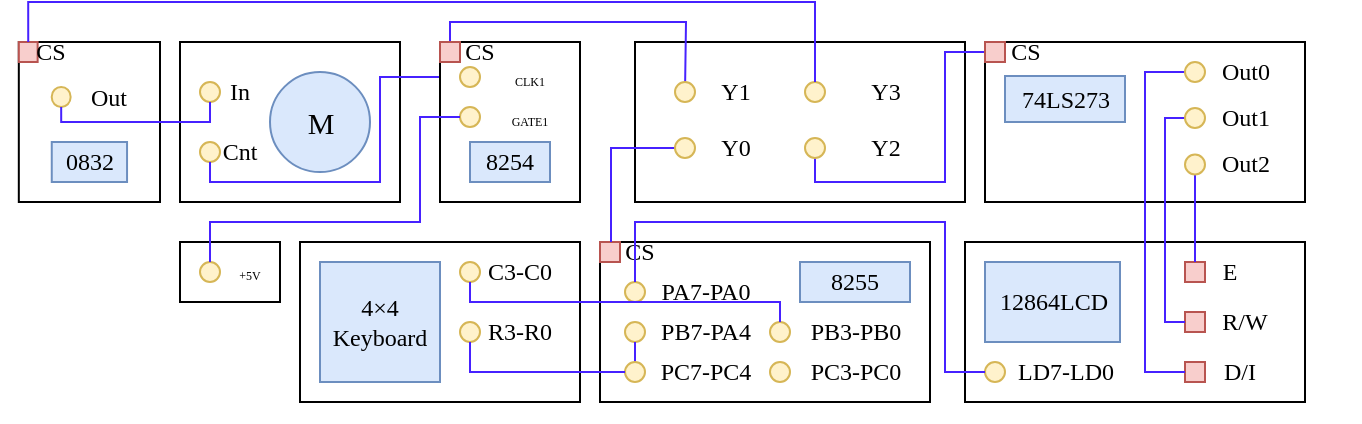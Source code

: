 <mxfile version="15.6.0" type="device" pages="12"><diagram name="电路图" id="16e2658f-23c8-b752-8be9-c03fbebb8bbe"><mxGraphModel dx="2123" dy="959" grid="1" gridSize="10" guides="1" tooltips="1" connect="1" arrows="1" fold="1" page="0" pageScale="1" pageWidth="1100" pageHeight="850" background="none" math="0" shadow="0"><root><mxCell id="0"/><mxCell id="1" parent="0"/><mxCell id="NcB6_0sv5KR3hJM-rK1c-3" value="" style="rounded=0;whiteSpace=wrap;html=1;" parent="1" vertex="1"><mxGeometry x="427.5" y="410" width="165" height="80" as="geometry"/></mxCell><mxCell id="X1PSSmhG3fQhg-xhp3f_-19" value="" style="group" parent="1" vertex="1" connectable="0"><mxGeometry x="410" y="510" width="165" height="80" as="geometry"/></mxCell><mxCell id="VCTfqJki6HjGwRl1zhqQ-91" value="" style="rounded=0;whiteSpace=wrap;html=1;" parent="X1PSSmhG3fQhg-xhp3f_-19" vertex="1"><mxGeometry width="165" height="80" as="geometry"/></mxCell><mxCell id="VCTfqJki6HjGwRl1zhqQ-92" value="&lt;font face=&quot;Times New Roman&quot;&gt;8255&lt;/font&gt;" style="rounded=0;whiteSpace=wrap;html=1;fillColor=#dae8fc;strokeColor=#6c8ebf;" parent="X1PSSmhG3fQhg-xhp3f_-19" vertex="1"><mxGeometry x="100" y="10" width="55" height="20" as="geometry"/></mxCell><mxCell id="VCTfqJki6HjGwRl1zhqQ-152" value="" style="rounded=1;whiteSpace=wrap;html=1;arcSize=0;fillColor=#f8cecc;strokeColor=#b85450;" parent="X1PSSmhG3fQhg-xhp3f_-19" vertex="1"><mxGeometry width="10" height="10" as="geometry"/></mxCell><mxCell id="VCTfqJki6HjGwRl1zhqQ-178" value="&lt;font face=&quot;Times New Roman&quot;&gt;CS&lt;br&gt;&lt;/font&gt;" style="text;html=1;strokeColor=none;fillColor=none;align=center;verticalAlign=middle;whiteSpace=wrap;rounded=0;" parent="X1PSSmhG3fQhg-xhp3f_-19" vertex="1"><mxGeometry x="10" width="20" height="10" as="geometry"/></mxCell><mxCell id="VCTfqJki6HjGwRl1zhqQ-114" value="" style="rounded=1;whiteSpace=wrap;html=1;arcSize=50;fillColor=#fff2cc;strokeColor=#d6b656;" parent="X1PSSmhG3fQhg-xhp3f_-19" vertex="1"><mxGeometry x="12.5" y="20" width="10" height="10" as="geometry"/></mxCell><mxCell id="VCTfqJki6HjGwRl1zhqQ-140" value="&lt;font face=&quot;Times New Roman&quot;&gt;PA7-PA0&lt;/font&gt;" style="text;html=1;strokeColor=none;fillColor=none;align=center;verticalAlign=middle;whiteSpace=wrap;rounded=0;rotation=0;" parent="X1PSSmhG3fQhg-xhp3f_-19" vertex="1"><mxGeometry x="27.5" y="20" width="50" height="10" as="geometry"/></mxCell><mxCell id="X1PSSmhG3fQhg-xhp3f_-6" value="" style="rounded=1;whiteSpace=wrap;html=1;arcSize=50;fillColor=#fff2cc;strokeColor=#d6b656;" parent="X1PSSmhG3fQhg-xhp3f_-19" vertex="1"><mxGeometry x="12.5" y="40" width="10" height="10" as="geometry"/></mxCell><mxCell id="X1PSSmhG3fQhg-xhp3f_-7" value="&lt;font face=&quot;Times New Roman&quot;&gt;PB7-PA4&lt;/font&gt;" style="text;html=1;strokeColor=none;fillColor=none;align=center;verticalAlign=middle;whiteSpace=wrap;rounded=0;rotation=0;" parent="X1PSSmhG3fQhg-xhp3f_-19" vertex="1"><mxGeometry x="27.5" y="40" width="50" height="10" as="geometry"/></mxCell><mxCell id="X1PSSmhG3fQhg-xhp3f_-8" value="" style="rounded=1;whiteSpace=wrap;html=1;arcSize=50;fillColor=#fff2cc;strokeColor=#d6b656;" parent="X1PSSmhG3fQhg-xhp3f_-19" vertex="1"><mxGeometry x="85" y="40" width="10" height="10" as="geometry"/></mxCell><mxCell id="X1PSSmhG3fQhg-xhp3f_-9" value="&lt;font face=&quot;Times New Roman&quot;&gt;PB3-PB0&lt;/font&gt;" style="text;html=1;strokeColor=none;fillColor=none;align=center;verticalAlign=middle;whiteSpace=wrap;rounded=0;rotation=0;" parent="X1PSSmhG3fQhg-xhp3f_-19" vertex="1"><mxGeometry x="102.5" y="40" width="50" height="10" as="geometry"/></mxCell><mxCell id="X1PSSmhG3fQhg-xhp3f_-49" style="edgeStyle=orthogonalEdgeStyle;rounded=0;orthogonalLoop=1;jettySize=auto;html=1;endArrow=none;endFill=0;strokeColor=#4621FF;" parent="X1PSSmhG3fQhg-xhp3f_-19" source="X1PSSmhG3fQhg-xhp3f_-10" target="X1PSSmhG3fQhg-xhp3f_-6" edge="1"><mxGeometry relative="1" as="geometry"><Array as="points"><mxPoint x="18" y="62"/></Array></mxGeometry></mxCell><mxCell id="X1PSSmhG3fQhg-xhp3f_-10" value="" style="rounded=1;whiteSpace=wrap;html=1;arcSize=50;fillColor=#fff2cc;strokeColor=#d6b656;" parent="X1PSSmhG3fQhg-xhp3f_-19" vertex="1"><mxGeometry x="12.5" y="60" width="10" height="10" as="geometry"/></mxCell><mxCell id="X1PSSmhG3fQhg-xhp3f_-11" value="&lt;font face=&quot;Times New Roman&quot;&gt;PC7-PC4&lt;/font&gt;" style="text;html=1;strokeColor=none;fillColor=none;align=center;verticalAlign=middle;whiteSpace=wrap;rounded=0;rotation=0;" parent="X1PSSmhG3fQhg-xhp3f_-19" vertex="1"><mxGeometry x="27.5" y="60" width="50" height="10" as="geometry"/></mxCell><mxCell id="X1PSSmhG3fQhg-xhp3f_-12" value="" style="rounded=1;whiteSpace=wrap;html=1;arcSize=50;fillColor=#fff2cc;strokeColor=#d6b656;" parent="X1PSSmhG3fQhg-xhp3f_-19" vertex="1"><mxGeometry x="85" y="60" width="10" height="10" as="geometry"/></mxCell><mxCell id="X1PSSmhG3fQhg-xhp3f_-13" value="&lt;font face=&quot;Times New Roman&quot;&gt;PC3-PC0&lt;/font&gt;" style="text;html=1;strokeColor=none;fillColor=none;align=center;verticalAlign=middle;whiteSpace=wrap;rounded=0;rotation=0;" parent="X1PSSmhG3fQhg-xhp3f_-19" vertex="1"><mxGeometry x="102.5" y="60" width="50" height="10" as="geometry"/></mxCell><mxCell id="X1PSSmhG3fQhg-xhp3f_-24" value="" style="group" parent="1" vertex="1" connectable="0"><mxGeometry x="600" y="510" width="190" height="90" as="geometry"/></mxCell><mxCell id="VCTfqJki6HjGwRl1zhqQ-158" value="" style="rounded=0;whiteSpace=wrap;html=1;" parent="X1PSSmhG3fQhg-xhp3f_-24" vertex="1"><mxGeometry x="-7.5" width="170" height="80" as="geometry"/></mxCell><mxCell id="VCTfqJki6HjGwRl1zhqQ-157" value="&lt;font face=&quot;Times New Roman&quot;&gt;12864LCD&lt;/font&gt;" style="rounded=0;whiteSpace=wrap;html=1;fillColor=#dae8fc;strokeColor=#6c8ebf;" parent="X1PSSmhG3fQhg-xhp3f_-24" vertex="1"><mxGeometry x="2.5" y="10" width="67.5" height="40" as="geometry"/></mxCell><mxCell id="VCTfqJki6HjGwRl1zhqQ-168" value="&lt;font face=&quot;Times New Roman&quot;&gt;E&lt;br&gt;&lt;/font&gt;" style="text;html=1;strokeColor=none;fillColor=none;align=center;verticalAlign=middle;whiteSpace=wrap;rounded=0;" parent="X1PSSmhG3fQhg-xhp3f_-24" vertex="1"><mxGeometry x="120" y="10" width="10" height="10" as="geometry"/></mxCell><mxCell id="VCTfqJki6HjGwRl1zhqQ-169" value="&lt;font face=&quot;Times New Roman&quot;&gt;R/W&lt;br&gt;&lt;/font&gt;" style="text;html=1;strokeColor=none;fillColor=none;align=center;verticalAlign=middle;whiteSpace=wrap;rounded=0;" parent="X1PSSmhG3fQhg-xhp3f_-24" vertex="1"><mxGeometry x="120" y="35" width="25" height="10" as="geometry"/></mxCell><mxCell id="VCTfqJki6HjGwRl1zhqQ-170" value="&lt;font face=&quot;Times New Roman&quot;&gt;D/I&lt;br&gt;&lt;/font&gt;" style="text;html=1;strokeColor=none;fillColor=none;align=center;verticalAlign=middle;whiteSpace=wrap;rounded=0;" parent="X1PSSmhG3fQhg-xhp3f_-24" vertex="1"><mxGeometry x="120" y="60" width="20" height="10" as="geometry"/></mxCell><mxCell id="VCTfqJki6HjGwRl1zhqQ-171" value="" style="rounded=1;whiteSpace=wrap;html=1;arcSize=0;fillColor=#f8cecc;strokeColor=#b85450;" parent="X1PSSmhG3fQhg-xhp3f_-24" vertex="1"><mxGeometry x="102.5" y="10" width="10" height="10" as="geometry"/></mxCell><mxCell id="VCTfqJki6HjGwRl1zhqQ-172" value="" style="rounded=1;whiteSpace=wrap;html=1;arcSize=0;fillColor=#f8cecc;strokeColor=#b85450;" parent="X1PSSmhG3fQhg-xhp3f_-24" vertex="1"><mxGeometry x="102.5" y="35" width="10" height="10" as="geometry"/></mxCell><mxCell id="VCTfqJki6HjGwRl1zhqQ-173" value="" style="rounded=1;whiteSpace=wrap;html=1;arcSize=0;fillColor=#f8cecc;strokeColor=#b85450;" parent="X1PSSmhG3fQhg-xhp3f_-24" vertex="1"><mxGeometry x="102.5" y="60" width="10" height="10" as="geometry"/></mxCell><mxCell id="X1PSSmhG3fQhg-xhp3f_-22" value="" style="rounded=1;whiteSpace=wrap;html=1;arcSize=50;fillColor=#fff2cc;strokeColor=#d6b656;" parent="X1PSSmhG3fQhg-xhp3f_-24" vertex="1"><mxGeometry x="2.5" y="60" width="10" height="10" as="geometry"/></mxCell><mxCell id="X1PSSmhG3fQhg-xhp3f_-23" value="&lt;font face=&quot;Times New Roman&quot;&gt;LD7-LD0&lt;br&gt;&lt;/font&gt;" style="text;html=1;strokeColor=none;fillColor=none;align=center;verticalAlign=middle;whiteSpace=wrap;rounded=0;" parent="X1PSSmhG3fQhg-xhp3f_-24" vertex="1"><mxGeometry x="12.5" y="60" width="60" height="10" as="geometry"/></mxCell><mxCell id="X1PSSmhG3fQhg-xhp3f_-26" value="" style="group" parent="1" vertex="1" connectable="0"><mxGeometry x="260" y="510" width="140" height="80" as="geometry"/></mxCell><mxCell id="6tjbR_rMqZSs4YRs12yE-1" value="" style="rounded=0;whiteSpace=wrap;html=1;" parent="X1PSSmhG3fQhg-xhp3f_-26" vertex="1"><mxGeometry width="140" height="80" as="geometry"/></mxCell><mxCell id="2M0qksN54VN6WFZO-WgR-1" value="&lt;font face=&quot;Times New Roman&quot; style=&quot;font-size: 12px&quot;&gt;4×4&lt;br&gt;Keyboard&lt;/font&gt;" style="whiteSpace=wrap;html=1;aspect=fixed;fillColor=#dae8fc;strokeColor=#6c8ebf;" parent="X1PSSmhG3fQhg-xhp3f_-26" vertex="1"><mxGeometry x="10" y="10" width="60" height="60" as="geometry"/></mxCell><mxCell id="EIg1zEGJsLN3quA8BClf-6" value="" style="rounded=1;whiteSpace=wrap;html=1;arcSize=50;fillColor=#fff2cc;strokeColor=#d6b656;" parent="X1PSSmhG3fQhg-xhp3f_-26" vertex="1"><mxGeometry x="80" y="40" width="10" height="10" as="geometry"/></mxCell><mxCell id="VCTfqJki6HjGwRl1zhqQ-3" value="" style="rounded=1;whiteSpace=wrap;html=1;arcSize=50;fillColor=#fff2cc;strokeColor=#d6b656;" parent="X1PSSmhG3fQhg-xhp3f_-26" vertex="1"><mxGeometry x="80" y="10" width="10" height="10" as="geometry"/></mxCell><mxCell id="6tjbR_rMqZSs4YRs12yE-4" value="&lt;font face=&quot;Times New Roman&quot;&gt;R3-R0&lt;/font&gt;" style="text;html=1;strokeColor=none;fillColor=none;align=center;verticalAlign=middle;whiteSpace=wrap;rounded=0;rotation=0;" parent="X1PSSmhG3fQhg-xhp3f_-26" vertex="1"><mxGeometry x="90" y="40" width="40" height="10" as="geometry"/></mxCell><mxCell id="X1PSSmhG3fQhg-xhp3f_-25" value="&lt;font face=&quot;Times New Roman&quot;&gt;C3-C0&lt;/font&gt;" style="text;html=1;strokeColor=none;fillColor=none;align=center;verticalAlign=middle;whiteSpace=wrap;rounded=0;rotation=0;" parent="X1PSSmhG3fQhg-xhp3f_-26" vertex="1"><mxGeometry x="90" y="10" width="40" height="10" as="geometry"/></mxCell><mxCell id="X1PSSmhG3fQhg-xhp3f_-27" value="" style="group" parent="1" vertex="1" connectable="0"><mxGeometry x="110" y="410" width="80" height="80" as="geometry"/></mxCell><mxCell id="VCTfqJki6HjGwRl1zhqQ-147" value="" style="rounded=0;whiteSpace=wrap;html=1;" parent="X1PSSmhG3fQhg-xhp3f_-27" vertex="1"><mxGeometry x="9.412" width="70.588" height="80" as="geometry"/></mxCell><mxCell id="VCTfqJki6HjGwRl1zhqQ-151" value="" style="rounded=1;whiteSpace=wrap;html=1;arcSize=0;fillColor=#f8cecc;strokeColor=#b85450;" parent="X1PSSmhG3fQhg-xhp3f_-27" vertex="1"><mxGeometry x="9.412" width="9.412" height="10" as="geometry"/></mxCell><mxCell id="VCTfqJki6HjGwRl1zhqQ-179" value="&lt;font face=&quot;Times New Roman&quot;&gt;CS&lt;br&gt;&lt;/font&gt;" style="text;html=1;strokeColor=none;fillColor=none;align=center;verticalAlign=middle;whiteSpace=wrap;rounded=0;" parent="X1PSSmhG3fQhg-xhp3f_-27" vertex="1"><mxGeometry x="16.471" width="18.824" height="10" as="geometry"/></mxCell><mxCell id="NcB6_0sv5KR3hJM-rK1c-1" value="" style="rounded=1;whiteSpace=wrap;html=1;arcSize=50;fillColor=#fff2cc;strokeColor=#d6b656;" parent="X1PSSmhG3fQhg-xhp3f_-27" vertex="1"><mxGeometry x="25.882" y="22.5" width="9.412" height="10" as="geometry"/></mxCell><mxCell id="NcB6_0sv5KR3hJM-rK1c-2" value="&lt;font face=&quot;Times New Roman&quot;&gt;Out&lt;br&gt;&lt;/font&gt;" style="text;html=1;strokeColor=none;fillColor=none;align=center;verticalAlign=middle;whiteSpace=wrap;rounded=0;" parent="X1PSSmhG3fQhg-xhp3f_-27" vertex="1"><mxGeometry x="44.706" y="15" width="18.824" height="25" as="geometry"/></mxCell><mxCell id="VCTfqJki6HjGwRl1zhqQ-148" value="&lt;font face=&quot;Times New Roman&quot;&gt;0832&lt;/font&gt;" style="rounded=0;whiteSpace=wrap;html=1;fillColor=#dae8fc;strokeColor=#6c8ebf;" parent="X1PSSmhG3fQhg-xhp3f_-27" vertex="1"><mxGeometry x="25.882" y="50" width="37.647" height="20" as="geometry"/></mxCell><mxCell id="X1PSSmhG3fQhg-xhp3f_-48" style="edgeStyle=orthogonalEdgeStyle;rounded=0;orthogonalLoop=1;jettySize=auto;html=1;endArrow=none;endFill=0;strokeColor=#4621FF;" parent="1" source="EIg1zEGJsLN3quA8BClf-6" target="X1PSSmhG3fQhg-xhp3f_-10" edge="1"><mxGeometry relative="1" as="geometry"><mxPoint x="310" y="480" as="sourcePoint"/><mxPoint x="435" y="590" as="targetPoint"/><Array as="points"><mxPoint x="345" y="575"/></Array></mxGeometry></mxCell><mxCell id="X1PSSmhG3fQhg-xhp3f_-46" style="rounded=0;orthogonalLoop=1;jettySize=auto;html=1;endArrow=none;endFill=0;strokeColor=#4621FF;edgeStyle=orthogonalEdgeStyle;" parent="1" source="X1PSSmhG3fQhg-xhp3f_-40" target="VCTfqJki6HjGwRl1zhqQ-152" edge="1"><mxGeometry relative="1" as="geometry"><mxPoint x="427.5" y="565" as="targetPoint"/><Array as="points"><mxPoint x="415.5" y="463"/></Array></mxGeometry></mxCell><mxCell id="X1PSSmhG3fQhg-xhp3f_-50" style="edgeStyle=orthogonalEdgeStyle;rounded=0;orthogonalLoop=1;jettySize=auto;html=1;endArrow=none;endFill=0;strokeColor=#4621FF;" parent="1" source="VCTfqJki6HjGwRl1zhqQ-114" target="X1PSSmhG3fQhg-xhp3f_-22" edge="1"><mxGeometry relative="1" as="geometry"><Array as="points"><mxPoint x="427.5" y="500"/><mxPoint x="582.5" y="500"/><mxPoint x="582.5" y="575"/></Array></mxGeometry></mxCell><mxCell id="X1PSSmhG3fQhg-xhp3f_-52" style="edgeStyle=orthogonalEdgeStyle;rounded=0;orthogonalLoop=1;jettySize=auto;html=1;entryX=0.5;entryY=0;entryDx=0;entryDy=0;endArrow=none;endFill=0;strokeColor=#4621FF;" parent="1" target="X1PSSmhG3fQhg-xhp3f_-8" edge="1"><mxGeometry relative="1" as="geometry"><mxPoint x="345" y="530" as="sourcePoint"/><Array as="points"><mxPoint x="345" y="540"/><mxPoint x="500" y="540"/></Array></mxGeometry></mxCell><mxCell id="X1PSSmhG3fQhg-xhp3f_-53" style="edgeStyle=orthogonalEdgeStyle;rounded=0;orthogonalLoop=1;jettySize=auto;html=1;entryX=0.5;entryY=0;entryDx=0;entryDy=0;endArrow=none;endFill=0;strokeColor=#4621FF;exitX=0.5;exitY=0;exitDx=0;exitDy=0;" parent="1" source="X1PSSmhG3fQhg-xhp3f_-41" target="VCTfqJki6HjGwRl1zhqQ-149" edge="1"><mxGeometry relative="1" as="geometry"><Array as="points"><mxPoint x="453" y="435"/><mxPoint x="453" y="435"/><mxPoint x="453" y="400"/><mxPoint x="335" y="400"/></Array></mxGeometry></mxCell><mxCell id="X1PSSmhG3fQhg-xhp3f_-81" value="" style="group" parent="1" vertex="1" connectable="0"><mxGeometry x="200" y="410" width="110" height="80" as="geometry"/></mxCell><mxCell id="VCTfqJki6HjGwRl1zhqQ-182" value="" style="rounded=0;whiteSpace=wrap;html=1;" parent="X1PSSmhG3fQhg-xhp3f_-81" vertex="1"><mxGeometry width="110" height="80" as="geometry"/></mxCell><mxCell id="VCTfqJki6HjGwRl1zhqQ-181" value="&lt;font face=&quot;Times New Roman&quot; style=&quot;font-size: 18px&quot;&gt;&lt;sup&gt;M&lt;/sup&gt;&lt;/font&gt;" style="verticalLabelPosition=middle;shadow=0;dashed=0;align=center;html=1;verticalAlign=middle;strokeWidth=1;shape=ellipse;aspect=fixed;fontSize=35;fillColor=#dae8fc;strokeColor=#6c8ebf;" parent="X1PSSmhG3fQhg-xhp3f_-81" vertex="1"><mxGeometry x="45" y="15" width="50" height="50" as="geometry"/></mxCell><mxCell id="VCTfqJki6HjGwRl1zhqQ-185" value="" style="rounded=1;whiteSpace=wrap;html=1;arcSize=50;fillColor=#fff2cc;strokeColor=#d6b656;" parent="X1PSSmhG3fQhg-xhp3f_-81" vertex="1"><mxGeometry x="10" y="20" width="10" height="10" as="geometry"/></mxCell><mxCell id="VCTfqJki6HjGwRl1zhqQ-186" value="" style="rounded=1;whiteSpace=wrap;html=1;arcSize=50;fillColor=#fff2cc;strokeColor=#d6b656;" parent="X1PSSmhG3fQhg-xhp3f_-81" vertex="1"><mxGeometry x="10" y="50" width="10" height="10" as="geometry"/></mxCell><mxCell id="VCTfqJki6HjGwRl1zhqQ-188" value="&lt;font face=&quot;Times New Roman&quot;&gt;In&lt;br&gt;&lt;/font&gt;" style="text;html=1;strokeColor=none;fillColor=none;align=center;verticalAlign=middle;whiteSpace=wrap;rounded=0;" parent="X1PSSmhG3fQhg-xhp3f_-81" vertex="1"><mxGeometry x="20" y="20" width="20" height="10" as="geometry"/></mxCell><mxCell id="VCTfqJki6HjGwRl1zhqQ-189" value="&lt;font face=&quot;Times New Roman&quot;&gt;Cnt&lt;br&gt;&lt;/font&gt;" style="text;html=1;strokeColor=none;fillColor=none;align=center;verticalAlign=middle;whiteSpace=wrap;rounded=0;" parent="X1PSSmhG3fQhg-xhp3f_-81" vertex="1"><mxGeometry x="20" y="50" width="20" height="10" as="geometry"/></mxCell><mxCell id="X1PSSmhG3fQhg-xhp3f_-85" style="edgeStyle=orthogonalEdgeStyle;rounded=0;orthogonalLoop=1;jettySize=auto;html=1;exitX=0.5;exitY=1;exitDx=0;exitDy=0;entryX=0.5;entryY=1;entryDx=0;entryDy=0;endArrow=none;endFill=0;strokeColor=#4621FF;" parent="1" source="NcB6_0sv5KR3hJM-rK1c-1" target="VCTfqJki6HjGwRl1zhqQ-185" edge="1"><mxGeometry relative="1" as="geometry"><Array as="points"><mxPoint x="141" y="450"/><mxPoint x="215" y="450"/></Array></mxGeometry></mxCell><mxCell id="X1PSSmhG3fQhg-xhp3f_-86" style="edgeStyle=orthogonalEdgeStyle;rounded=0;orthogonalLoop=1;jettySize=auto;html=1;exitX=0;exitY=0.5;exitDx=0;exitDy=0;entryX=0.5;entryY=1;entryDx=0;entryDy=0;endArrow=none;endFill=0;strokeColor=#4621FF;" parent="1" source="X1PSSmhG3fQhg-xhp3f_-28" target="VCTfqJki6HjGwRl1zhqQ-186" edge="1"><mxGeometry relative="1" as="geometry"><Array as="points"><mxPoint x="300" y="428"/><mxPoint x="300" y="480"/><mxPoint x="215" y="480"/></Array></mxGeometry></mxCell><mxCell id="NcB6_0sv5KR3hJM-rK1c-26" value="&lt;font face=&quot;Times New Roman&quot;&gt;Y1&lt;br&gt;&lt;/font&gt;" style="text;html=1;strokeColor=none;fillColor=none;align=center;verticalAlign=middle;whiteSpace=wrap;rounded=0;" parent="1" vertex="1"><mxGeometry x="467.5" y="427" width="20" height="16" as="geometry"/></mxCell><mxCell id="NcB6_0sv5KR3hJM-rK1c-27" value="&lt;font face=&quot;Times New Roman&quot;&gt;Y2&lt;br&gt;&lt;/font&gt;" style="text;html=1;strokeColor=none;fillColor=none;align=center;verticalAlign=middle;whiteSpace=wrap;rounded=0;" parent="1" vertex="1"><mxGeometry x="542.5" y="455" width="20" height="16" as="geometry"/></mxCell><mxCell id="NcB6_0sv5KR3hJM-rK1c-28" value="&lt;font face=&quot;Times New Roman&quot;&gt;Y3&lt;br&gt;&lt;/font&gt;" style="text;html=1;strokeColor=none;fillColor=none;align=center;verticalAlign=middle;whiteSpace=wrap;rounded=0;" parent="1" vertex="1"><mxGeometry x="542.5" y="427" width="20" height="16" as="geometry"/></mxCell><mxCell id="NcB6_0sv5KR3hJM-rK1c-34" value="&lt;font face=&quot;Times New Roman&quot;&gt;Y0&lt;br&gt;&lt;/font&gt;" style="text;html=1;strokeColor=none;fillColor=none;align=center;verticalAlign=middle;whiteSpace=wrap;rounded=0;" parent="1" vertex="1"><mxGeometry x="467.5" y="455" width="20" height="16" as="geometry"/></mxCell><mxCell id="X1PSSmhG3fQhg-xhp3f_-40" value="" style="rounded=1;whiteSpace=wrap;html=1;arcSize=50;fillColor=#fff2cc;strokeColor=#d6b656;" parent="1" vertex="1"><mxGeometry x="447.5" y="458" width="10" height="10" as="geometry"/></mxCell><mxCell id="X1PSSmhG3fQhg-xhp3f_-41" value="" style="rounded=1;whiteSpace=wrap;html=1;arcSize=50;fillColor=#fff2cc;strokeColor=#d6b656;" parent="1" vertex="1"><mxGeometry x="447.5" y="430" width="10" height="10" as="geometry"/></mxCell><mxCell id="X1PSSmhG3fQhg-xhp3f_-88" style="edgeStyle=orthogonalEdgeStyle;rounded=0;orthogonalLoop=1;jettySize=auto;html=1;entryX=0.5;entryY=0;entryDx=0;entryDy=0;endArrow=none;endFill=0;strokeColor=#4621FF;exitX=0.5;exitY=1;exitDx=0;exitDy=0;" parent="1" source="X1PSSmhG3fQhg-xhp3f_-42" target="v24gGQJnyRLXsnVjTPwQ-62" edge="1"><mxGeometry relative="1" as="geometry"><Array as="points"><mxPoint x="517.5" y="480"/><mxPoint x="582.5" y="480"/><mxPoint x="582.5" y="415"/><mxPoint x="607.5" y="415"/></Array></mxGeometry></mxCell><mxCell id="X1PSSmhG3fQhg-xhp3f_-42" value="" style="rounded=1;whiteSpace=wrap;html=1;arcSize=50;fillColor=#fff2cc;strokeColor=#d6b656;" parent="1" vertex="1"><mxGeometry x="512.5" y="458" width="10" height="10" as="geometry"/></mxCell><mxCell id="X1PSSmhG3fQhg-xhp3f_-43" value="" style="rounded=1;whiteSpace=wrap;html=1;arcSize=50;fillColor=#fff2cc;strokeColor=#d6b656;" parent="1" vertex="1"><mxGeometry x="512.5" y="430" width="10" height="10" as="geometry"/></mxCell><mxCell id="X1PSSmhG3fQhg-xhp3f_-65" style="edgeStyle=orthogonalEdgeStyle;rounded=0;orthogonalLoop=1;jettySize=auto;html=1;entryX=0.5;entryY=0;entryDx=0;entryDy=0;endArrow=none;endFill=0;strokeColor=#4621FF;" parent="1" source="X1PSSmhG3fQhg-xhp3f_-43" target="VCTfqJki6HjGwRl1zhqQ-151" edge="1"><mxGeometry relative="1" as="geometry"><Array as="points"><mxPoint x="518" y="390"/><mxPoint x="124" y="390"/></Array></mxGeometry></mxCell><mxCell id="v24gGQJnyRLXsnVjTPwQ-35" value="" style="rounded=0;whiteSpace=wrap;html=1;" parent="1" vertex="1"><mxGeometry x="602.5" y="410" width="160" height="80" as="geometry"/></mxCell><mxCell id="X1PSSmhG3fQhg-xhp3f_-91" style="edgeStyle=orthogonalEdgeStyle;rounded=0;orthogonalLoop=1;jettySize=auto;html=1;exitX=0.5;exitY=1;exitDx=0;exitDy=0;entryX=0.5;entryY=0;entryDx=0;entryDy=0;endArrow=none;endFill=0;strokeColor=#4621FF;" parent="1" source="v24gGQJnyRLXsnVjTPwQ-39" target="VCTfqJki6HjGwRl1zhqQ-171" edge="1"><mxGeometry relative="1" as="geometry"/></mxCell><mxCell id="v24gGQJnyRLXsnVjTPwQ-39" value="" style="rounded=1;whiteSpace=wrap;html=1;arcSize=50;fillColor=#fff2cc;strokeColor=#d6b656;" parent="1" vertex="1"><mxGeometry x="702.5" y="466.25" width="10" height="10" as="geometry"/></mxCell><mxCell id="X1PSSmhG3fQhg-xhp3f_-92" style="edgeStyle=orthogonalEdgeStyle;rounded=0;orthogonalLoop=1;jettySize=auto;html=1;exitX=0;exitY=0.5;exitDx=0;exitDy=0;entryX=0;entryY=0.5;entryDx=0;entryDy=0;endArrow=none;endFill=0;strokeColor=#4621FF;" parent="1" source="v24gGQJnyRLXsnVjTPwQ-42" target="VCTfqJki6HjGwRl1zhqQ-172" edge="1"><mxGeometry relative="1" as="geometry"><Array as="points"><mxPoint x="692.5" y="448"/><mxPoint x="692.5" y="550"/></Array></mxGeometry></mxCell><mxCell id="v24gGQJnyRLXsnVjTPwQ-42" value="" style="rounded=1;whiteSpace=wrap;html=1;arcSize=50;fillColor=#fff2cc;strokeColor=#d6b656;" parent="1" vertex="1"><mxGeometry x="702.5" y="443" width="10" height="10" as="geometry"/></mxCell><mxCell id="X1PSSmhG3fQhg-xhp3f_-93" style="edgeStyle=orthogonalEdgeStyle;rounded=0;orthogonalLoop=1;jettySize=auto;html=1;exitX=0;exitY=0.5;exitDx=0;exitDy=0;entryX=0;entryY=0.5;entryDx=0;entryDy=0;endArrow=none;endFill=0;strokeColor=#4621FF;" parent="1" source="v24gGQJnyRLXsnVjTPwQ-43" target="VCTfqJki6HjGwRl1zhqQ-173" edge="1"><mxGeometry relative="1" as="geometry"><Array as="points"><mxPoint x="682.5" y="425"/><mxPoint x="682.5" y="575"/></Array></mxGeometry></mxCell><mxCell id="v24gGQJnyRLXsnVjTPwQ-43" value="" style="rounded=1;whiteSpace=wrap;html=1;arcSize=50;fillColor=#fff2cc;strokeColor=#d6b656;" parent="1" vertex="1"><mxGeometry x="702.5" y="420" width="10" height="10" as="geometry"/></mxCell><mxCell id="v24gGQJnyRLXsnVjTPwQ-47" value="&lt;span style=&quot;font-family: &amp;#34;times new roman&amp;#34;&quot;&gt;Out1&lt;/span&gt;&lt;font face=&quot;Times New Roman&quot;&gt;&lt;br&gt;&lt;/font&gt;" style="text;html=1;strokeColor=none;fillColor=none;align=center;verticalAlign=middle;whiteSpace=wrap;rounded=0;" parent="1" vertex="1"><mxGeometry x="722.5" y="443" width="20" height="10" as="geometry"/></mxCell><mxCell id="v24gGQJnyRLXsnVjTPwQ-51" value="&lt;span style=&quot;font-family: &amp;#34;times new roman&amp;#34;&quot;&gt;Out0&lt;/span&gt;&lt;font face=&quot;Times New Roman&quot;&gt;&lt;br&gt;&lt;/font&gt;" style="text;html=1;strokeColor=none;fillColor=none;align=center;verticalAlign=middle;whiteSpace=wrap;rounded=0;" parent="1" vertex="1"><mxGeometry x="722.5" y="420" width="20" height="10" as="geometry"/></mxCell><mxCell id="v24gGQJnyRLXsnVjTPwQ-62" value="" style="rounded=1;whiteSpace=wrap;html=1;arcSize=0;fillColor=#f8cecc;strokeColor=#b85450;" parent="1" vertex="1"><mxGeometry x="602.5" y="410" width="10" height="10" as="geometry"/></mxCell><mxCell id="v24gGQJnyRLXsnVjTPwQ-63" value="&lt;font face=&quot;Times New Roman&quot;&gt;CS&lt;br&gt;&lt;/font&gt;" style="text;html=1;strokeColor=none;fillColor=none;align=center;verticalAlign=middle;whiteSpace=wrap;rounded=0;" parent="1" vertex="1"><mxGeometry x="612.5" y="410" width="20" height="10" as="geometry"/></mxCell><mxCell id="v24gGQJnyRLXsnVjTPwQ-50" value="&lt;span style=&quot;font-family: &amp;#34;times new roman&amp;#34;&quot;&gt;Out2&lt;/span&gt;&lt;font face=&quot;Times New Roman&quot;&gt;&lt;br&gt;&lt;/font&gt;" style="text;html=1;strokeColor=none;fillColor=none;align=center;verticalAlign=middle;whiteSpace=wrap;rounded=0;" parent="1" vertex="1"><mxGeometry x="722.5" y="466.25" width="20" height="10" as="geometry"/></mxCell><mxCell id="X1PSSmhG3fQhg-xhp3f_-89" value="&lt;font face=&quot;Times New Roman&quot;&gt;74LS273&lt;/font&gt;" style="rounded=0;whiteSpace=wrap;html=1;fillColor=#dae8fc;strokeColor=#6c8ebf;" parent="1" vertex="1"><mxGeometry x="612.5" y="427" width="60" height="23" as="geometry"/></mxCell><mxCell id="X1PSSmhG3fQhg-xhp3f_-94" value="" style="group" parent="1" vertex="1" connectable="0"><mxGeometry x="180" y="510" width="70" height="30" as="geometry"/></mxCell><mxCell id="X1PSSmhG3fQhg-xhp3f_-78" value="" style="rounded=0;whiteSpace=wrap;html=1;" parent="X1PSSmhG3fQhg-xhp3f_-94" vertex="1"><mxGeometry x="20" width="50" height="30" as="geometry"/></mxCell><mxCell id="X1PSSmhG3fQhg-xhp3f_-76" value="&lt;font face=&quot;Times New Roman&quot;&gt;&lt;span style=&quot;font-size: 6px&quot;&gt;+5V&lt;/span&gt;&lt;/font&gt;" style="text;html=1;strokeColor=none;fillColor=none;align=center;verticalAlign=middle;whiteSpace=wrap;rounded=0;" parent="X1PSSmhG3fQhg-xhp3f_-94" vertex="1"><mxGeometry x="40" y="7.5" width="30" height="15" as="geometry"/></mxCell><mxCell id="X1PSSmhG3fQhg-xhp3f_-77" value="" style="rounded=1;whiteSpace=wrap;html=1;arcSize=50;fillColor=#fff2cc;strokeColor=#d6b656;" parent="X1PSSmhG3fQhg-xhp3f_-94" vertex="1"><mxGeometry x="30" y="10" width="10" height="10" as="geometry"/></mxCell><mxCell id="X1PSSmhG3fQhg-xhp3f_-95" value="" style="group" parent="1" vertex="1" connectable="0"><mxGeometry x="330" y="410" width="70" height="80" as="geometry"/></mxCell><mxCell id="VCTfqJki6HjGwRl1zhqQ-1" value="" style="rounded=0;whiteSpace=wrap;html=1;" parent="X1PSSmhG3fQhg-xhp3f_-95" vertex="1"><mxGeometry width="70" height="80" as="geometry"/></mxCell><mxCell id="VCTfqJki6HjGwRl1zhqQ-149" value="" style="rounded=1;whiteSpace=wrap;html=1;arcSize=0;fillColor=#f8cecc;strokeColor=#b85450;" parent="X1PSSmhG3fQhg-xhp3f_-95" vertex="1"><mxGeometry width="10" height="10" as="geometry"/></mxCell><mxCell id="VCTfqJki6HjGwRl1zhqQ-177" value="&lt;font face=&quot;Times New Roman&quot;&gt;CS&lt;br&gt;&lt;/font&gt;" style="text;html=1;strokeColor=none;fillColor=none;align=center;verticalAlign=middle;whiteSpace=wrap;rounded=0;" parent="X1PSSmhG3fQhg-xhp3f_-95" vertex="1"><mxGeometry x="10" width="20" height="10" as="geometry"/></mxCell><mxCell id="X1PSSmhG3fQhg-xhp3f_-28" value="" style="rounded=1;whiteSpace=wrap;html=1;arcSize=50;fillColor=#fff2cc;strokeColor=#d6b656;" parent="X1PSSmhG3fQhg-xhp3f_-95" vertex="1"><mxGeometry x="10" y="12.5" width="10" height="10" as="geometry"/></mxCell><mxCell id="X1PSSmhG3fQhg-xhp3f_-29" value="&lt;font face=&quot;Times New Roman&quot;&gt;&lt;span style=&quot;font-size: 6px&quot;&gt;GATE1&lt;/span&gt;&lt;/font&gt;" style="text;html=1;strokeColor=none;fillColor=none;align=center;verticalAlign=middle;whiteSpace=wrap;rounded=0;" parent="X1PSSmhG3fQhg-xhp3f_-95" vertex="1"><mxGeometry x="30" y="30" width="30" height="15" as="geometry"/></mxCell><mxCell id="X1PSSmhG3fQhg-xhp3f_-32" value="" style="rounded=1;whiteSpace=wrap;html=1;arcSize=50;fillColor=#fff2cc;strokeColor=#d6b656;" parent="X1PSSmhG3fQhg-xhp3f_-95" vertex="1"><mxGeometry x="10" y="32.5" width="10" height="10" as="geometry"/></mxCell><mxCell id="X1PSSmhG3fQhg-xhp3f_-33" value="&lt;font face=&quot;Times New Roman&quot;&gt;&lt;span style=&quot;font-size: 6px&quot;&gt;CLK1&lt;/span&gt;&lt;/font&gt;" style="text;html=1;strokeColor=none;fillColor=none;align=center;verticalAlign=middle;whiteSpace=wrap;rounded=0;" parent="X1PSSmhG3fQhg-xhp3f_-95" vertex="1"><mxGeometry x="30" y="10" width="30" height="15" as="geometry"/></mxCell><mxCell id="VCTfqJki6HjGwRl1zhqQ-2" value="&lt;font face=&quot;Times New Roman&quot;&gt;8254&lt;/font&gt;" style="rounded=0;whiteSpace=wrap;html=1;fillColor=#dae8fc;strokeColor=#6c8ebf;" parent="X1PSSmhG3fQhg-xhp3f_-95" vertex="1"><mxGeometry x="15" y="50" width="40" height="20" as="geometry"/></mxCell><mxCell id="X1PSSmhG3fQhg-xhp3f_-96" style="edgeStyle=orthogonalEdgeStyle;rounded=0;orthogonalLoop=1;jettySize=auto;html=1;exitX=0.5;exitY=0;exitDx=0;exitDy=0;entryX=0;entryY=0.5;entryDx=0;entryDy=0;endArrow=none;endFill=0;strokeColor=#4621FF;" parent="1" source="X1PSSmhG3fQhg-xhp3f_-77" target="X1PSSmhG3fQhg-xhp3f_-32" edge="1"><mxGeometry relative="1" as="geometry"><Array as="points"><mxPoint x="215" y="500"/><mxPoint x="320" y="500"/><mxPoint x="320" y="448"/></Array></mxGeometry></mxCell></root></mxGraphModel></diagram><diagram id="Ka1yRRFg8GAw6WJOEzLb" name="总流程图"><mxGraphModel dx="785" dy="776" grid="1" gridSize="10" guides="1" tooltips="1" connect="1" arrows="1" fold="1" page="1" pageScale="1" pageWidth="827" pageHeight="1169" math="0" shadow="0"><root><mxCell id="wnnuciJCaTrCxRLLsd_P-0"/><mxCell id="wnnuciJCaTrCxRLLsd_P-1" parent="wnnuciJCaTrCxRLLsd_P-0"/><mxCell id="8lsAjUSKAmEB27L8st_a-20" style="edgeStyle=orthogonalEdgeStyle;rounded=0;orthogonalLoop=1;jettySize=auto;html=1;exitX=0.5;exitY=1;exitDx=0;exitDy=0;entryX=0.5;entryY=0;entryDx=0;entryDy=0;strokeColor=#745EFF;" edge="1" parent="wnnuciJCaTrCxRLLsd_P-1" source="Uz801Ku3de-cRIpHqkvp-0" target="Uz801Ku3de-cRIpHqkvp-1"><mxGeometry relative="1" as="geometry"/></mxCell><mxCell id="Uz801Ku3de-cRIpHqkvp-0" value="启动" style="rounded=1;whiteSpace=wrap;html=1;arcSize=50;fillColor=#f8cecc;strokeColor=#b85450;" parent="wnnuciJCaTrCxRLLsd_P-1" vertex="1"><mxGeometry x="120" y="70" width="80" height="30" as="geometry"/></mxCell><mxCell id="8lsAjUSKAmEB27L8st_a-19" style="edgeStyle=orthogonalEdgeStyle;rounded=0;orthogonalLoop=1;jettySize=auto;html=1;exitX=0.5;exitY=1;exitDx=0;exitDy=0;entryX=0.5;entryY=0;entryDx=0;entryDy=0;strokeColor=#745EFF;" edge="1" parent="wnnuciJCaTrCxRLLsd_P-1" source="Uz801Ku3de-cRIpHqkvp-1" target="Uz801Ku3de-cRIpHqkvp-2"><mxGeometry relative="1" as="geometry"/></mxCell><mxCell id="Uz801Ku3de-cRIpHqkvp-1" value="初始化8255&lt;br&gt;初始化LCD" style="rounded=0;whiteSpace=wrap;html=1;fillColor=#ffe6cc;strokeColor=#d79b00;" parent="wnnuciJCaTrCxRLLsd_P-1" vertex="1"><mxGeometry x="120" y="130" width="80" height="40" as="geometry"/></mxCell><mxCell id="8lsAjUSKAmEB27L8st_a-16" style="edgeStyle=orthogonalEdgeStyle;rounded=0;orthogonalLoop=1;jettySize=auto;html=1;exitX=0.5;exitY=1;exitDx=0;exitDy=0;entryX=0.5;entryY=0;entryDx=0;entryDy=0;strokeColor=#745EFF;" edge="1" parent="wnnuciJCaTrCxRLLsd_P-1" source="Uz801Ku3de-cRIpHqkvp-2" target="Uz801Ku3de-cRIpHqkvp-5"><mxGeometry relative="1" as="geometry"/></mxCell><mxCell id="Uz801Ku3de-cRIpHqkvp-2" value="LCD&lt;br&gt;欢迎界面" style="shape=parallelogram;perimeter=parallelogramPerimeter;whiteSpace=wrap;html=1;fixedSize=1;fillColor=#ffe6cc;strokeColor=#d79b00;" parent="wnnuciJCaTrCxRLLsd_P-1" vertex="1"><mxGeometry x="120" y="200" width="80" height="40" as="geometry"/></mxCell><mxCell id="8lsAjUSKAmEB27L8st_a-15" style="edgeStyle=orthogonalEdgeStyle;rounded=0;orthogonalLoop=1;jettySize=auto;html=1;exitX=1;exitY=0.5;exitDx=0;exitDy=0;entryX=0;entryY=0.5;entryDx=0;entryDy=0;strokeColor=#745EFF;" edge="1" parent="wnnuciJCaTrCxRLLsd_P-1" source="Uz801Ku3de-cRIpHqkvp-5" target="Uz801Ku3de-cRIpHqkvp-26"><mxGeometry relative="1" as="geometry"/></mxCell><mxCell id="8lsAjUSKAmEB27L8st_a-18" style="edgeStyle=orthogonalEdgeStyle;rounded=0;orthogonalLoop=1;jettySize=auto;html=1;exitX=0.5;exitY=1;exitDx=0;exitDy=0;entryX=0.5;entryY=0;entryDx=0;entryDy=0;strokeColor=#745EFF;" edge="1" parent="wnnuciJCaTrCxRLLsd_P-1" source="Uz801Ku3de-cRIpHqkvp-5" target="Uz801Ku3de-cRIpHqkvp-7"><mxGeometry relative="1" as="geometry"/></mxCell><mxCell id="Uz801Ku3de-cRIpHqkvp-5" value="按下1" style="rhombus;whiteSpace=wrap;html=1;fillColor=#dae8fc;strokeColor=#6c8ebf;" parent="wnnuciJCaTrCxRLLsd_P-1" vertex="1"><mxGeometry x="120" y="270" width="80" height="40" as="geometry"/></mxCell><mxCell id="8lsAjUSKAmEB27L8st_a-21" style="edgeStyle=orthogonalEdgeStyle;rounded=0;orthogonalLoop=1;jettySize=auto;html=1;exitX=0.5;exitY=1;exitDx=0;exitDy=0;strokeColor=#745EFF;" edge="1" parent="wnnuciJCaTrCxRLLsd_P-1" source="Uz801Ku3de-cRIpHqkvp-7" target="Uz801Ku3de-cRIpHqkvp-10"><mxGeometry relative="1" as="geometry"/></mxCell><mxCell id="Uz801Ku3de-cRIpHqkvp-7" value="初始化0832控制电机转动&lt;br&gt;电机计数传入8254通道1计数&lt;br&gt;更新存储器和LCD屏幕" style="shape=parallelogram;perimeter=parallelogramPerimeter;whiteSpace=wrap;html=1;fixedSize=1;fillColor=#ffe6cc;strokeColor=#d79b00;" parent="wnnuciJCaTrCxRLLsd_P-1" vertex="1"><mxGeometry x="67.5" y="350" width="185" height="60" as="geometry"/></mxCell><mxCell id="8lsAjUSKAmEB27L8st_a-33" style="edgeStyle=orthogonalEdgeStyle;rounded=0;orthogonalLoop=1;jettySize=auto;html=1;exitX=0.5;exitY=1;exitDx=0;exitDy=0;entryX=0.5;entryY=0;entryDx=0;entryDy=0;strokeColor=#745EFF;" edge="1" parent="wnnuciJCaTrCxRLLsd_P-1" source="Uz801Ku3de-cRIpHqkvp-10" target="Uz801Ku3de-cRIpHqkvp-12"><mxGeometry relative="1" as="geometry"/></mxCell><mxCell id="Uz801Ku3de-cRIpHqkvp-10" value="按下1" style="rhombus;whiteSpace=wrap;html=1;fillColor=#dae8fc;strokeColor=#6c8ebf;" parent="wnnuciJCaTrCxRLLsd_P-1" vertex="1"><mxGeometry x="120" y="470" width="80" height="40" as="geometry"/></mxCell><mxCell id="8lsAjUSKAmEB27L8st_a-22" style="edgeStyle=orthogonalEdgeStyle;rounded=0;orthogonalLoop=1;jettySize=auto;html=1;exitX=0.5;exitY=1;exitDx=0;exitDy=0;strokeColor=#745EFF;" edge="1" parent="wnnuciJCaTrCxRLLsd_P-1" source="Uz801Ku3de-cRIpHqkvp-12"><mxGeometry relative="1" as="geometry"><mxPoint x="159.833" y="180" as="targetPoint"/><Array as="points"><mxPoint x="160" y="610"/><mxPoint x="48" y="610"/><mxPoint x="48" y="180"/></Array></mxGeometry></mxCell><mxCell id="Uz801Ku3de-cRIpHqkvp-12" value="0832控制电机停止转动&lt;br&gt;更新存储器和LCD屏幕&lt;br&gt;计算价格、显示二维码和价格&lt;br&gt;按任意键返回" style="shape=parallelogram;perimeter=parallelogramPerimeter;whiteSpace=wrap;html=1;fixedSize=1;fillColor=#ffe6cc;strokeColor=#d79b00;" parent="wnnuciJCaTrCxRLLsd_P-1" vertex="1"><mxGeometry x="67.5" y="530" width="185" height="60" as="geometry"/></mxCell><mxCell id="8lsAjUSKAmEB27L8st_a-24" style="edgeStyle=orthogonalEdgeStyle;rounded=0;orthogonalLoop=1;jettySize=auto;html=1;exitX=1;exitY=0.5;exitDx=0;exitDy=0;entryX=0;entryY=0.5;entryDx=0;entryDy=0;strokeColor=#745EFF;" edge="1" parent="wnnuciJCaTrCxRLLsd_P-1" source="Uz801Ku3de-cRIpHqkvp-16"><mxGeometry relative="1" as="geometry"><mxPoint x="548" y="490" as="targetPoint"/></mxGeometry></mxCell><mxCell id="8lsAjUSKAmEB27L8st_a-25" style="edgeStyle=orthogonalEdgeStyle;rounded=0;orthogonalLoop=1;jettySize=auto;html=1;exitX=0.5;exitY=1;exitDx=0;exitDy=0;entryX=0.5;entryY=0;entryDx=0;entryDy=0;strokeColor=#745EFF;" edge="1" parent="wnnuciJCaTrCxRLLsd_P-1" source="Uz801Ku3de-cRIpHqkvp-16" target="Uz801Ku3de-cRIpHqkvp-18"><mxGeometry relative="1" as="geometry"/></mxCell><mxCell id="Uz801Ku3de-cRIpHqkvp-16" value="按下2/3" style="rhombus;whiteSpace=wrap;html=1;fillColor=#dae8fc;strokeColor=#6c8ebf;" parent="wnnuciJCaTrCxRLLsd_P-1" vertex="1"><mxGeometry x="310" y="470" width="80" height="40" as="geometry"/></mxCell><mxCell id="8lsAjUSKAmEB27L8st_a-28" style="edgeStyle=orthogonalEdgeStyle;rounded=0;orthogonalLoop=1;jettySize=auto;html=1;exitX=0.5;exitY=1;exitDx=0;exitDy=0;strokeColor=#745EFF;" edge="1" parent="wnnuciJCaTrCxRLLsd_P-1" source="Uz801Ku3de-cRIpHqkvp-18"><mxGeometry relative="1" as="geometry"><mxPoint x="160" y="450" as="targetPoint"/><Array as="points"><mxPoint x="348" y="610"/><mxPoint x="630" y="610"/><mxPoint x="630" y="450"/></Array></mxGeometry></mxCell><mxCell id="Uz801Ku3de-cRIpHqkvp-18" value="0832控制电机加速/减速转动&lt;br&gt;更新存储器和LCD屏幕&lt;br&gt;计算里程、速度" style="shape=parallelogram;perimeter=parallelogramPerimeter;whiteSpace=wrap;html=1;fixedSize=1;fillColor=#ffe6cc;strokeColor=#d79b00;" parent="wnnuciJCaTrCxRLLsd_P-1" vertex="1"><mxGeometry x="255" y="530" width="185" height="60" as="geometry"/></mxCell><mxCell id="8lsAjUSKAmEB27L8st_a-29" style="edgeStyle=orthogonalEdgeStyle;rounded=0;orthogonalLoop=1;jettySize=auto;html=1;exitX=0.5;exitY=1;exitDx=0;exitDy=0;strokeColor=#745EFF;" edge="1" parent="wnnuciJCaTrCxRLLsd_P-1" source="Uz801Ku3de-cRIpHqkvp-22"><mxGeometry relative="1" as="geometry"><mxPoint x="528" y="610" as="targetPoint"/></mxGeometry></mxCell><mxCell id="Uz801Ku3de-cRIpHqkvp-22" value="0832控制电机停止转动&lt;br&gt;更新存储器和LCD屏幕&lt;br&gt;计算堵车等待时间" style="shape=parallelogram;perimeter=parallelogramPerimeter;whiteSpace=wrap;html=1;fixedSize=1;fillColor=#ffe6cc;strokeColor=#d79b00;" parent="wnnuciJCaTrCxRLLsd_P-1" vertex="1"><mxGeometry x="450" y="530" width="156" height="60" as="geometry"/></mxCell><mxCell id="8lsAjUSKAmEB27L8st_a-3" style="edgeStyle=orthogonalEdgeStyle;rounded=0;orthogonalLoop=1;jettySize=auto;html=1;exitX=1;exitY=0.5;exitDx=0;exitDy=0;entryX=0;entryY=0.5;entryDx=0;entryDy=0;strokeColor=#745EFF;" edge="1" parent="wnnuciJCaTrCxRLLsd_P-1" source="Uz801Ku3de-cRIpHqkvp-26" target="8lsAjUSKAmEB27L8st_a-2"><mxGeometry relative="1" as="geometry"/></mxCell><mxCell id="8lsAjUSKAmEB27L8st_a-14" style="edgeStyle=orthogonalEdgeStyle;rounded=0;orthogonalLoop=1;jettySize=auto;html=1;exitX=0.5;exitY=1;exitDx=0;exitDy=0;entryX=0.5;entryY=0;entryDx=0;entryDy=0;strokeColor=#745EFF;" edge="1" parent="wnnuciJCaTrCxRLLsd_P-1" source="Uz801Ku3de-cRIpHqkvp-26" target="Uz801Ku3de-cRIpHqkvp-28"><mxGeometry relative="1" as="geometry"/></mxCell><mxCell id="Uz801Ku3de-cRIpHqkvp-26" value="按下3" style="rhombus;whiteSpace=wrap;html=1;fillColor=#dae8fc;strokeColor=#6c8ebf;" parent="wnnuciJCaTrCxRLLsd_P-1" vertex="1"><mxGeometry x="280" y="270" width="80" height="40" as="geometry"/></mxCell><mxCell id="8lsAjUSKAmEB27L8st_a-13" style="edgeStyle=orthogonalEdgeStyle;rounded=0;orthogonalLoop=1;jettySize=auto;html=1;exitX=0.5;exitY=1;exitDx=0;exitDy=0;strokeColor=#745EFF;" edge="1" parent="wnnuciJCaTrCxRLLsd_P-1" source="Uz801Ku3de-cRIpHqkvp-28"><mxGeometry relative="1" as="geometry"><mxPoint x="160" y="110" as="targetPoint"/><Array as="points"><mxPoint x="320" y="430"/><mxPoint x="540" y="430"/><mxPoint x="540" y="110"/></Array></mxGeometry></mxCell><mxCell id="Uz801Ku3de-cRIpHqkvp-28" value="LCD设置界面&lt;br&gt;切换计价模式&lt;br&gt;延时后自动返回" style="shape=parallelogram;perimeter=parallelogramPerimeter;whiteSpace=wrap;html=1;fixedSize=1;fillColor=#ffe6cc;strokeColor=#d79b00;" parent="wnnuciJCaTrCxRLLsd_P-1" vertex="1"><mxGeometry x="260" y="350" width="120" height="60" as="geometry"/></mxCell><mxCell id="Uz801Ku3de-cRIpHqkvp-50" value="Yes" style="text;html=1;strokeColor=none;fillColor=none;align=center;verticalAlign=middle;whiteSpace=wrap;rounded=0;" parent="wnnuciJCaTrCxRLLsd_P-1" vertex="1"><mxGeometry x="130" y="310" width="30" height="20" as="geometry"/></mxCell><mxCell id="Uz801Ku3de-cRIpHqkvp-52" value="Yes" style="text;html=1;strokeColor=none;fillColor=none;align=center;verticalAlign=middle;whiteSpace=wrap;rounded=0;" parent="wnnuciJCaTrCxRLLsd_P-1" vertex="1"><mxGeometry x="292.5" y="310" width="30" height="20" as="geometry"/></mxCell><mxCell id="Uz801Ku3de-cRIpHqkvp-57" value="No" style="text;html=1;strokeColor=none;fillColor=none;align=center;verticalAlign=middle;whiteSpace=wrap;rounded=0;" parent="wnnuciJCaTrCxRLLsd_P-1" vertex="1"><mxGeometry x="360" y="270" width="30" height="20" as="geometry"/></mxCell><mxCell id="8lsAjUSKAmEB27L8st_a-23" style="edgeStyle=orthogonalEdgeStyle;rounded=0;orthogonalLoop=1;jettySize=auto;html=1;exitX=0;exitY=1;exitDx=0;exitDy=0;entryX=0;entryY=0.5;entryDx=0;entryDy=0;strokeColor=#745EFF;" edge="1" parent="wnnuciJCaTrCxRLLsd_P-1" source="Uz801Ku3de-cRIpHqkvp-59" target="Uz801Ku3de-cRIpHqkvp-16"><mxGeometry relative="1" as="geometry"><Array as="points"><mxPoint x="250" y="490"/><mxPoint x="250" y="490"/></Array></mxGeometry></mxCell><mxCell id="Uz801Ku3de-cRIpHqkvp-59" value="No" style="text;html=1;strokeColor=none;fillColor=none;align=center;verticalAlign=middle;whiteSpace=wrap;rounded=0;" parent="wnnuciJCaTrCxRLLsd_P-1" vertex="1"><mxGeometry x="200" y="470" width="30" height="20" as="geometry"/></mxCell><mxCell id="Uz801Ku3de-cRIpHqkvp-60" value="No" style="text;html=1;strokeColor=none;fillColor=none;align=center;verticalAlign=middle;whiteSpace=wrap;rounded=0;" parent="wnnuciJCaTrCxRLLsd_P-1" vertex="1"><mxGeometry x="390" y="470" width="30" height="20" as="geometry"/></mxCell><mxCell id="Uz801Ku3de-cRIpHqkvp-62" value="Yes" style="text;html=1;strokeColor=none;fillColor=none;align=center;verticalAlign=middle;whiteSpace=wrap;rounded=0;" parent="wnnuciJCaTrCxRLLsd_P-1" vertex="1"><mxGeometry x="120" y="510" width="40" height="20" as="geometry"/></mxCell><mxCell id="Uz801Ku3de-cRIpHqkvp-64" value="Yes" style="text;html=1;strokeColor=none;fillColor=none;align=center;verticalAlign=middle;whiteSpace=wrap;rounded=0;" parent="wnnuciJCaTrCxRLLsd_P-1" vertex="1"><mxGeometry x="310" y="510" width="30" height="20" as="geometry"/></mxCell><mxCell id="Uz801Ku3de-cRIpHqkvp-65" value="Yes" style="text;html=1;strokeColor=none;fillColor=none;align=center;verticalAlign=middle;whiteSpace=wrap;rounded=0;" parent="wnnuciJCaTrCxRLLsd_P-1" vertex="1"><mxGeometry x="490" y="510" width="30" height="20" as="geometry"/></mxCell><mxCell id="Uz801Ku3de-cRIpHqkvp-66" value="No" style="text;html=1;strokeColor=none;fillColor=none;align=center;verticalAlign=middle;whiteSpace=wrap;rounded=0;" parent="wnnuciJCaTrCxRLLsd_P-1" vertex="1"><mxGeometry x="200" y="270" width="30" height="20" as="geometry"/></mxCell><mxCell id="8lsAjUSKAmEB27L8st_a-8" style="edgeStyle=orthogonalEdgeStyle;rounded=0;orthogonalLoop=1;jettySize=auto;html=1;exitX=0.5;exitY=1;exitDx=0;exitDy=0;entryX=0.5;entryY=0;entryDx=0;entryDy=0;strokeColor=#745EFF;" edge="1" parent="wnnuciJCaTrCxRLLsd_P-1" source="8lsAjUSKAmEB27L8st_a-2" target="8lsAjUSKAmEB27L8st_a-4"><mxGeometry relative="1" as="geometry"/></mxCell><mxCell id="8lsAjUSKAmEB27L8st_a-31" style="edgeStyle=orthogonalEdgeStyle;rounded=0;orthogonalLoop=1;jettySize=auto;html=1;exitX=1;exitY=0.5;exitDx=0;exitDy=0;strokeColor=#745EFF;" edge="1" parent="wnnuciJCaTrCxRLLsd_P-1" source="8lsAjUSKAmEB27L8st_a-2"><mxGeometry relative="1" as="geometry"><mxPoint x="540" y="290" as="targetPoint"/></mxGeometry></mxCell><mxCell id="8lsAjUSKAmEB27L8st_a-2" value="按下0" style="rhombus;whiteSpace=wrap;html=1;fillColor=#dae8fc;strokeColor=#6c8ebf;" vertex="1" parent="wnnuciJCaTrCxRLLsd_P-1"><mxGeometry x="410" y="270" width="80" height="40" as="geometry"/></mxCell><mxCell id="8lsAjUSKAmEB27L8st_a-4" value="LCD关机界面&lt;br&gt;任意按键返回" style="shape=parallelogram;perimeter=parallelogramPerimeter;whiteSpace=wrap;html=1;fixedSize=1;fillColor=#ffe6cc;strokeColor=#d79b00;" vertex="1" parent="wnnuciJCaTrCxRLLsd_P-1"><mxGeometry x="390" y="350" width="120" height="60" as="geometry"/></mxCell><mxCell id="8lsAjUSKAmEB27L8st_a-6" value="No" style="text;html=1;strokeColor=none;fillColor=none;align=center;verticalAlign=middle;whiteSpace=wrap;rounded=0;" vertex="1" parent="wnnuciJCaTrCxRLLsd_P-1"><mxGeometry x="488" y="270" width="30" height="20" as="geometry"/></mxCell><mxCell id="8lsAjUSKAmEB27L8st_a-9" value="Yes" style="text;html=1;strokeColor=none;fillColor=none;align=center;verticalAlign=middle;whiteSpace=wrap;rounded=0;" vertex="1" parent="wnnuciJCaTrCxRLLsd_P-1"><mxGeometry x="452" y="310" width="30" height="20" as="geometry"/></mxCell><mxCell id="8lsAjUSKAmEB27L8st_a-27" style="edgeStyle=orthogonalEdgeStyle;rounded=0;orthogonalLoop=1;jettySize=auto;html=1;exitX=0.5;exitY=1;exitDx=0;exitDy=0;entryX=0.5;entryY=0;entryDx=0;entryDy=0;strokeColor=#745EFF;" edge="1" parent="wnnuciJCaTrCxRLLsd_P-1" source="8lsAjUSKAmEB27L8st_a-26" target="Uz801Ku3de-cRIpHqkvp-22"><mxGeometry relative="1" as="geometry"/></mxCell><mxCell id="8lsAjUSKAmEB27L8st_a-34" style="edgeStyle=orthogonalEdgeStyle;rounded=0;orthogonalLoop=1;jettySize=auto;html=1;exitX=1;exitY=0.5;exitDx=0;exitDy=0;strokeColor=#745EFF;" edge="1" parent="wnnuciJCaTrCxRLLsd_P-1" source="8lsAjUSKAmEB27L8st_a-26"><mxGeometry relative="1" as="geometry"><mxPoint x="630" y="490" as="targetPoint"/></mxGeometry></mxCell><mxCell id="8lsAjUSKAmEB27L8st_a-26" value="按下0" style="rhombus;whiteSpace=wrap;html=1;fillColor=#dae8fc;strokeColor=#6c8ebf;" vertex="1" parent="wnnuciJCaTrCxRLLsd_P-1"><mxGeometry x="488" y="470" width="80" height="40" as="geometry"/></mxCell><mxCell id="8lsAjUSKAmEB27L8st_a-35" value="No" style="text;html=1;strokeColor=none;fillColor=none;align=center;verticalAlign=middle;whiteSpace=wrap;rounded=0;" vertex="1" parent="wnnuciJCaTrCxRLLsd_P-1"><mxGeometry x="568" y="470" width="30" height="20" as="geometry"/></mxCell></root></mxGraphModel></diagram><diagram id="qhwNd8_Ny48B4TqFwS_8" name="功能模块"><mxGraphModel dx="559" dy="660" grid="1" gridSize="10" guides="1" tooltips="1" connect="1" arrows="1" fold="1" page="1" pageScale="1" pageWidth="827" pageHeight="1169" math="0" shadow="0"><root><mxCell id="SLK89KPcdvhqv-z9rISW-0"/><mxCell id="SLK89KPcdvhqv-z9rISW-1" parent="SLK89KPcdvhqv-z9rISW-0"/><mxCell id="SLK89KPcdvhqv-z9rISW-39" value="计价器显示屏" style="swimlane;fontStyle=0;childLayout=stackLayout;horizontal=1;startSize=26;fillColor=#e1d5e7;horizontalStack=0;resizeParent=1;resizeParentMax=0;resizeLast=0;collapsible=1;marginBottom=0;strokeColor=#9673a6;swimlaneFillColor=default;rounded=1;" parent="SLK89KPcdvhqv-z9rISW-1" vertex="1"><mxGeometry x="440" y="330" width="140" height="130" as="geometry"><mxRectangle x="340" y="290" width="90" height="26" as="alternateBounds"/></mxGeometry></mxCell><mxCell id="SLK89KPcdvhqv-z9rISW-40" value="启动欢迎界面" style="text;strokeColor=none;fillColor=none;align=left;verticalAlign=top;spacingLeft=4;spacingRight=4;overflow=hidden;rotatable=0;points=[[0,0.5],[1,0.5]];portConstraint=eastwest;" parent="SLK89KPcdvhqv-z9rISW-39" vertex="1"><mxGeometry y="26" width="140" height="26" as="geometry"/></mxCell><mxCell id="SLK89KPcdvhqv-z9rISW-41" value="设置菜单界面" style="text;strokeColor=none;fillColor=none;align=left;verticalAlign=top;spacingLeft=4;spacingRight=4;overflow=hidden;rotatable=0;points=[[0,0.5],[1,0.5]];portConstraint=eastwest;" parent="SLK89KPcdvhqv-z9rISW-39" vertex="1"><mxGeometry y="52" width="140" height="26" as="geometry"/></mxCell><mxCell id="SLK89KPcdvhqv-z9rISW-42" value="运行计价界面" style="text;strokeColor=none;fillColor=none;align=left;verticalAlign=top;spacingLeft=4;spacingRight=4;overflow=hidden;rotatable=0;points=[[0,0.5],[1,0.5]];portConstraint=eastwest;" parent="SLK89KPcdvhqv-z9rISW-39" vertex="1"><mxGeometry y="78" width="140" height="26" as="geometry"/></mxCell><mxCell id="SLK89KPcdvhqv-z9rISW-43" value="下客结账界面" style="text;strokeColor=none;fillColor=none;align=left;verticalAlign=top;spacingLeft=4;spacingRight=4;overflow=hidden;rotatable=0;points=[[0,0.5],[1,0.5]];portConstraint=eastwest;" parent="SLK89KPcdvhqv-z9rISW-39" vertex="1"><mxGeometry y="104" width="140" height="26" as="geometry"/></mxCell><mxCell id="SLK89KPcdvhqv-z9rISW-48" value="计价器运算存储" style="swimlane;fontStyle=0;childLayout=stackLayout;horizontal=1;startSize=26;fillColor=#e1d5e7;horizontalStack=0;resizeParent=1;resizeParentMax=0;resizeLast=0;collapsible=1;marginBottom=0;strokeColor=#9673a6;swimlaneFillColor=default;shadow=0;sketch=0;rounded=1;glass=0;" parent="SLK89KPcdvhqv-z9rISW-1" vertex="1"><mxGeometry x="140" y="330" width="140" height="234" as="geometry"><mxRectangle x="340" y="290" width="90" height="26" as="alternateBounds"/></mxGeometry></mxCell><mxCell id="SLK89KPcdvhqv-z9rISW-77" value="瞬时速度计算" style="text;strokeColor=none;fillColor=none;align=left;verticalAlign=top;spacingLeft=4;spacingRight=4;overflow=hidden;rotatable=0;points=[[0,0.5],[1,0.5]];portConstraint=eastwest;" parent="SLK89KPcdvhqv-z9rISW-48" vertex="1"><mxGeometry y="26" width="140" height="26" as="geometry"/></mxCell><mxCell id="SLK89KPcdvhqv-z9rISW-67" value="单次里程计算" style="text;strokeColor=none;fillColor=none;align=left;verticalAlign=top;spacingLeft=4;spacingRight=4;overflow=hidden;rotatable=0;points=[[0,0.5],[1,0.5]];portConstraint=eastwest;" parent="SLK89KPcdvhqv-z9rISW-48" vertex="1"><mxGeometry y="52" width="140" height="26" as="geometry"/></mxCell><mxCell id="SLK89KPcdvhqv-z9rISW-68" value="堵车时间记录" style="text;strokeColor=none;fillColor=none;align=left;verticalAlign=top;spacingLeft=4;spacingRight=4;overflow=hidden;rotatable=0;points=[[0,0.5],[1,0.5]];portConstraint=eastwest;" parent="SLK89KPcdvhqv-z9rISW-48" vertex="1"><mxGeometry y="78" width="140" height="26" as="geometry"/></mxCell><mxCell id="SLK89KPcdvhqv-z9rISW-53" value="菜单选项功能" style="text;strokeColor=none;fillColor=none;align=left;verticalAlign=top;spacingLeft=4;spacingRight=4;overflow=hidden;rotatable=0;points=[[0,0.5],[1,0.5]];portConstraint=eastwest;" parent="SLK89KPcdvhqv-z9rISW-48" vertex="1"><mxGeometry y="104" width="140" height="26" as="geometry"/></mxCell><mxCell id="SLK89KPcdvhqv-z9rISW-54" value="欢迎界面内容" style="text;strokeColor=none;fillColor=none;align=left;verticalAlign=top;spacingLeft=4;spacingRight=4;overflow=hidden;rotatable=0;points=[[0,0.5],[1,0.5]];portConstraint=eastwest;" parent="SLK89KPcdvhqv-z9rISW-48" vertex="1"><mxGeometry y="130" width="140" height="26" as="geometry"/></mxCell><mxCell id="SLK89KPcdvhqv-z9rISW-55" value="菜单界面内容" style="text;strokeColor=none;fillColor=none;align=left;verticalAlign=top;spacingLeft=4;spacingRight=4;overflow=hidden;rotatable=0;points=[[0,0.5],[1,0.5]];portConstraint=eastwest;" parent="SLK89KPcdvhqv-z9rISW-48" vertex="1"><mxGeometry y="156" width="140" height="26" as="geometry"/></mxCell><mxCell id="SLK89KPcdvhqv-z9rISW-66" value="计价界面内容" style="text;strokeColor=none;fillColor=none;align=left;verticalAlign=top;spacingLeft=4;spacingRight=4;overflow=hidden;rotatable=0;points=[[0,0.5],[1,0.5]];portConstraint=eastwest;" parent="SLK89KPcdvhqv-z9rISW-48" vertex="1"><mxGeometry y="182" width="140" height="26" as="geometry"/></mxCell><mxCell id="SLK89KPcdvhqv-z9rISW-56" value="结束界面内容" style="text;strokeColor=none;fillColor=none;align=left;verticalAlign=top;spacingLeft=4;spacingRight=4;overflow=hidden;rotatable=0;points=[[0,0.5],[1,0.5]];portConstraint=eastwest;" parent="SLK89KPcdvhqv-z9rISW-48" vertex="1"><mxGeometry y="208" width="140" height="26" as="geometry"/></mxCell><mxCell id="SLK89KPcdvhqv-z9rISW-57" value="计价器按键" style="swimlane;fontStyle=0;childLayout=stackLayout;horizontal=1;startSize=26;fillColor=#e1d5e7;horizontalStack=0;resizeParent=1;resizeParentMax=0;resizeLast=0;collapsible=1;marginBottom=0;strokeColor=#9673a6;swimlaneFillColor=default;rounded=1;" parent="SLK89KPcdvhqv-z9rISW-1" vertex="1"><mxGeometry x="290" y="330" width="140" height="234" as="geometry"><mxRectangle x="340" y="290" width="90" height="26" as="alternateBounds"/></mxGeometry></mxCell><mxCell id="SLK89KPcdvhqv-z9rISW-58" value="开机/关机" style="text;strokeColor=none;fillColor=none;align=left;verticalAlign=top;spacingLeft=4;spacingRight=4;overflow=hidden;rotatable=0;points=[[0,0.5],[1,0.5]];portConstraint=eastwest;" parent="SLK89KPcdvhqv-z9rISW-57" vertex="1"><mxGeometry y="26" width="140" height="26" as="geometry"/></mxCell><mxCell id="SLK89KPcdvhqv-z9rISW-59" value="载客/下客" style="text;strokeColor=none;fillColor=none;align=left;verticalAlign=top;spacingLeft=4;spacingRight=4;overflow=hidden;rotatable=0;points=[[0,0.5],[1,0.5]];portConstraint=eastwest;" parent="SLK89KPcdvhqv-z9rISW-57" vertex="1"><mxGeometry y="52" width="140" height="26" as="geometry"/></mxCell><mxCell id="SLK89KPcdvhqv-z9rISW-60" value="加速" style="text;strokeColor=none;fillColor=none;align=left;verticalAlign=top;spacingLeft=4;spacingRight=4;overflow=hidden;rotatable=0;points=[[0,0.5],[1,0.5]];portConstraint=eastwest;" parent="SLK89KPcdvhqv-z9rISW-57" vertex="1"><mxGeometry y="78" width="140" height="26" as="geometry"/></mxCell><mxCell id="SLK89KPcdvhqv-z9rISW-61" value="减速" style="text;strokeColor=none;fillColor=none;align=left;verticalAlign=top;spacingLeft=4;spacingRight=4;overflow=hidden;rotatable=0;points=[[0,0.5],[1,0.5]];portConstraint=eastwest;" parent="SLK89KPcdvhqv-z9rISW-57" vertex="1"><mxGeometry y="104" width="140" height="26" as="geometry"/></mxCell><mxCell id="SLK89KPcdvhqv-z9rISW-62" value="菜单选项上移" style="text;strokeColor=none;fillColor=none;align=left;verticalAlign=top;spacingLeft=4;spacingRight=4;overflow=hidden;rotatable=0;points=[[0,0.5],[1,0.5]];portConstraint=eastwest;" parent="SLK89KPcdvhqv-z9rISW-57" vertex="1"><mxGeometry y="130" width="140" height="26" as="geometry"/></mxCell><mxCell id="SLK89KPcdvhqv-z9rISW-63" value="菜单选项下移" style="text;strokeColor=none;fillColor=none;align=left;verticalAlign=top;spacingLeft=4;spacingRight=4;overflow=hidden;rotatable=0;points=[[0,0.5],[1,0.5]];portConstraint=eastwest;" parent="SLK89KPcdvhqv-z9rISW-57" vertex="1"><mxGeometry y="156" width="140" height="26" as="geometry"/></mxCell><mxCell id="SLK89KPcdvhqv-z9rISW-64" value="进入设置/返回" style="text;strokeColor=none;fillColor=none;align=left;verticalAlign=top;spacingLeft=4;spacingRight=4;overflow=hidden;rotatable=0;points=[[0,0.5],[1,0.5]];portConstraint=eastwest;" parent="SLK89KPcdvhqv-z9rISW-57" vertex="1"><mxGeometry y="182" width="140" height="26" as="geometry"/></mxCell><mxCell id="SLK89KPcdvhqv-z9rISW-65" value="对菜单某选项进行选择" style="text;strokeColor=none;fillColor=none;align=left;verticalAlign=top;spacingLeft=4;spacingRight=4;overflow=hidden;rotatable=0;points=[[0,0.5],[1,0.5]];portConstraint=eastwest;" parent="SLK89KPcdvhqv-z9rISW-57" vertex="1"><mxGeometry y="208" width="140" height="26" as="geometry"/></mxCell><mxCell id="SLK89KPcdvhqv-z9rISW-69" value="蜂鸣器" style="swimlane;fontStyle=0;childLayout=stackLayout;horizontal=1;startSize=26;fillColor=#e1d5e7;horizontalStack=0;resizeParent=1;resizeParentMax=0;resizeLast=0;collapsible=1;marginBottom=0;swimlaneFillColor=default;strokeColor=#9673a6;rounded=1;" parent="SLK89KPcdvhqv-z9rISW-1" vertex="1"><mxGeometry x="440" y="486" width="140" height="78" as="geometry"><mxRectangle x="340" y="290" width="90" height="26" as="alternateBounds"/></mxGeometry></mxCell><mxCell id="SLK89KPcdvhqv-z9rISW-75" value="载客播报" style="text;strokeColor=none;fillColor=none;align=left;verticalAlign=top;spacingLeft=4;spacingRight=4;overflow=hidden;rotatable=0;points=[[0,0.5],[1,0.5]];portConstraint=eastwest;" parent="SLK89KPcdvhqv-z9rISW-69" vertex="1"><mxGeometry y="26" width="140" height="26" as="geometry"/></mxCell><mxCell id="SLK89KPcdvhqv-z9rISW-76" value="下客播报" style="text;strokeColor=none;fillColor=none;align=left;verticalAlign=top;spacingLeft=4;spacingRight=4;overflow=hidden;rotatable=0;points=[[0,0.5],[1,0.5]];portConstraint=eastwest;" parent="SLK89KPcdvhqv-z9rISW-69" vertex="1"><mxGeometry y="52" width="140" height="26" as="geometry"/></mxCell><mxCell id="SLK89KPcdvhqv-z9rISW-78" value="指示灯" style="swimlane;fontStyle=0;childLayout=stackLayout;horizontal=1;startSize=26;fillColor=#e1d5e7;horizontalStack=0;resizeParent=1;resizeParentMax=0;resizeLast=0;collapsible=1;marginBottom=0;swimlaneFillColor=default;strokeColor=#9673a6;rounded=1;" parent="SLK89KPcdvhqv-z9rISW-1" vertex="1"><mxGeometry x="590" y="460" width="140" height="104" as="geometry"><mxRectangle x="340" y="290" width="90" height="26" as="alternateBounds"/></mxGeometry></mxCell><mxCell id="SLK89KPcdvhqv-z9rISW-79" value="车辆用电指示灯" style="text;strokeColor=none;fillColor=none;align=left;verticalAlign=top;spacingLeft=4;spacingRight=4;overflow=hidden;rotatable=0;points=[[0,0.5],[1,0.5]];portConstraint=eastwest;" parent="SLK89KPcdvhqv-z9rISW-78" vertex="1"><mxGeometry y="26" width="140" height="26" as="geometry"/></mxCell><mxCell id="SLK89KPcdvhqv-z9rISW-80" value="载客运行中指示灯" style="text;strokeColor=none;fillColor=none;align=left;verticalAlign=top;spacingLeft=4;spacingRight=4;overflow=hidden;rotatable=0;points=[[0,0.5],[1,0.5]];portConstraint=eastwest;" parent="SLK89KPcdvhqv-z9rISW-78" vertex="1"><mxGeometry y="52" width="140" height="26" as="geometry"/></mxCell><mxCell id="SLK89KPcdvhqv-z9rISW-81" value="下客打印发票指示灯" style="text;strokeColor=none;fillColor=none;align=left;verticalAlign=top;spacingLeft=4;spacingRight=4;overflow=hidden;rotatable=0;points=[[0,0.5],[1,0.5]];portConstraint=eastwest;" parent="SLK89KPcdvhqv-z9rISW-78" vertex="1"><mxGeometry y="78" width="140" height="26" as="geometry"/></mxCell><mxCell id="SLK89KPcdvhqv-z9rISW-82" value="汽车驱动" style="swimlane;fontStyle=0;childLayout=stackLayout;horizontal=1;startSize=26;fillColor=#e1d5e7;horizontalStack=0;resizeParent=1;resizeParentMax=0;resizeLast=0;collapsible=1;marginBottom=0;strokeColor=#9673a6;swimlaneFillColor=default;rounded=1;" parent="SLK89KPcdvhqv-z9rISW-1" vertex="1"><mxGeometry x="590" y="330" width="140" height="104" as="geometry"><mxRectangle x="340" y="290" width="90" height="26" as="alternateBounds"/></mxGeometry></mxCell><mxCell id="SLK89KPcdvhqv-z9rISW-83" value="运行" style="text;strokeColor=none;fillColor=none;align=left;verticalAlign=top;spacingLeft=4;spacingRight=4;overflow=hidden;rotatable=0;points=[[0,0.5],[1,0.5]];portConstraint=eastwest;" parent="SLK89KPcdvhqv-z9rISW-82" vertex="1"><mxGeometry y="26" width="140" height="26" as="geometry"/></mxCell><mxCell id="SLK89KPcdvhqv-z9rISW-84" value="加速" style="text;strokeColor=none;fillColor=none;align=left;verticalAlign=top;spacingLeft=4;spacingRight=4;overflow=hidden;rotatable=0;points=[[0,0.5],[1,0.5]];portConstraint=eastwest;" parent="SLK89KPcdvhqv-z9rISW-82" vertex="1"><mxGeometry y="52" width="140" height="26" as="geometry"/></mxCell><mxCell id="SLK89KPcdvhqv-z9rISW-85" value="减速" style="text;strokeColor=none;fillColor=none;align=left;verticalAlign=top;spacingLeft=4;spacingRight=4;overflow=hidden;rotatable=0;points=[[0,0.5],[1,0.5]];portConstraint=eastwest;" parent="SLK89KPcdvhqv-z9rISW-82" vertex="1"><mxGeometry y="78" width="140" height="26" as="geometry"/></mxCell></root></mxGraphModel></diagram><diagram id="ClUu4lP99NXsbHwQvL_0" name="业务图"><mxGraphModel dx="799" dy="943" grid="1" gridSize="10" guides="1" tooltips="1" connect="1" arrows="1" fold="1" page="1" pageScale="1" pageWidth="827" pageHeight="1169" math="0" shadow="0"><root><mxCell id="_Uo6whJM3J1ZR0jngpTq-0"/><mxCell id="_Uo6whJM3J1ZR0jngpTq-1" parent="_Uo6whJM3J1ZR0jngpTq-0"/><mxCell id="zQjKM0xOYFNYRGQCaQFo-43" value="" style="group" parent="_Uo6whJM3J1ZR0jngpTq-1" vertex="1" connectable="0"><mxGeometry x="130" y="150" width="750" height="586" as="geometry"/></mxCell><mxCell id="zQjKM0xOYFNYRGQCaQFo-0" value="顾客乘坐出租车流程" style="shape=table;childLayout=tableLayout;rowLines=0;columnLines=0;startSize=40;html=1;whiteSpace=wrap;collapsible=0;recursiveResize=0;expand=0;pointerEvents=0;fontStyle=1;align=center;fontSize=15;fillColor=#ffe6cc;strokeColor=#d79b00;" parent="zQjKM0xOYFNYRGQCaQFo-43" vertex="1"><mxGeometry y="-40" width="750" height="433" as="geometry"/></mxCell><mxCell id="zQjKM0xOYFNYRGQCaQFo-1" value="顾客" style="swimlane;horizontal=0;points=[[0,0.5],[1,0.5]];portConstraint=eastwest;startSize=40;html=1;whiteSpace=wrap;collapsible=0;recursiveResize=0;expand=0;pointerEvents=0;fontStyle=0;labelPosition=center;verticalLabelPosition=middle;align=center;verticalAlign=middle;fontSize=15;fillColor=#fff2cc;strokeColor=#d6b656;" parent="zQjKM0xOYFNYRGQCaQFo-0" vertex="1"><mxGeometry y="40" width="750" height="110" as="geometry"/></mxCell><mxCell id="zQjKM0xOYFNYRGQCaQFo-2" value="准备" style="swimlane;connectable=0;startSize=40;html=1;whiteSpace=wrap;collapsible=0;recursiveResize=0;expand=0;pointerEvents=0;fontSize=15;fontStyle=0;fillColor=#fff2cc;strokeColor=#d6b656;" parent="zQjKM0xOYFNYRGQCaQFo-1" vertex="1"><mxGeometry x="40" width="220" height="110" as="geometry"><mxRectangle width="220" height="110" as="alternateBounds"/></mxGeometry></mxCell><mxCell id="zQjKM0xOYFNYRGQCaQFo-25" value="上车，告知目的地" style="rounded=1;whiteSpace=wrap;html=1;fontSize=12;arcSize=50;fillColor=#b0e3e6;strokeColor=#0e8088;" parent="zQjKM0xOYFNYRGQCaQFo-2" vertex="1"><mxGeometry x="45" y="60" width="130" height="30" as="geometry"/></mxCell><mxCell id="zQjKM0xOYFNYRGQCaQFo-3" value="行驶" style="swimlane;connectable=0;startSize=40;html=1;whiteSpace=wrap;collapsible=0;recursiveResize=0;expand=0;pointerEvents=0;fontSize=15;fontStyle=0;fillColor=#fff2cc;strokeColor=#d6b656;" parent="zQjKM0xOYFNYRGQCaQFo-1" vertex="1"><mxGeometry x="260" width="250" height="110" as="geometry"><mxRectangle width="250" height="110" as="alternateBounds"/></mxGeometry></mxCell><mxCell id="zQjKM0xOYFNYRGQCaQFo-4" value="结算" style="swimlane;connectable=0;startSize=40;html=1;whiteSpace=wrap;collapsible=0;recursiveResize=0;expand=0;pointerEvents=0;fontSize=15;fontStyle=0;fillColor=#fff2cc;strokeColor=#d6b656;" parent="zQjKM0xOYFNYRGQCaQFo-1" vertex="1"><mxGeometry x="510" width="240" height="110" as="geometry"><mxRectangle width="240" height="110" as="alternateBounds"/></mxGeometry></mxCell><mxCell id="zQjKM0xOYFNYRGQCaQFo-81" value="结账，下车" style="rounded=1;whiteSpace=wrap;html=1;fontSize=12;arcSize=50;fillColor=#b0e3e6;strokeColor=#0e8088;" parent="zQjKM0xOYFNYRGQCaQFo-4" vertex="1"><mxGeometry x="87" y="60" width="80" height="30" as="geometry"/></mxCell><mxCell id="zQjKM0xOYFNYRGQCaQFo-5" value="司机" style="swimlane;horizontal=0;points=[[0,0.5],[1,0.5]];portConstraint=eastwest;startSize=40;html=1;whiteSpace=wrap;collapsible=0;recursiveResize=0;expand=0;pointerEvents=0;fontSize=15;fontStyle=0;fillColor=#fff2cc;strokeColor=#d6b656;" parent="zQjKM0xOYFNYRGQCaQFo-0" vertex="1"><mxGeometry y="150" width="750" height="130" as="geometry"/></mxCell><mxCell id="zQjKM0xOYFNYRGQCaQFo-6" value="" style="swimlane;connectable=0;startSize=0;html=1;whiteSpace=wrap;collapsible=0;recursiveResize=0;expand=0;pointerEvents=0;fillColor=#fff2cc;strokeColor=#d6b656;" parent="zQjKM0xOYFNYRGQCaQFo-5" vertex="1"><mxGeometry x="40" width="220" height="130" as="geometry"><mxRectangle width="220" height="130" as="alternateBounds"/></mxGeometry></mxCell><mxCell id="zQjKM0xOYFNYRGQCaQFo-45" style="edgeStyle=orthogonalEdgeStyle;rounded=0;orthogonalLoop=1;jettySize=auto;html=1;exitX=0.5;exitY=1;exitDx=0;exitDy=0;fontSize=12;endArrow=classic;endFill=1;strokeColor=#745EFF;" parent="zQjKM0xOYFNYRGQCaQFo-6" source="zQjKM0xOYFNYRGQCaQFo-28" edge="1"><mxGeometry relative="1" as="geometry"><mxPoint x="110" y="80" as="targetPoint"/></mxGeometry></mxCell><mxCell id="zQjKM0xOYFNYRGQCaQFo-28" value="开启计价器" style="rounded=1;whiteSpace=wrap;html=1;fontSize=12;arcSize=0;fillColor=#f5f5f5;fontColor=#333333;strokeColor=#666666;" parent="zQjKM0xOYFNYRGQCaQFo-6" vertex="1"><mxGeometry x="65" y="20" width="90" height="30" as="geometry"/></mxCell><mxCell id="zQjKM0xOYFNYRGQCaQFo-48" value="&lt;span style=&quot;color: rgb(51 , 51 , 51)&quot;&gt;更换计价模式&lt;/span&gt;" style="rhombus;whiteSpace=wrap;html=1;fontSize=12;fillColor=#f5f5f5;fontColor=#333333;strokeColor=#666666;" parent="zQjKM0xOYFNYRGQCaQFo-6" vertex="1"><mxGeometry x="40" y="80" width="140" height="30" as="geometry"/></mxCell><mxCell id="zQjKM0xOYFNYRGQCaQFo-56" value="否" style="text;html=1;strokeColor=none;fillColor=none;align=center;verticalAlign=middle;whiteSpace=wrap;rounded=0;fontSize=12;" parent="zQjKM0xOYFNYRGQCaQFo-6" vertex="1"><mxGeometry x="180" y="70" width="20" height="20" as="geometry"/></mxCell><mxCell id="zQjKM0xOYFNYRGQCaQFo-55" value="是" style="text;html=1;strokeColor=none;fillColor=none;align=center;verticalAlign=middle;whiteSpace=wrap;rounded=0;fontSize=12;" parent="zQjKM0xOYFNYRGQCaQFo-6" vertex="1"><mxGeometry x="90" y="110" width="20" height="20" as="geometry"/></mxCell><mxCell id="zQjKM0xOYFNYRGQCaQFo-7" value="" style="swimlane;connectable=0;startSize=0;html=1;whiteSpace=wrap;collapsible=0;recursiveResize=0;expand=0;pointerEvents=0;fillColor=#fff2cc;strokeColor=#d6b656;" parent="zQjKM0xOYFNYRGQCaQFo-5" vertex="1"><mxGeometry x="260" width="250" height="130" as="geometry"><mxRectangle width="250" height="130" as="alternateBounds"/></mxGeometry></mxCell><mxCell id="zQjKM0xOYFNYRGQCaQFo-62" style="edgeStyle=orthogonalEdgeStyle;rounded=0;orthogonalLoop=1;jettySize=auto;html=1;exitX=1;exitY=0.5;exitDx=0;exitDy=0;entryX=0;entryY=0.5;entryDx=0;entryDy=0;fontSize=12;endArrow=classic;endFill=1;strokeColor=#745EFF;" parent="zQjKM0xOYFNYRGQCaQFo-7" source="zQjKM0xOYFNYRGQCaQFo-57" target="zQjKM0xOYFNYRGQCaQFo-61" edge="1"><mxGeometry relative="1" as="geometry"/></mxCell><mxCell id="zQjKM0xOYFNYRGQCaQFo-57" value="运营" style="rounded=1;whiteSpace=wrap;html=1;fontSize=12;arcSize=0;fillColor=#f5f5f5;fontColor=#333333;strokeColor=#666666;" parent="zQjKM0xOYFNYRGQCaQFo-7" vertex="1"><mxGeometry x="10" y="20" width="46" height="30" as="geometry"/></mxCell><mxCell id="zQjKM0xOYFNYRGQCaQFo-61" value="&lt;span style=&quot;color: rgb(51 , 51 , 51)&quot;&gt;是否抵达&lt;/span&gt;" style="rhombus;whiteSpace=wrap;html=1;fontSize=12;fillColor=#f5f5f5;fontColor=#333333;strokeColor=#666666;" parent="zQjKM0xOYFNYRGQCaQFo-7" vertex="1"><mxGeometry x="85" y="20" width="80" height="30" as="geometry"/></mxCell><mxCell id="zQjKM0xOYFNYRGQCaQFo-77" value="否" style="text;html=1;strokeColor=none;fillColor=none;align=center;verticalAlign=middle;whiteSpace=wrap;rounded=0;fontSize=12;" parent="zQjKM0xOYFNYRGQCaQFo-7" vertex="1"><mxGeometry x="100" y="50" width="20" height="20" as="geometry"/></mxCell><mxCell id="zQjKM0xOYFNYRGQCaQFo-78" value="是" style="text;html=1;strokeColor=none;fillColor=none;align=center;verticalAlign=middle;whiteSpace=wrap;rounded=0;fontSize=12;" parent="zQjKM0xOYFNYRGQCaQFo-7" vertex="1"><mxGeometry x="165" y="40" width="20" height="20" as="geometry"/></mxCell><mxCell id="zQjKM0xOYFNYRGQCaQFo-8" value="" style="swimlane;connectable=0;startSize=0;html=1;whiteSpace=wrap;collapsible=0;recursiveResize=0;expand=0;pointerEvents=0;fillColor=#fff2cc;strokeColor=#d6b656;" parent="zQjKM0xOYFNYRGQCaQFo-5" vertex="1"><mxGeometry x="510" width="240" height="130" as="geometry"><mxRectangle width="240" height="130" as="alternateBounds"/></mxGeometry></mxCell><mxCell id="zQjKM0xOYFNYRGQCaQFo-82" value="通知乘客" style="rounded=1;whiteSpace=wrap;html=1;fontSize=12;arcSize=0;fillColor=#f5f5f5;fontColor=#333333;strokeColor=#666666;" parent="zQjKM0xOYFNYRGQCaQFo-8" vertex="1"><mxGeometry x="11.25" y="20" width="50" height="30" as="geometry"/></mxCell><mxCell id="zQjKM0xOYFNYRGQCaQFo-58" style="edgeStyle=orthogonalEdgeStyle;rounded=0;orthogonalLoop=1;jettySize=auto;html=1;exitX=1;exitY=0.5;exitDx=0;exitDy=0;entryX=0;entryY=0.5;entryDx=0;entryDy=0;fontSize=12;endArrow=classic;endFill=1;strokeColor=#745EFF;" parent="zQjKM0xOYFNYRGQCaQFo-5" source="zQjKM0xOYFNYRGQCaQFo-48" target="zQjKM0xOYFNYRGQCaQFo-57" edge="1"><mxGeometry relative="1" as="geometry"/></mxCell><mxCell id="zQjKM0xOYFNYRGQCaQFo-83" style="edgeStyle=orthogonalEdgeStyle;rounded=0;orthogonalLoop=1;jettySize=auto;html=1;exitX=1;exitY=0.5;exitDx=0;exitDy=0;entryX=0;entryY=0.5;entryDx=0;entryDy=0;fontSize=12;endArrow=classic;endFill=1;strokeColor=#745EFF;" parent="zQjKM0xOYFNYRGQCaQFo-5" source="zQjKM0xOYFNYRGQCaQFo-61" target="zQjKM0xOYFNYRGQCaQFo-82" edge="1"><mxGeometry relative="1" as="geometry"/></mxCell><mxCell id="zQjKM0xOYFNYRGQCaQFo-31" style="edgeStyle=orthogonalEdgeStyle;rounded=0;orthogonalLoop=1;jettySize=auto;html=1;exitX=0.5;exitY=1;exitDx=0;exitDy=0;entryX=0.5;entryY=0;entryDx=0;entryDy=0;fontSize=12;endArrow=classic;endFill=1;strokeColor=#745EFF;" parent="zQjKM0xOYFNYRGQCaQFo-0" source="zQjKM0xOYFNYRGQCaQFo-25" target="zQjKM0xOYFNYRGQCaQFo-28" edge="1"><mxGeometry relative="1" as="geometry"/></mxCell><mxCell id="zQjKM0xOYFNYRGQCaQFo-9" value="发动机" style="swimlane;horizontal=0;points=[[0,0.5],[1,0.5]];portConstraint=eastwest;startSize=40;html=1;whiteSpace=wrap;collapsible=0;recursiveResize=0;expand=0;pointerEvents=0;fontSize=15;fontStyle=0;fillColor=#fff2cc;strokeColor=#d6b656;" parent="zQjKM0xOYFNYRGQCaQFo-0" vertex="1"><mxGeometry y="280" width="750" height="153" as="geometry"/></mxCell><mxCell id="zQjKM0xOYFNYRGQCaQFo-10" value="" style="swimlane;connectable=0;startSize=0;html=1;whiteSpace=wrap;collapsible=0;recursiveResize=0;expand=0;pointerEvents=0;fillColor=#fff2cc;strokeColor=#d6b656;" parent="zQjKM0xOYFNYRGQCaQFo-9" vertex="1"><mxGeometry x="40" width="220" height="153" as="geometry"><mxRectangle width="220" height="153" as="alternateBounds"/></mxGeometry></mxCell><mxCell id="zQjKM0xOYFNYRGQCaQFo-39" value="" style="swimlane;connectable=0;startSize=0;html=1;whiteSpace=wrap;collapsible=0;recursiveResize=0;expand=0;pointerEvents=0;fillColor=#fff2cc;strokeColor=#d6b656;" parent="zQjKM0xOYFNYRGQCaQFo-10" vertex="1"><mxGeometry y="153" width="220" height="153" as="geometry"><mxRectangle width="220" height="153" as="alternateBounds"/></mxGeometry></mxCell><mxCell id="zQjKM0xOYFNYRGQCaQFo-40" value="切换模式" style="rounded=1;whiteSpace=wrap;html=1;fontSize=12;arcSize=0;fillColor=#f5f5f5;fontColor=#333333;strokeColor=#666666;" parent="zQjKM0xOYFNYRGQCaQFo-39" vertex="1"><mxGeometry x="78.75" y="61.5" width="62.5" height="30" as="geometry"/></mxCell><mxCell id="RgFWOhvhJvB7Q72Ch9iQ-2" style="edgeStyle=orthogonalEdgeStyle;rounded=0;orthogonalLoop=1;jettySize=auto;html=1;fontSize=12;endArrow=classic;endFill=1;strokeColor=#745EFF;exitX=0.5;exitY=1;exitDx=0;exitDy=0;" edge="1" parent="zQjKM0xOYFNYRGQCaQFo-10" source="zQjKM0xOYFNYRGQCaQFo-107"><mxGeometry relative="1" as="geometry"><mxPoint x="370" y="290" as="sourcePoint"/><mxPoint x="290" y="-95" as="targetPoint"/><Array as="points"><mxPoint x="361" y="275"/><mxPoint x="234" y="275"/><mxPoint x="234" y="-60"/><mxPoint x="290" y="-60"/></Array></mxGeometry></mxCell><mxCell id="zQjKM0xOYFNYRGQCaQFo-11" value="" style="swimlane;connectable=0;startSize=0;html=1;whiteSpace=wrap;collapsible=0;recursiveResize=0;expand=0;pointerEvents=0;fillColor=#fff2cc;strokeColor=#d6b656;" parent="zQjKM0xOYFNYRGQCaQFo-9" vertex="1"><mxGeometry x="260" width="250" height="153" as="geometry"><mxRectangle width="250" height="153" as="alternateBounds"/></mxGeometry></mxCell><mxCell id="zQjKM0xOYFNYRGQCaQFo-63" value="加速" style="rounded=1;whiteSpace=wrap;html=1;fontSize=12;arcSize=0;fillColor=#f5f5f5;fontColor=#333333;strokeColor=#666666;" parent="zQjKM0xOYFNYRGQCaQFo-11" vertex="1"><mxGeometry x="25" y="50" width="50" height="30" as="geometry"/></mxCell><mxCell id="zQjKM0xOYFNYRGQCaQFo-64" value="减速" style="rounded=1;whiteSpace=wrap;html=1;fontSize=12;arcSize=0;fillColor=#f5f5f5;fontColor=#333333;strokeColor=#666666;" parent="zQjKM0xOYFNYRGQCaQFo-11" vertex="1"><mxGeometry x="100" y="50" width="50" height="30" as="geometry"/></mxCell><mxCell id="zQjKM0xOYFNYRGQCaQFo-65" value="停止" style="rounded=1;whiteSpace=wrap;html=1;fontSize=12;arcSize=0;fillColor=#f5f5f5;fontColor=#333333;strokeColor=#666666;" parent="zQjKM0xOYFNYRGQCaQFo-11" vertex="1"><mxGeometry x="170" y="50" width="50" height="30" as="geometry"/></mxCell><mxCell id="zQjKM0xOYFNYRGQCaQFo-12" value="" style="swimlane;connectable=0;startSize=0;html=1;whiteSpace=wrap;collapsible=0;recursiveResize=0;expand=0;pointerEvents=0;fillColor=#fff2cc;strokeColor=#d6b656;" parent="zQjKM0xOYFNYRGQCaQFo-9" vertex="1"><mxGeometry x="510" width="240" height="153" as="geometry"><mxRectangle width="240" height="153" as="alternateBounds"/></mxGeometry></mxCell><mxCell id="zQjKM0xOYFNYRGQCaQFo-88" value="停止" style="rounded=1;whiteSpace=wrap;html=1;fontSize=12;arcSize=0;fillColor=#f5f5f5;fontColor=#333333;strokeColor=#666666;" parent="zQjKM0xOYFNYRGQCaQFo-12" vertex="1"><mxGeometry x="10" y="50" width="50" height="30" as="geometry"/></mxCell><mxCell id="zQjKM0xOYFNYRGQCaQFo-53" style="edgeStyle=orthogonalEdgeStyle;rounded=0;orthogonalLoop=1;jettySize=auto;html=1;exitX=0.5;exitY=1;exitDx=0;exitDy=0;entryX=0.5;entryY=0;entryDx=0;entryDy=0;fontSize=12;endArrow=classic;endFill=1;strokeColor=#745EFF;" parent="zQjKM0xOYFNYRGQCaQFo-0" source="zQjKM0xOYFNYRGQCaQFo-48" target="zQjKM0xOYFNYRGQCaQFo-40" edge="1"><mxGeometry relative="1" as="geometry"/></mxCell><mxCell id="zQjKM0xOYFNYRGQCaQFo-66" style="edgeStyle=orthogonalEdgeStyle;rounded=0;orthogonalLoop=1;jettySize=auto;html=1;exitX=0.5;exitY=1;exitDx=0;exitDy=0;entryX=0.5;entryY=0;entryDx=0;entryDy=0;fontSize=12;endArrow=classic;endFill=1;strokeColor=#745EFF;" parent="zQjKM0xOYFNYRGQCaQFo-0" source="zQjKM0xOYFNYRGQCaQFo-61" target="zQjKM0xOYFNYRGQCaQFo-63" edge="1"><mxGeometry relative="1" as="geometry"><Array as="points"><mxPoint x="385" y="240"/><mxPoint x="310" y="240"/></Array></mxGeometry></mxCell><mxCell id="zQjKM0xOYFNYRGQCaQFo-67" style="edgeStyle=orthogonalEdgeStyle;rounded=0;orthogonalLoop=1;jettySize=auto;html=1;exitX=0.5;exitY=1;exitDx=0;exitDy=0;entryX=0.5;entryY=0;entryDx=0;entryDy=0;fontSize=12;endArrow=classic;endFill=1;strokeColor=#745EFF;" parent="zQjKM0xOYFNYRGQCaQFo-0" source="zQjKM0xOYFNYRGQCaQFo-61" target="zQjKM0xOYFNYRGQCaQFo-64" edge="1"><mxGeometry relative="1" as="geometry"/></mxCell><mxCell id="zQjKM0xOYFNYRGQCaQFo-68" style="edgeStyle=orthogonalEdgeStyle;rounded=0;orthogonalLoop=1;jettySize=auto;html=1;exitX=0.5;exitY=1;exitDx=0;exitDy=0;fontSize=12;endArrow=classic;endFill=1;strokeColor=#745EFF;" parent="zQjKM0xOYFNYRGQCaQFo-0" source="zQjKM0xOYFNYRGQCaQFo-61" target="zQjKM0xOYFNYRGQCaQFo-65" edge="1"><mxGeometry relative="1" as="geometry"><Array as="points"><mxPoint x="385" y="240"/><mxPoint x="455" y="240"/></Array></mxGeometry></mxCell><mxCell id="zQjKM0xOYFNYRGQCaQFo-110" style="edgeStyle=orthogonalEdgeStyle;rounded=0;orthogonalLoop=1;jettySize=auto;html=1;exitX=0.5;exitY=1;exitDx=0;exitDy=0;entryX=0.5;entryY=0;entryDx=0;entryDy=0;fontSize=12;endArrow=classic;endFill=1;strokeColor=#745EFF;" parent="zQjKM0xOYFNYRGQCaQFo-0" source="zQjKM0xOYFNYRGQCaQFo-82" target="zQjKM0xOYFNYRGQCaQFo-88" edge="1"><mxGeometry relative="1" as="geometry"/></mxCell><mxCell id="zQjKM0xOYFNYRGQCaQFo-38" value="计价器" style="swimlane;horizontal=0;points=[[0,0.5],[1,0.5]];portConstraint=eastwest;startSize=40;html=1;whiteSpace=wrap;collapsible=0;recursiveResize=0;expand=0;pointerEvents=0;fontSize=15;fontStyle=0;fillColor=#fff2cc;strokeColor=#d6b656;" parent="zQjKM0xOYFNYRGQCaQFo-43" vertex="1"><mxGeometry y="393" width="750" height="153" as="geometry"/></mxCell><mxCell id="zQjKM0xOYFNYRGQCaQFo-41" value="" style="swimlane;connectable=0;startSize=0;html=1;whiteSpace=wrap;collapsible=0;recursiveResize=0;expand=0;pointerEvents=0;fillColor=#fff2cc;strokeColor=#d6b656;" parent="zQjKM0xOYFNYRGQCaQFo-38" vertex="1"><mxGeometry x="260" width="250" height="153" as="geometry"><mxRectangle width="250" height="153" as="alternateBounds"/></mxGeometry></mxCell><mxCell id="zQjKM0xOYFNYRGQCaQFo-108" style="edgeStyle=orthogonalEdgeStyle;rounded=0;orthogonalLoop=1;jettySize=auto;html=1;exitX=0.5;exitY=1;exitDx=0;exitDy=0;entryX=0.5;entryY=0;entryDx=0;entryDy=0;fontSize=12;endArrow=classic;endFill=1;strokeColor=#745EFF;" parent="zQjKM0xOYFNYRGQCaQFo-41" source="zQjKM0xOYFNYRGQCaQFo-102" target="zQjKM0xOYFNYRGQCaQFo-107" edge="1"><mxGeometry relative="1" as="geometry"><Array as="points"><mxPoint x="85" y="57"/><mxPoint x="141" y="57"/></Array></mxGeometry></mxCell><mxCell id="zQjKM0xOYFNYRGQCaQFo-102" value="计算里程、速度" style="rounded=1;whiteSpace=wrap;html=1;fontSize=12;arcSize=0;fillColor=#f5f5f5;fontColor=#333333;strokeColor=#666666;" parent="zQjKM0xOYFNYRGQCaQFo-41" vertex="1"><mxGeometry x="40" y="17" width="90" height="30" as="geometry"/></mxCell><mxCell id="zQjKM0xOYFNYRGQCaQFo-109" style="edgeStyle=orthogonalEdgeStyle;rounded=0;orthogonalLoop=1;jettySize=auto;html=1;exitX=0.5;exitY=1;exitDx=0;exitDy=0;entryX=0.5;entryY=0;entryDx=0;entryDy=0;fontSize=12;endArrow=classic;endFill=1;strokeColor=#745EFF;" parent="zQjKM0xOYFNYRGQCaQFo-41" source="zQjKM0xOYFNYRGQCaQFo-105" target="zQjKM0xOYFNYRGQCaQFo-107" edge="1"><mxGeometry relative="1" as="geometry"><Array as="points"><mxPoint x="195" y="57"/><mxPoint x="141" y="57"/></Array></mxGeometry></mxCell><mxCell id="zQjKM0xOYFNYRGQCaQFo-105" value="计算等待时间" style="rounded=1;whiteSpace=wrap;html=1;fontSize=12;arcSize=0;fillColor=#f5f5f5;fontColor=#333333;strokeColor=#666666;" parent="zQjKM0xOYFNYRGQCaQFo-41" vertex="1"><mxGeometry x="155" y="17" width="80" height="30" as="geometry"/></mxCell><mxCell id="zQjKM0xOYFNYRGQCaQFo-107" value="存储数据" style="rounded=1;whiteSpace=wrap;html=1;fontSize=12;arcSize=0;fillColor=#f5f5f5;fontColor=#333333;strokeColor=#666666;" parent="zQjKM0xOYFNYRGQCaQFo-41" vertex="1"><mxGeometry x="110" y="77" width="62.5" height="30" as="geometry"/></mxCell><mxCell id="zQjKM0xOYFNYRGQCaQFo-42" value="" style="swimlane;connectable=0;startSize=0;html=1;whiteSpace=wrap;collapsible=0;recursiveResize=0;expand=0;pointerEvents=0;fillColor=#fff2cc;strokeColor=#d6b656;" parent="zQjKM0xOYFNYRGQCaQFo-38" vertex="1"><mxGeometry x="510" width="240" height="153" as="geometry"><mxRectangle width="240" height="153" as="alternateBounds"/></mxGeometry></mxCell><mxCell id="zQjKM0xOYFNYRGQCaQFo-95" value="&lt;span style=&quot;color: rgb(51 , 51 , 51)&quot;&gt;是否已付款&lt;/span&gt;" style="rhombus;whiteSpace=wrap;html=1;fontSize=12;fillColor=#f5f5f5;fontColor=#333333;strokeColor=#666666;" parent="zQjKM0xOYFNYRGQCaQFo-42" vertex="1"><mxGeometry x="80.5" y="66.5" width="93" height="30" as="geometry"/></mxCell><mxCell id="zQjKM0xOYFNYRGQCaQFo-98" value="否" style="text;html=1;strokeColor=none;fillColor=none;align=center;verticalAlign=middle;whiteSpace=wrap;rounded=0;fontSize=12;" parent="zQjKM0xOYFNYRGQCaQFo-42" vertex="1"><mxGeometry x="167" y="87" width="20" height="20" as="geometry"/></mxCell><mxCell id="zQjKM0xOYFNYRGQCaQFo-101" value="是" style="text;html=1;strokeColor=none;fillColor=none;align=center;verticalAlign=middle;whiteSpace=wrap;rounded=0;fontSize=12;" parent="zQjKM0xOYFNYRGQCaQFo-42" vertex="1"><mxGeometry x="100" y="47" width="20" height="20" as="geometry"/></mxCell><mxCell id="zQjKM0xOYFNYRGQCaQFo-113" style="edgeStyle=orthogonalEdgeStyle;rounded=0;orthogonalLoop=1;jettySize=auto;html=1;exitX=0.5;exitY=1;exitDx=0;exitDy=0;entryX=0.5;entryY=0;entryDx=0;entryDy=0;fontSize=12;endArrow=classic;endFill=1;strokeColor=#745EFF;" parent="zQjKM0xOYFNYRGQCaQFo-42" source="zQjKM0xOYFNYRGQCaQFo-92" target="zQjKM0xOYFNYRGQCaQFo-112" edge="1"><mxGeometry relative="1" as="geometry"/></mxCell><mxCell id="zQjKM0xOYFNYRGQCaQFo-92" value="读取数据" style="rounded=1;whiteSpace=wrap;html=1;fontSize=12;arcSize=0;fillColor=#f5f5f5;fontColor=#333333;strokeColor=#666666;" parent="zQjKM0xOYFNYRGQCaQFo-42" vertex="1"><mxGeometry x="6.25" y="17" width="57.5" height="30" as="geometry"/></mxCell><mxCell id="zQjKM0xOYFNYRGQCaQFo-112" value="结算" style="rounded=1;whiteSpace=wrap;html=1;fontSize=12;arcSize=0;fillColor=#f5f5f5;fontColor=#333333;strokeColor=#666666;" parent="zQjKM0xOYFNYRGQCaQFo-42" vertex="1"><mxGeometry x="8.75" y="66.5" width="55" height="30" as="geometry"/></mxCell><mxCell id="zQjKM0xOYFNYRGQCaQFo-114" style="edgeStyle=orthogonalEdgeStyle;rounded=0;orthogonalLoop=1;jettySize=auto;html=1;exitX=1;exitY=0.5;exitDx=0;exitDy=0;fontSize=12;endArrow=classic;endFill=1;strokeColor=#745EFF;entryX=0;entryY=0.5;entryDx=0;entryDy=0;" parent="zQjKM0xOYFNYRGQCaQFo-42" source="zQjKM0xOYFNYRGQCaQFo-112" target="zQjKM0xOYFNYRGQCaQFo-95" edge="1"><mxGeometry relative="1" as="geometry"><mxPoint x="80" y="81.4" as="targetPoint"/></mxGeometry></mxCell><mxCell id="zQjKM0xOYFNYRGQCaQFo-103" style="edgeStyle=orthogonalEdgeStyle;rounded=0;orthogonalLoop=1;jettySize=auto;html=1;exitX=0.5;exitY=1;exitDx=0;exitDy=0;entryX=0.5;entryY=0;entryDx=0;entryDy=0;fontSize=12;endArrow=classic;endFill=1;strokeColor=#745EFF;" parent="zQjKM0xOYFNYRGQCaQFo-43" source="zQjKM0xOYFNYRGQCaQFo-63" target="zQjKM0xOYFNYRGQCaQFo-102" edge="1"><mxGeometry relative="1" as="geometry"/></mxCell><mxCell id="zQjKM0xOYFNYRGQCaQFo-104" style="edgeStyle=orthogonalEdgeStyle;rounded=0;orthogonalLoop=1;jettySize=auto;html=1;exitX=0.5;exitY=1;exitDx=0;exitDy=0;fontSize=12;endArrow=classic;endFill=1;strokeColor=#745EFF;entryX=0.5;entryY=0;entryDx=0;entryDy=0;" parent="zQjKM0xOYFNYRGQCaQFo-43" source="zQjKM0xOYFNYRGQCaQFo-64" target="zQjKM0xOYFNYRGQCaQFo-102" edge="1"><mxGeometry relative="1" as="geometry"><mxPoint x="350" y="430" as="targetPoint"/></mxGeometry></mxCell><mxCell id="zQjKM0xOYFNYRGQCaQFo-106" style="edgeStyle=orthogonalEdgeStyle;rounded=0;orthogonalLoop=1;jettySize=auto;html=1;exitX=0.5;exitY=1;exitDx=0;exitDy=0;fontSize=12;endArrow=classic;endFill=1;strokeColor=#745EFF;" parent="zQjKM0xOYFNYRGQCaQFo-43" source="zQjKM0xOYFNYRGQCaQFo-65" target="zQjKM0xOYFNYRGQCaQFo-105" edge="1"><mxGeometry relative="1" as="geometry"/></mxCell><mxCell id="zQjKM0xOYFNYRGQCaQFo-111" style="edgeStyle=orthogonalEdgeStyle;rounded=0;orthogonalLoop=1;jettySize=auto;html=1;exitX=0.5;exitY=1;exitDx=0;exitDy=0;entryX=0.5;entryY=0;entryDx=0;entryDy=0;fontSize=12;endArrow=classic;endFill=1;strokeColor=#745EFF;" parent="zQjKM0xOYFNYRGQCaQFo-43" source="zQjKM0xOYFNYRGQCaQFo-88" target="zQjKM0xOYFNYRGQCaQFo-92" edge="1"><mxGeometry relative="1" as="geometry"/></mxCell><mxCell id="zQjKM0xOYFNYRGQCaQFo-117" style="edgeStyle=orthogonalEdgeStyle;rounded=0;orthogonalLoop=1;jettySize=auto;html=1;exitX=0.5;exitY=0;exitDx=0;exitDy=0;fontSize=12;endArrow=classic;endFill=1;strokeColor=#745EFF;entryX=0.5;entryY=1;entryDx=0;entryDy=0;" parent="zQjKM0xOYFNYRGQCaQFo-43" source="zQjKM0xOYFNYRGQCaQFo-95" target="zQjKM0xOYFNYRGQCaQFo-81" edge="1"><mxGeometry relative="1" as="geometry"><mxPoint x="680.0" y="90" as="targetPoint"/></mxGeometry></mxCell><mxCell id="zQjKM0xOYFNYRGQCaQFo-54" style="edgeStyle=orthogonalEdgeStyle;rounded=0;orthogonalLoop=1;jettySize=auto;html=1;exitX=0;exitY=0.5;exitDx=0;exitDy=0;fontSize=12;endArrow=classic;endFill=1;strokeColor=#745EFF;" parent="_Uo6whJM3J1ZR0jngpTq-1" source="zQjKM0xOYFNYRGQCaQFo-40" edge="1"><mxGeometry relative="1" as="geometry"><mxPoint x="280" y="320" as="targetPoint"/><Array as="points"><mxPoint x="190" y="620"/><mxPoint x="190" y="320"/></Array></mxGeometry></mxCell><mxCell id="zQjKM0xOYFNYRGQCaQFo-115" style="edgeStyle=orthogonalEdgeStyle;rounded=0;orthogonalLoop=1;jettySize=auto;html=1;exitX=1;exitY=0.5;exitDx=0;exitDy=0;fontSize=12;endArrow=classic;endFill=1;strokeColor=#745EFF;" parent="_Uo6whJM3J1ZR0jngpTq-1" source="zQjKM0xOYFNYRGQCaQFo-95" edge="1"><mxGeometry relative="1" as="geometry"><mxPoint x="710" y="625" as="targetPoint"/><Array as="points"><mxPoint x="830" y="625"/><mxPoint x="830" y="660"/><mxPoint x="710" y="660"/></Array></mxGeometry></mxCell></root></mxGraphModel></diagram><diagram id="EQL219EE6kLmC17OX-Q0" name="数据流图"><mxGraphModel dx="849" dy="383" grid="1" gridSize="10" guides="1" tooltips="1" connect="1" arrows="1" fold="1" page="1" pageScale="1" pageWidth="827" pageHeight="1169" math="0" shadow="0"><root><mxCell id="yNBybn0Tl5N92rjJaGaC-0"/><mxCell id="yNBybn0Tl5N92rjJaGaC-1" parent="yNBybn0Tl5N92rjJaGaC-0"/><mxCell id="rWm-AI_CuIsdEXpb3IuP-7" style="edgeStyle=orthogonalEdgeStyle;rounded=0;orthogonalLoop=1;jettySize=auto;html=1;exitX=0.5;exitY=1;exitDx=0;exitDy=0;entryX=0.5;entryY=0;entryDx=0;entryDy=0;strokeColor=#745EFF;" parent="yNBybn0Tl5N92rjJaGaC-1" source="yNBybn0Tl5N92rjJaGaC-2" target="rWm-AI_CuIsdEXpb3IuP-6" edge="1"><mxGeometry relative="1" as="geometry"/></mxCell><mxCell id="yNBybn0Tl5N92rjJaGaC-2" value="司机" style="rounded=0;whiteSpace=wrap;html=1;fillColor=#f5f5f5;fontColor=#333333;strokeColor=#666666;" parent="yNBybn0Tl5N92rjJaGaC-1" vertex="1"><mxGeometry x="360" y="160" width="80" height="40" as="geometry"/></mxCell><mxCell id="rWm-AI_CuIsdEXpb3IuP-2" style="edgeStyle=orthogonalEdgeStyle;rounded=0;orthogonalLoop=1;jettySize=auto;html=1;exitX=1;exitY=0.5;exitDx=0;exitDy=0;entryX=0;entryY=0.5;entryDx=0;entryDy=0;strokeColor=#745EFF;" parent="yNBybn0Tl5N92rjJaGaC-1" source="yNBybn0Tl5N92rjJaGaC-3" target="rWm-AI_CuIsdEXpb3IuP-1" edge="1"><mxGeometry relative="1" as="geometry"/></mxCell><mxCell id="yNBybn0Tl5N92rjJaGaC-3" value="乘客" style="rounded=0;whiteSpace=wrap;html=1;fillColor=#f5f5f5;strokeColor=#666666;fontColor=#333333;" parent="yNBybn0Tl5N92rjJaGaC-1" vertex="1"><mxGeometry x="40" y="160" width="80" height="40" as="geometry"/></mxCell><mxCell id="rWm-AI_CuIsdEXpb3IuP-23" style="edgeStyle=orthogonalEdgeStyle;rounded=0;orthogonalLoop=1;jettySize=auto;html=1;exitX=1;exitY=0.5;exitDx=0;exitDy=0;entryX=0;entryY=0.5;entryDx=0;entryDy=0;strokeColor=#745EFF;" parent="yNBybn0Tl5N92rjJaGaC-1" source="yNBybn0Tl5N92rjJaGaC-4" target="rWm-AI_CuIsdEXpb3IuP-22" edge="1"><mxGeometry relative="1" as="geometry"/></mxCell><mxCell id="yNBybn0Tl5N92rjJaGaC-4" value="发动机" style="rounded=0;whiteSpace=wrap;html=1;fillColor=#f5f5f5;fontColor=#333333;strokeColor=#666666;" parent="yNBybn0Tl5N92rjJaGaC-1" vertex="1"><mxGeometry x="40" y="320" width="80" height="40" as="geometry"/></mxCell><mxCell id="rWm-AI_CuIsdEXpb3IuP-16" style="edgeStyle=orthogonalEdgeStyle;rounded=0;orthogonalLoop=1;jettySize=auto;html=1;exitX=1;exitY=0.5;exitDx=0;exitDy=0;strokeColor=#745EFF;" parent="yNBybn0Tl5N92rjJaGaC-1" source="rWm-AI_CuIsdEXpb3IuP-0" target="rWm-AI_CuIsdEXpb3IuP-15" edge="1"><mxGeometry relative="1" as="geometry"/></mxCell><mxCell id="rWm-AI_CuIsdEXpb3IuP-0" value="计价器" style="rounded=0;whiteSpace=wrap;html=1;fillColor=#f5f5f5;fontColor=#333333;strokeColor=#666666;" parent="yNBybn0Tl5N92rjJaGaC-1" vertex="1"><mxGeometry x="360" y="320" width="80" height="40" as="geometry"/></mxCell><mxCell id="rWm-AI_CuIsdEXpb3IuP-5" style="edgeStyle=orthogonalEdgeStyle;rounded=0;orthogonalLoop=1;jettySize=auto;html=1;exitX=1;exitY=0.5;exitDx=0;exitDy=0;entryX=0;entryY=0.5;entryDx=0;entryDy=0;strokeColor=#745EFF;" parent="yNBybn0Tl5N92rjJaGaC-1" source="rWm-AI_CuIsdEXpb3IuP-1" target="yNBybn0Tl5N92rjJaGaC-2" edge="1"><mxGeometry relative="1" as="geometry"/></mxCell><mxCell id="rWm-AI_CuIsdEXpb3IuP-1" value="接收事务" style="shape=process;whiteSpace=wrap;html=1;backgroundOutline=1;fillColor=#ffe6cc;strokeColor=#d79b00;" parent="yNBybn0Tl5N92rjJaGaC-1" vertex="1"><mxGeometry x="200" y="160" width="80" height="40" as="geometry"/></mxCell><mxCell id="rWm-AI_CuIsdEXpb3IuP-3" value="乘车信息" style="text;html=1;strokeColor=none;fillColor=none;align=center;verticalAlign=middle;whiteSpace=wrap;rounded=0;" parent="yNBybn0Tl5N92rjJaGaC-1" vertex="1"><mxGeometry x="120" y="160" width="80" height="20" as="geometry"/></mxCell><mxCell id="rWm-AI_CuIsdEXpb3IuP-12" style="edgeStyle=orthogonalEdgeStyle;rounded=0;orthogonalLoop=1;jettySize=auto;html=1;exitX=0.5;exitY=1;exitDx=0;exitDy=0;entryX=0.5;entryY=0;entryDx=0;entryDy=0;strokeColor=#745EFF;" parent="yNBybn0Tl5N92rjJaGaC-1" source="rWm-AI_CuIsdEXpb3IuP-6" target="yNBybn0Tl5N92rjJaGaC-4" edge="1"><mxGeometry relative="1" as="geometry"/></mxCell><mxCell id="rWm-AI_CuIsdEXpb3IuP-6" value="控制电机" style="shape=process;whiteSpace=wrap;html=1;backgroundOutline=1;fillColor=#ffe6cc;strokeColor=#d79b00;" parent="yNBybn0Tl5N92rjJaGaC-1" vertex="1"><mxGeometry x="200" y="240" width="80" height="40" as="geometry"/></mxCell><mxCell id="rWm-AI_CuIsdEXpb3IuP-10" value="乘车信息" style="text;html=1;strokeColor=none;fillColor=none;align=center;verticalAlign=middle;whiteSpace=wrap;rounded=0;" parent="yNBybn0Tl5N92rjJaGaC-1" vertex="1"><mxGeometry x="280" y="160" width="80" height="20" as="geometry"/></mxCell><mxCell id="rWm-AI_CuIsdEXpb3IuP-11" value="行驶路况信息" style="text;html=1;strokeColor=none;fillColor=none;align=center;verticalAlign=middle;whiteSpace=wrap;rounded=0;" parent="yNBybn0Tl5N92rjJaGaC-1" vertex="1"><mxGeometry x="280" y="200" width="80" height="20" as="geometry"/></mxCell><mxCell id="rWm-AI_CuIsdEXpb3IuP-18" style="edgeStyle=orthogonalEdgeStyle;rounded=0;orthogonalLoop=1;jettySize=auto;html=1;exitX=0.5;exitY=0;exitDx=0;exitDy=0;entryX=0.5;entryY=0;entryDx=0;entryDy=0;strokeColor=#745EFF;" parent="yNBybn0Tl5N92rjJaGaC-1" source="rWm-AI_CuIsdEXpb3IuP-15" target="yNBybn0Tl5N92rjJaGaC-3" edge="1"><mxGeometry relative="1" as="geometry"><Array as="points"><mxPoint x="520" y="120"/><mxPoint x="80" y="120"/></Array></mxGeometry></mxCell><mxCell id="rWm-AI_CuIsdEXpb3IuP-19" style="edgeStyle=orthogonalEdgeStyle;rounded=0;orthogonalLoop=1;jettySize=auto;html=1;exitX=0.5;exitY=0;exitDx=0;exitDy=0;entryX=0.5;entryY=0;entryDx=0;entryDy=0;strokeColor=#745EFF;" parent="yNBybn0Tl5N92rjJaGaC-1" source="rWm-AI_CuIsdEXpb3IuP-15" target="yNBybn0Tl5N92rjJaGaC-2" edge="1"><mxGeometry relative="1" as="geometry"><Array as="points"><mxPoint x="520" y="120"/><mxPoint x="400" y="120"/></Array></mxGeometry></mxCell><mxCell id="rWm-AI_CuIsdEXpb3IuP-15" value="里程计价&lt;br&gt;速度信息" style="html=1;dashed=0;whitespace=wrap;shape=partialRectangle;right=0;fillColor=#d5e8d4;" parent="yNBybn0Tl5N92rjJaGaC-1" vertex="1"><mxGeometry x="480" y="240" width="80" height="40" as="geometry"/></mxCell><mxCell id="rWm-AI_CuIsdEXpb3IuP-17" value="&lt;span&gt;里程计价&lt;/span&gt;&lt;br&gt;&lt;span&gt;速度信息&lt;/span&gt;" style="text;html=1;strokeColor=none;fillColor=none;align=center;verticalAlign=middle;whiteSpace=wrap;rounded=0;" parent="yNBybn0Tl5N92rjJaGaC-1" vertex="1"><mxGeometry x="445" y="300" width="75" height="40" as="geometry"/></mxCell><mxCell id="rWm-AI_CuIsdEXpb3IuP-21" value="&lt;span&gt;里程计价&lt;/span&gt;&lt;br&gt;&lt;span&gt;速度信息&lt;/span&gt;" style="text;html=1;strokeColor=none;fillColor=none;align=center;verticalAlign=middle;whiteSpace=wrap;rounded=0;" parent="yNBybn0Tl5N92rjJaGaC-1" vertex="1"><mxGeometry x="450" y="130" width="70" height="30" as="geometry"/></mxCell><mxCell id="rWm-AI_CuIsdEXpb3IuP-24" style="edgeStyle=orthogonalEdgeStyle;rounded=0;orthogonalLoop=1;jettySize=auto;html=1;exitX=1;exitY=0.5;exitDx=0;exitDy=0;entryX=0;entryY=0.5;entryDx=0;entryDy=0;strokeColor=#745EFF;" parent="yNBybn0Tl5N92rjJaGaC-1" source="rWm-AI_CuIsdEXpb3IuP-22" target="rWm-AI_CuIsdEXpb3IuP-0" edge="1"><mxGeometry relative="1" as="geometry"/></mxCell><mxCell id="rWm-AI_CuIsdEXpb3IuP-22" value="测速" style="shape=process;whiteSpace=wrap;html=1;backgroundOutline=1;fillColor=#ffe6cc;strokeColor=#d79b00;" parent="yNBybn0Tl5N92rjJaGaC-1" vertex="1"><mxGeometry x="200" y="320" width="80" height="40" as="geometry"/></mxCell><mxCell id="rWm-AI_CuIsdEXpb3IuP-25" value="已付价格" style="text;html=1;strokeColor=none;fillColor=none;align=center;verticalAlign=middle;whiteSpace=wrap;rounded=0;" parent="yNBybn0Tl5N92rjJaGaC-1" vertex="1"><mxGeometry x="120" y="180" width="80" height="20" as="geometry"/></mxCell><mxCell id="rWm-AI_CuIsdEXpb3IuP-27" value="已付价格" style="text;html=1;strokeColor=none;fillColor=none;align=center;verticalAlign=middle;whiteSpace=wrap;rounded=0;" parent="yNBybn0Tl5N92rjJaGaC-1" vertex="1"><mxGeometry x="280" y="180" width="80" height="20" as="geometry"/></mxCell><mxCell id="rWm-AI_CuIsdEXpb3IuP-28" value="电机命令信息" style="text;html=1;strokeColor=none;fillColor=none;align=center;verticalAlign=middle;whiteSpace=wrap;rounded=0;" parent="yNBybn0Tl5N92rjJaGaC-1" vertex="1"><mxGeometry x="120" y="280" width="80" height="20" as="geometry"/></mxCell><mxCell id="rWm-AI_CuIsdEXpb3IuP-29" value="转速" style="text;html=1;strokeColor=none;fillColor=none;align=center;verticalAlign=middle;whiteSpace=wrap;rounded=0;" parent="yNBybn0Tl5N92rjJaGaC-1" vertex="1"><mxGeometry x="120" y="320" width="80" height="20" as="geometry"/></mxCell><mxCell id="rWm-AI_CuIsdEXpb3IuP-30" value="速度与里程" style="text;html=1;strokeColor=none;fillColor=none;align=center;verticalAlign=middle;whiteSpace=wrap;rounded=0;" parent="yNBybn0Tl5N92rjJaGaC-1" vertex="1"><mxGeometry x="280" y="320" width="80" height="20" as="geometry"/></mxCell><mxCell id="rWm-AI_CuIsdEXpb3IuP-31" value="价格" style="text;html=1;strokeColor=none;fillColor=none;align=center;verticalAlign=middle;whiteSpace=wrap;rounded=0;" parent="yNBybn0Tl5N92rjJaGaC-1" vertex="1"><mxGeometry x="280" y="340" width="80" height="20" as="geometry"/></mxCell></root></mxGraphModel></diagram><diagram id="C8PxqBBi6pT_yX5darNQ" name="系统层次"><mxGraphModel dx="859" dy="463" grid="1" gridSize="10" guides="1" tooltips="1" connect="1" arrows="1" fold="1" page="1" pageScale="1" pageWidth="827" pageHeight="1169" math="0" shadow="0"><root><mxCell id="nWdBh7BTCyMIaVj_GoC_-0"/><mxCell id="nWdBh7BTCyMIaVj_GoC_-1" parent="nWdBh7BTCyMIaVj_GoC_-0"/><mxCell id="nWdBh7BTCyMIaVj_GoC_-28" style="edgeStyle=orthogonalEdgeStyle;rounded=0;orthogonalLoop=1;jettySize=auto;html=1;exitX=0.5;exitY=1;exitDx=0;exitDy=0;entryX=0.5;entryY=0;entryDx=0;entryDy=0;strokeColor=#745EFF;" edge="1" parent="nWdBh7BTCyMIaVj_GoC_-1" source="nWdBh7BTCyMIaVj_GoC_-2" target="nWdBh7BTCyMIaVj_GoC_-6"><mxGeometry relative="1" as="geometry"/></mxCell><mxCell id="nWdBh7BTCyMIaVj_GoC_-29" style="edgeStyle=orthogonalEdgeStyle;rounded=0;orthogonalLoop=1;jettySize=auto;html=1;exitX=0.5;exitY=1;exitDx=0;exitDy=0;entryX=0.5;entryY=0;entryDx=0;entryDy=0;strokeColor=#745EFF;" edge="1" parent="nWdBh7BTCyMIaVj_GoC_-1" source="nWdBh7BTCyMIaVj_GoC_-2" target="nWdBh7BTCyMIaVj_GoC_-3"><mxGeometry relative="1" as="geometry"><Array as="points"><mxPoint x="300" y="200"/><mxPoint x="160" y="200"/></Array></mxGeometry></mxCell><mxCell id="nWdBh7BTCyMIaVj_GoC_-30" style="edgeStyle=orthogonalEdgeStyle;rounded=0;orthogonalLoop=1;jettySize=auto;html=1;exitX=0.5;exitY=1;exitDx=0;exitDy=0;entryX=0.5;entryY=0;entryDx=0;entryDy=0;strokeColor=#745EFF;" edge="1" parent="nWdBh7BTCyMIaVj_GoC_-1" source="nWdBh7BTCyMIaVj_GoC_-2" target="nWdBh7BTCyMIaVj_GoC_-4"><mxGeometry relative="1" as="geometry"><Array as="points"><mxPoint x="300" y="200"/><mxPoint x="440" y="200"/></Array></mxGeometry></mxCell><mxCell id="nWdBh7BTCyMIaVj_GoC_-2" value="出租车计价器系统" style="rounded=1;whiteSpace=wrap;html=1;fillColor=#dae8fc;strokeColor=#6c8ebf;" vertex="1" parent="nWdBh7BTCyMIaVj_GoC_-1"><mxGeometry x="215" y="160" width="170" height="30" as="geometry"/></mxCell><mxCell id="nWdBh7BTCyMIaVj_GoC_-18" style="edgeStyle=orthogonalEdgeStyle;rounded=0;orthogonalLoop=1;jettySize=auto;html=1;exitX=0.5;exitY=1;exitDx=0;exitDy=0;entryX=0.5;entryY=0;entryDx=0;entryDy=0;strokeColor=#745EFF;" edge="1" parent="nWdBh7BTCyMIaVj_GoC_-1" source="nWdBh7BTCyMIaVj_GoC_-3" target="nWdBh7BTCyMIaVj_GoC_-11"><mxGeometry relative="1" as="geometry"><Array as="points"><mxPoint x="160" y="260"/><mxPoint x="130" y="260"/></Array></mxGeometry></mxCell><mxCell id="nWdBh7BTCyMIaVj_GoC_-19" style="edgeStyle=orthogonalEdgeStyle;rounded=0;orthogonalLoop=1;jettySize=auto;html=1;exitX=0.5;exitY=1;exitDx=0;exitDy=0;entryX=0.5;entryY=0;entryDx=0;entryDy=0;strokeColor=#745EFF;" edge="1" parent="nWdBh7BTCyMIaVj_GoC_-1" source="nWdBh7BTCyMIaVj_GoC_-3" target="nWdBh7BTCyMIaVj_GoC_-14"><mxGeometry relative="1" as="geometry"/></mxCell><mxCell id="nWdBh7BTCyMIaVj_GoC_-20" style="edgeStyle=orthogonalEdgeStyle;rounded=0;orthogonalLoop=1;jettySize=auto;html=1;exitX=0.5;exitY=1;exitDx=0;exitDy=0;entryX=0.5;entryY=0;entryDx=0;entryDy=0;strokeColor=#745EFF;" edge="1" parent="nWdBh7BTCyMIaVj_GoC_-1" source="nWdBh7BTCyMIaVj_GoC_-3" target="nWdBh7BTCyMIaVj_GoC_-15"><mxGeometry relative="1" as="geometry"><Array as="points"><mxPoint x="160" y="260"/><mxPoint x="190" y="260"/></Array></mxGeometry></mxCell><mxCell id="nWdBh7BTCyMIaVj_GoC_-3" value="模式设置" style="rounded=1;whiteSpace=wrap;html=1;fillColor=#d5e8d4;strokeColor=#82b366;" vertex="1" parent="nWdBh7BTCyMIaVj_GoC_-1"><mxGeometry x="120" y="220" width="80" height="30" as="geometry"/></mxCell><mxCell id="nWdBh7BTCyMIaVj_GoC_-25" style="edgeStyle=orthogonalEdgeStyle;rounded=0;orthogonalLoop=1;jettySize=auto;html=1;exitX=0.5;exitY=1;exitDx=0;exitDy=0;entryX=0.5;entryY=0;entryDx=0;entryDy=0;strokeColor=#745EFF;" edge="1" parent="nWdBh7BTCyMIaVj_GoC_-1" source="nWdBh7BTCyMIaVj_GoC_-4" target="nWdBh7BTCyMIaVj_GoC_-7"><mxGeometry relative="1" as="geometry"><Array as="points"><mxPoint x="440" y="260"/><mxPoint x="410" y="260"/></Array></mxGeometry></mxCell><mxCell id="nWdBh7BTCyMIaVj_GoC_-26" style="edgeStyle=orthogonalEdgeStyle;rounded=0;orthogonalLoop=1;jettySize=auto;html=1;exitX=0.5;exitY=1;exitDx=0;exitDy=0;entryX=0.5;entryY=0;entryDx=0;entryDy=0;strokeColor=#745EFF;" edge="1" parent="nWdBh7BTCyMIaVj_GoC_-1" source="nWdBh7BTCyMIaVj_GoC_-4" target="nWdBh7BTCyMIaVj_GoC_-9"><mxGeometry relative="1" as="geometry"/></mxCell><mxCell id="nWdBh7BTCyMIaVj_GoC_-27" style="edgeStyle=orthogonalEdgeStyle;rounded=0;orthogonalLoop=1;jettySize=auto;html=1;exitX=0.5;exitY=1;exitDx=0;exitDy=0;entryX=0.5;entryY=0;entryDx=0;entryDy=0;strokeColor=#745EFF;" edge="1" parent="nWdBh7BTCyMIaVj_GoC_-1" source="nWdBh7BTCyMIaVj_GoC_-4" target="nWdBh7BTCyMIaVj_GoC_-10"><mxGeometry relative="1" as="geometry"><Array as="points"><mxPoint x="440" y="260"/><mxPoint x="470" y="260"/></Array></mxGeometry></mxCell><mxCell id="nWdBh7BTCyMIaVj_GoC_-4" value="计价处理" style="rounded=1;whiteSpace=wrap;html=1;fillColor=#d5e8d4;strokeColor=#82b366;" vertex="1" parent="nWdBh7BTCyMIaVj_GoC_-1"><mxGeometry x="400" y="220" width="80" height="30" as="geometry"/></mxCell><mxCell id="nWdBh7BTCyMIaVj_GoC_-21" style="edgeStyle=orthogonalEdgeStyle;rounded=0;orthogonalLoop=1;jettySize=auto;html=1;exitX=0.5;exitY=1;exitDx=0;exitDy=0;entryX=0.5;entryY=0;entryDx=0;entryDy=0;strokeColor=#745EFF;" edge="1" parent="nWdBh7BTCyMIaVj_GoC_-1" source="nWdBh7BTCyMIaVj_GoC_-6" target="nWdBh7BTCyMIaVj_GoC_-12"><mxGeometry relative="1" as="geometry"><Array as="points"><mxPoint x="300" y="260"/><mxPoint x="240" y="260"/></Array></mxGeometry></mxCell><mxCell id="nWdBh7BTCyMIaVj_GoC_-22" style="edgeStyle=orthogonalEdgeStyle;rounded=0;orthogonalLoop=1;jettySize=auto;html=1;exitX=0.5;exitY=1;exitDx=0;exitDy=0;entryX=0.5;entryY=0;entryDx=0;entryDy=0;strokeColor=#745EFF;" edge="1" parent="nWdBh7BTCyMIaVj_GoC_-1" source="nWdBh7BTCyMIaVj_GoC_-6" target="nWdBh7BTCyMIaVj_GoC_-13"><mxGeometry relative="1" as="geometry"><Array as="points"><mxPoint x="300" y="260"/><mxPoint x="270" y="260"/></Array></mxGeometry></mxCell><mxCell id="nWdBh7BTCyMIaVj_GoC_-23" style="edgeStyle=orthogonalEdgeStyle;rounded=0;orthogonalLoop=1;jettySize=auto;html=1;exitX=0.5;exitY=1;exitDx=0;exitDy=0;entryX=0.5;entryY=0;entryDx=0;entryDy=0;strokeColor=#745EFF;" edge="1" parent="nWdBh7BTCyMIaVj_GoC_-1" source="nWdBh7BTCyMIaVj_GoC_-6" target="nWdBh7BTCyMIaVj_GoC_-17"><mxGeometry relative="1" as="geometry"><Array as="points"><mxPoint x="300" y="260"/><mxPoint x="300" y="260"/></Array></mxGeometry></mxCell><mxCell id="nWdBh7BTCyMIaVj_GoC_-24" style="edgeStyle=orthogonalEdgeStyle;rounded=0;orthogonalLoop=1;jettySize=auto;html=1;exitX=0.5;exitY=1;exitDx=0;exitDy=0;entryX=0.5;entryY=0;entryDx=0;entryDy=0;strokeColor=#745EFF;" edge="1" parent="nWdBh7BTCyMIaVj_GoC_-1" source="nWdBh7BTCyMIaVj_GoC_-6" target="nWdBh7BTCyMIaVj_GoC_-16"><mxGeometry relative="1" as="geometry"><Array as="points"><mxPoint x="300" y="260"/><mxPoint x="330" y="260"/></Array></mxGeometry></mxCell><mxCell id="nWdBh7BTCyMIaVj_GoC_-33" style="edgeStyle=orthogonalEdgeStyle;rounded=0;orthogonalLoop=1;jettySize=auto;html=1;exitX=0.5;exitY=1;exitDx=0;exitDy=0;entryX=0.5;entryY=0;entryDx=0;entryDy=0;strokeColor=#745EFF;" edge="1" parent="nWdBh7BTCyMIaVj_GoC_-1" source="nWdBh7BTCyMIaVj_GoC_-6" target="nWdBh7BTCyMIaVj_GoC_-32"><mxGeometry relative="1" as="geometry"><Array as="points"><mxPoint x="300" y="260"/><mxPoint x="360" y="260"/></Array></mxGeometry></mxCell><mxCell id="nWdBh7BTCyMIaVj_GoC_-6" value="运行处理" style="rounded=1;whiteSpace=wrap;html=1;fillColor=#d5e8d4;strokeColor=#82b366;" vertex="1" parent="nWdBh7BTCyMIaVj_GoC_-1"><mxGeometry x="255" y="220" width="90" height="30" as="geometry"/></mxCell><mxCell id="nWdBh7BTCyMIaVj_GoC_-7" value="读取计价常量变量数据" style="rounded=1;whiteSpace=wrap;html=1;fillColor=#fff2cc;strokeColor=#d6b656;" vertex="1" parent="nWdBh7BTCyMIaVj_GoC_-1"><mxGeometry x="400" y="280" width="20" height="160" as="geometry"/></mxCell><mxCell id="nWdBh7BTCyMIaVj_GoC_-9" value="计算总费用" style="rounded=1;whiteSpace=wrap;html=1;fillColor=#fff2cc;strokeColor=#d6b656;" vertex="1" parent="nWdBh7BTCyMIaVj_GoC_-1"><mxGeometry x="430" y="280" width="20" height="160" as="geometry"/></mxCell><mxCell id="nWdBh7BTCyMIaVj_GoC_-10" value="显示收款界面和收款码" style="rounded=1;whiteSpace=wrap;html=1;fillColor=#fff2cc;strokeColor=#d6b656;" vertex="1" parent="nWdBh7BTCyMIaVj_GoC_-1"><mxGeometry x="460" y="280" width="20" height="160" as="geometry"/></mxCell><mxCell id="nWdBh7BTCyMIaVj_GoC_-11" value="读取键盘" style="rounded=1;whiteSpace=wrap;html=1;fillColor=#fff2cc;strokeColor=#d6b656;" vertex="1" parent="nWdBh7BTCyMIaVj_GoC_-1"><mxGeometry x="120" y="280" width="20" height="160" as="geometry"/></mxCell><mxCell id="nWdBh7BTCyMIaVj_GoC_-12" value="读取键盘控制电机" style="rounded=1;whiteSpace=wrap;html=1;fillColor=#fff2cc;strokeColor=#d6b656;" vertex="1" parent="nWdBh7BTCyMIaVj_GoC_-1"><mxGeometry x="230" y="280" width="20" height="160" as="geometry"/></mxCell><mxCell id="nWdBh7BTCyMIaVj_GoC_-13" value="计算当前车辆速度里程" style="rounded=1;whiteSpace=wrap;html=1;fillColor=#fff2cc;strokeColor=#d6b656;" vertex="1" parent="nWdBh7BTCyMIaVj_GoC_-1"><mxGeometry x="260" y="280" width="20" height="160" as="geometry"/></mxCell><mxCell id="nWdBh7BTCyMIaVj_GoC_-14" value="更换计价规则" style="rounded=1;whiteSpace=wrap;html=1;fillColor=#fff2cc;strokeColor=#d6b656;" vertex="1" parent="nWdBh7BTCyMIaVj_GoC_-1"><mxGeometry x="150" y="280" width="20" height="160" as="geometry"/></mxCell><mxCell id="nWdBh7BTCyMIaVj_GoC_-15" value="显示已切换模式界面" style="rounded=1;whiteSpace=wrap;html=1;fillColor=#fff2cc;strokeColor=#d6b656;" vertex="1" parent="nWdBh7BTCyMIaVj_GoC_-1"><mxGeometry x="180" y="280" width="20" height="160" as="geometry"/></mxCell><mxCell id="nWdBh7BTCyMIaVj_GoC_-16" value="存储里程时间数据" style="rounded=1;whiteSpace=wrap;html=1;fillColor=#fff2cc;strokeColor=#d6b656;" vertex="1" parent="nWdBh7BTCyMIaVj_GoC_-1"><mxGeometry x="320" y="280" width="20" height="160" as="geometry"/></mxCell><mxCell id="nWdBh7BTCyMIaVj_GoC_-17" value="对停止时间进行计时" style="rounded=1;whiteSpace=wrap;html=1;fillColor=#fff2cc;strokeColor=#d6b656;" vertex="1" parent="nWdBh7BTCyMIaVj_GoC_-1"><mxGeometry x="290" y="280" width="20" height="160" as="geometry"/></mxCell><mxCell id="nWdBh7BTCyMIaVj_GoC_-32" value="显示速度里程等待时间" style="rounded=1;whiteSpace=wrap;html=1;fillColor=#fff2cc;strokeColor=#d6b656;" vertex="1" parent="nWdBh7BTCyMIaVj_GoC_-1"><mxGeometry x="350" y="280" width="20" height="160" as="geometry"/></mxCell></root></mxGraphModel></diagram><diagram id="hfjMxY9nUOwZ5l3oUBMs" name="LCD"><mxGraphModel dx="556" dy="550" grid="1" gridSize="10" guides="1" tooltips="1" connect="1" arrows="1" fold="1" page="1" pageScale="1" pageWidth="827" pageHeight="1169" math="0" shadow="0"><root><mxCell id="P9gxHG7kwY06_jhQ3l5W-0"/><mxCell id="P9gxHG7kwY06_jhQ3l5W-1" parent="P9gxHG7kwY06_jhQ3l5W-0"/><mxCell id="P9gxHG7kwY06_jhQ3l5W-11" style="edgeStyle=orthogonalEdgeStyle;rounded=0;orthogonalLoop=1;jettySize=auto;html=1;exitX=0.5;exitY=1;exitDx=0;exitDy=0;strokeColor=#745EFF;" edge="1" parent="P9gxHG7kwY06_jhQ3l5W-1" source="P9gxHG7kwY06_jhQ3l5W-2" target="P9gxHG7kwY06_jhQ3l5W-4"><mxGeometry relative="1" as="geometry"/></mxCell><mxCell id="P9gxHG7kwY06_jhQ3l5W-2" value="LCD清屏宏" style="rounded=1;whiteSpace=wrap;html=1;arcSize=0;fillColor=#f5f5f5;fontColor=#333333;strokeColor=#666666;" vertex="1" parent="P9gxHG7kwY06_jhQ3l5W-1"><mxGeometry x="200" y="200" width="80" height="40" as="geometry"/></mxCell><mxCell id="P9gxHG7kwY06_jhQ3l5W-6" style="edgeStyle=orthogonalEdgeStyle;rounded=0;orthogonalLoop=1;jettySize=auto;html=1;exitX=0.5;exitY=1;exitDx=0;exitDy=0;entryX=0.5;entryY=0;entryDx=0;entryDy=0;strokeColor=#745EFF;" edge="1" parent="P9gxHG7kwY06_jhQ3l5W-1" source="P9gxHG7kwY06_jhQ3l5W-3" target="P9gxHG7kwY06_jhQ3l5W-5"><mxGeometry relative="1" as="geometry"/></mxCell><mxCell id="P9gxHG7kwY06_jhQ3l5W-3" value="开始" style="rounded=1;whiteSpace=wrap;html=1;arcSize=50;fillColor=#ffe6cc;strokeColor=#d79b00;" vertex="1" parent="P9gxHG7kwY06_jhQ3l5W-1"><mxGeometry x="320" y="80" width="80" height="40" as="geometry"/></mxCell><mxCell id="P9gxHG7kwY06_jhQ3l5W-13" style="edgeStyle=orthogonalEdgeStyle;rounded=0;orthogonalLoop=1;jettySize=auto;html=1;exitX=0.5;exitY=1;exitDx=0;exitDy=0;entryX=0.5;entryY=0;entryDx=0;entryDy=0;strokeColor=#745EFF;" edge="1" parent="P9gxHG7kwY06_jhQ3l5W-1" source="P9gxHG7kwY06_jhQ3l5W-4" target="P9gxHG7kwY06_jhQ3l5W-12"><mxGeometry relative="1" as="geometry"/></mxCell><mxCell id="P9gxHG7kwY06_jhQ3l5W-4" value="读取字符串地址" style="rounded=1;whiteSpace=wrap;html=1;arcSize=0;fillColor=#f5f5f5;fontColor=#333333;strokeColor=#666666;" vertex="1" parent="P9gxHG7kwY06_jhQ3l5W-1"><mxGeometry x="310" y="240" width="100" height="40" as="geometry"/></mxCell><mxCell id="P9gxHG7kwY06_jhQ3l5W-7" style="edgeStyle=orthogonalEdgeStyle;rounded=0;orthogonalLoop=1;jettySize=auto;html=1;exitX=0;exitY=0.5;exitDx=0;exitDy=0;entryX=0.5;entryY=0;entryDx=0;entryDy=0;strokeColor=#745EFF;" edge="1" parent="P9gxHG7kwY06_jhQ3l5W-1" source="P9gxHG7kwY06_jhQ3l5W-5" target="P9gxHG7kwY06_jhQ3l5W-2"><mxGeometry relative="1" as="geometry"/></mxCell><mxCell id="P9gxHG7kwY06_jhQ3l5W-5" value="清屏" style="rhombus;whiteSpace=wrap;html=1;fillColor=#d5e8d4;strokeColor=#82b366;" vertex="1" parent="P9gxHG7kwY06_jhQ3l5W-1"><mxGeometry x="320" y="160" width="80" height="40" as="geometry"/></mxCell><mxCell id="P9gxHG7kwY06_jhQ3l5W-8" value="Yes" style="text;html=1;strokeColor=none;fillColor=none;align=center;verticalAlign=middle;whiteSpace=wrap;rounded=0;" vertex="1" parent="P9gxHG7kwY06_jhQ3l5W-1"><mxGeometry x="280" y="150" width="40" height="30" as="geometry"/></mxCell><mxCell id="P9gxHG7kwY06_jhQ3l5W-10" style="edgeStyle=orthogonalEdgeStyle;rounded=0;orthogonalLoop=1;jettySize=auto;html=1;exitX=1;exitY=0;exitDx=0;exitDy=0;entryX=0.5;entryY=0;entryDx=0;entryDy=0;strokeColor=#745EFF;" edge="1" parent="P9gxHG7kwY06_jhQ3l5W-1" source="P9gxHG7kwY06_jhQ3l5W-9" target="P9gxHG7kwY06_jhQ3l5W-4"><mxGeometry relative="1" as="geometry"><Array as="points"><mxPoint x="360" y="240"/><mxPoint x="360" y="240"/></Array></mxGeometry></mxCell><mxCell id="P9gxHG7kwY06_jhQ3l5W-9" value="No" style="text;html=1;strokeColor=none;fillColor=none;align=center;verticalAlign=middle;whiteSpace=wrap;rounded=0;" vertex="1" parent="P9gxHG7kwY06_jhQ3l5W-1"><mxGeometry x="320" y="200" width="40" height="30" as="geometry"/></mxCell><mxCell id="P9gxHG7kwY06_jhQ3l5W-15" style="edgeStyle=orthogonalEdgeStyle;rounded=0;orthogonalLoop=1;jettySize=auto;html=1;exitX=0.5;exitY=1;exitDx=0;exitDy=0;entryX=0.5;entryY=0;entryDx=0;entryDy=0;strokeColor=#745EFF;" edge="1" parent="P9gxHG7kwY06_jhQ3l5W-1" source="P9gxHG7kwY06_jhQ3l5W-12" target="P9gxHG7kwY06_jhQ3l5W-14"><mxGeometry relative="1" as="geometry"/></mxCell><mxCell id="P9gxHG7kwY06_jhQ3l5W-12" value="选择LCD输出地址" style="rounded=1;whiteSpace=wrap;html=1;arcSize=0;fillColor=#f5f5f5;fontColor=#333333;strokeColor=#666666;" vertex="1" parent="P9gxHG7kwY06_jhQ3l5W-1"><mxGeometry x="300" y="310" width="120" height="40" as="geometry"/></mxCell><mxCell id="P9gxHG7kwY06_jhQ3l5W-16" style="edgeStyle=orthogonalEdgeStyle;rounded=0;orthogonalLoop=1;jettySize=auto;html=1;exitX=0.5;exitY=1;exitDx=0;exitDy=0;strokeColor=#745EFF;" edge="1" parent="P9gxHG7kwY06_jhQ3l5W-1" source="P9gxHG7kwY06_jhQ3l5W-14"><mxGeometry relative="1" as="geometry"><mxPoint x="360" y="140" as="targetPoint"/><Array as="points"><mxPoint x="360" y="440"/><mxPoint x="180" y="440"/><mxPoint x="180" y="140"/></Array></mxGeometry></mxCell><mxCell id="P9gxHG7kwY06_jhQ3l5W-14" value="运行输出N个字符宏" style="rounded=1;whiteSpace=wrap;html=1;arcSize=0;fillColor=#f5f5f5;fontColor=#333333;strokeColor=#666666;" vertex="1" parent="P9gxHG7kwY06_jhQ3l5W-1"><mxGeometry x="300" y="380" width="120" height="40" as="geometry"/></mxCell></root></mxGraphModel></diagram><diagram id="Z1eTns9iiOK0YlVz55hI" name="0832"><mxGraphModel dx="556" dy="535" grid="1" gridSize="10" guides="1" tooltips="1" connect="1" arrows="1" fold="1" page="1" pageScale="1" pageWidth="827" pageHeight="1169" math="0" shadow="0"><root><mxCell id="KfRMbsdkHW3gyoTFm_a1-0"/><mxCell id="KfRMbsdkHW3gyoTFm_a1-1" parent="KfRMbsdkHW3gyoTFm_a1-0"/><mxCell id="sCguVipoplK5z-wYyyIZ-2" style="edgeStyle=orthogonalEdgeStyle;rounded=0;orthogonalLoop=1;jettySize=auto;html=1;exitX=0.5;exitY=1;exitDx=0;exitDy=0;entryX=0.5;entryY=0;entryDx=0;entryDy=0;strokeColor=#745EFF;" edge="1" parent="KfRMbsdkHW3gyoTFm_a1-1" source="sCguVipoplK5z-wYyyIZ-3" target="sCguVipoplK5z-wYyyIZ-7"><mxGeometry relative="1" as="geometry"/></mxCell><mxCell id="sCguVipoplK5z-wYyyIZ-3" value="开始" style="rounded=1;whiteSpace=wrap;html=1;arcSize=50;fillColor=#ffe6cc;strokeColor=#d79b00;" vertex="1" parent="KfRMbsdkHW3gyoTFm_a1-1"><mxGeometry x="330" y="90" width="60" height="30" as="geometry"/></mxCell><mxCell id="sCguVipoplK5z-wYyyIZ-47" style="edgeStyle=orthogonalEdgeStyle;rounded=0;jumpStyle=arc;jumpSize=12;orthogonalLoop=1;jettySize=auto;html=1;exitX=0.5;exitY=1;exitDx=0;exitDy=0;strokeColor=#745EFF;" edge="1" parent="KfRMbsdkHW3gyoTFm_a1-1" source="sCguVipoplK5z-wYyyIZ-5"><mxGeometry relative="1" as="geometry"><mxPoint x="480" y="380" as="targetPoint"/><Array as="points"><mxPoint x="360" y="380"/></Array></mxGeometry></mxCell><mxCell id="sCguVipoplK5z-wYyyIZ-5" value="Speed+10" style="rounded=1;whiteSpace=wrap;html=1;arcSize=0;fillColor=#f5f5f5;fontColor=#333333;strokeColor=#666666;" vertex="1" parent="KfRMbsdkHW3gyoTFm_a1-1"><mxGeometry x="310" y="330" width="100" height="40" as="geometry"/></mxCell><mxCell id="sCguVipoplK5z-wYyyIZ-19" style="edgeStyle=orthogonalEdgeStyle;rounded=0;orthogonalLoop=1;jettySize=auto;html=1;exitX=1;exitY=0.5;exitDx=0;exitDy=0;strokeColor=#745EFF;" edge="1" parent="KfRMbsdkHW3gyoTFm_a1-1" source="sCguVipoplK5z-wYyyIZ-7" target="sCguVipoplK5z-wYyyIZ-15"><mxGeometry relative="1" as="geometry"/></mxCell><mxCell id="sCguVipoplK5z-wYyyIZ-23" style="edgeStyle=orthogonalEdgeStyle;rounded=0;orthogonalLoop=1;jettySize=auto;html=1;exitX=0.5;exitY=1;exitDx=0;exitDy=0;entryX=0.5;entryY=0;entryDx=0;entryDy=0;strokeColor=#745EFF;" edge="1" parent="KfRMbsdkHW3gyoTFm_a1-1" source="sCguVipoplK5z-wYyyIZ-7" target="sCguVipoplK5z-wYyyIZ-22"><mxGeometry relative="1" as="geometry"/></mxCell><mxCell id="sCguVipoplK5z-wYyyIZ-7" value="加速" style="rhombus;whiteSpace=wrap;html=1;fillColor=#d5e8d4;strokeColor=#82b366;" vertex="1" parent="KfRMbsdkHW3gyoTFm_a1-1"><mxGeometry x="320" y="160" width="80" height="40" as="geometry"/></mxCell><mxCell id="sCguVipoplK5z-wYyyIZ-8" value="Yes" style="text;html=1;strokeColor=none;fillColor=none;align=center;verticalAlign=middle;whiteSpace=wrap;rounded=0;" vertex="1" parent="KfRMbsdkHW3gyoTFm_a1-1"><mxGeometry x="320" y="200" width="40" height="30" as="geometry"/></mxCell><mxCell id="sCguVipoplK5z-wYyyIZ-10" value="No" style="text;html=1;strokeColor=none;fillColor=none;align=center;verticalAlign=middle;whiteSpace=wrap;rounded=0;" vertex="1" parent="KfRMbsdkHW3gyoTFm_a1-1"><mxGeometry x="400" y="150" width="40" height="30" as="geometry"/></mxCell><mxCell id="sCguVipoplK5z-wYyyIZ-32" style="edgeStyle=orthogonalEdgeStyle;rounded=0;orthogonalLoop=1;jettySize=auto;html=1;exitX=0.5;exitY=1;exitDx=0;exitDy=0;strokeColor=#745EFF;" edge="1" parent="KfRMbsdkHW3gyoTFm_a1-1" source="sCguVipoplK5z-wYyyIZ-12"><mxGeometry relative="1" as="geometry"><mxPoint x="360" y="130" as="targetPoint"/><Array as="points"><mxPoint x="480" y="460"/><mxPoint x="260" y="460"/><mxPoint x="260" y="130"/></Array></mxGeometry></mxCell><mxCell id="sCguVipoplK5z-wYyyIZ-12" value="屏幕输出" style="rounded=1;whiteSpace=wrap;html=1;arcSize=0;fillColor=#f5f5f5;fontColor=#333333;strokeColor=#666666;" vertex="1" parent="KfRMbsdkHW3gyoTFm_a1-1"><mxGeometry x="420" y="400" width="120" height="40" as="geometry"/></mxCell><mxCell id="sCguVipoplK5z-wYyyIZ-20" style="edgeStyle=orthogonalEdgeStyle;rounded=0;orthogonalLoop=1;jettySize=auto;html=1;exitX=1;exitY=0.5;exitDx=0;exitDy=0;strokeColor=#745EFF;" edge="1" parent="KfRMbsdkHW3gyoTFm_a1-1" source="sCguVipoplK5z-wYyyIZ-15" target="sCguVipoplK5z-wYyyIZ-16"><mxGeometry relative="1" as="geometry"/></mxCell><mxCell id="sCguVipoplK5z-wYyyIZ-35" style="edgeStyle=orthogonalEdgeStyle;rounded=0;orthogonalLoop=1;jettySize=auto;html=1;exitX=0.5;exitY=1;exitDx=0;exitDy=0;entryX=0.5;entryY=0;entryDx=0;entryDy=0;strokeColor=#745EFF;" edge="1" parent="KfRMbsdkHW3gyoTFm_a1-1" source="sCguVipoplK5z-wYyyIZ-15" target="sCguVipoplK5z-wYyyIZ-25"><mxGeometry relative="1" as="geometry"/></mxCell><mxCell id="sCguVipoplK5z-wYyyIZ-15" value="减速" style="rhombus;whiteSpace=wrap;html=1;fillColor=#d5e8d4;strokeColor=#82b366;" vertex="1" parent="KfRMbsdkHW3gyoTFm_a1-1"><mxGeometry x="440" y="160" width="80" height="40" as="geometry"/></mxCell><mxCell id="sCguVipoplK5z-wYyyIZ-45" style="edgeStyle=orthogonalEdgeStyle;rounded=0;jumpStyle=arc;jumpSize=12;orthogonalLoop=1;jettySize=auto;html=1;exitX=0.5;exitY=1;exitDx=0;exitDy=0;strokeColor=#745EFF;" edge="1" parent="KfRMbsdkHW3gyoTFm_a1-1" source="sCguVipoplK5z-wYyyIZ-16" target="sCguVipoplK5z-wYyyIZ-44"><mxGeometry relative="1" as="geometry"/></mxCell><mxCell id="sCguVipoplK5z-wYyyIZ-53" style="edgeStyle=orthogonalEdgeStyle;rounded=0;jumpStyle=arc;jumpSize=12;orthogonalLoop=1;jettySize=auto;html=1;exitX=1;exitY=0.5;exitDx=0;exitDy=0;entryX=1;entryY=0.5;entryDx=0;entryDy=0;strokeColor=#745EFF;" edge="1" parent="KfRMbsdkHW3gyoTFm_a1-1" source="sCguVipoplK5z-wYyyIZ-16" target="sCguVipoplK5z-wYyyIZ-50"><mxGeometry relative="1" as="geometry"><Array as="points"><mxPoint x="680" y="180"/><mxPoint x="680" y="105"/></Array></mxGeometry></mxCell><mxCell id="sCguVipoplK5z-wYyyIZ-16" value="停止" style="rhombus;whiteSpace=wrap;html=1;fillColor=#d5e8d4;strokeColor=#82b366;" vertex="1" parent="KfRMbsdkHW3gyoTFm_a1-1"><mxGeometry x="560" y="160" width="80" height="40" as="geometry"/></mxCell><mxCell id="sCguVipoplK5z-wYyyIZ-17" value="No" style="text;html=1;strokeColor=none;fillColor=none;align=center;verticalAlign=middle;whiteSpace=wrap;rounded=0;" vertex="1" parent="KfRMbsdkHW3gyoTFm_a1-1"><mxGeometry x="520" y="150" width="40" height="30" as="geometry"/></mxCell><mxCell id="sCguVipoplK5z-wYyyIZ-30" style="edgeStyle=orthogonalEdgeStyle;rounded=0;orthogonalLoop=1;jettySize=auto;html=1;exitX=0.5;exitY=1;exitDx=0;exitDy=0;entryX=0.5;entryY=0;entryDx=0;entryDy=0;strokeColor=#745EFF;" edge="1" parent="KfRMbsdkHW3gyoTFm_a1-1" source="sCguVipoplK5z-wYyyIZ-22" target="sCguVipoplK5z-wYyyIZ-5"><mxGeometry relative="1" as="geometry"/></mxCell><mxCell id="sCguVipoplK5z-wYyyIZ-33" style="edgeStyle=orthogonalEdgeStyle;rounded=0;orthogonalLoop=1;jettySize=auto;html=1;exitX=0;exitY=0.5;exitDx=0;exitDy=0;strokeColor=#745EFF;" edge="1" parent="KfRMbsdkHW3gyoTFm_a1-1" source="sCguVipoplK5z-wYyyIZ-22"><mxGeometry relative="1" as="geometry"><mxPoint x="260" y="260" as="targetPoint"/></mxGeometry></mxCell><mxCell id="sCguVipoplK5z-wYyyIZ-22" value="Speed&amp;gt;=E0" style="rhombus;whiteSpace=wrap;html=1;fillColor=#d5e8d4;strokeColor=#82b366;" vertex="1" parent="KfRMbsdkHW3gyoTFm_a1-1"><mxGeometry x="320" y="240" width="80" height="40" as="geometry"/></mxCell><mxCell id="sCguVipoplK5z-wYyyIZ-24" value="Yes" style="text;html=1;strokeColor=none;fillColor=none;align=center;verticalAlign=middle;whiteSpace=wrap;rounded=0;" vertex="1" parent="KfRMbsdkHW3gyoTFm_a1-1"><mxGeometry x="280" y="230" width="40" height="30" as="geometry"/></mxCell><mxCell id="sCguVipoplK5z-wYyyIZ-36" style="edgeStyle=orthogonalEdgeStyle;rounded=0;orthogonalLoop=1;jettySize=auto;html=1;exitX=0;exitY=0.5;exitDx=0;exitDy=0;strokeColor=#745EFF;jumpStyle=arc;jumpSize=12;" edge="1" parent="KfRMbsdkHW3gyoTFm_a1-1" source="sCguVipoplK5z-wYyyIZ-25"><mxGeometry relative="1" as="geometry"><mxPoint x="260" y="300" as="targetPoint"/><Array as="points"><mxPoint x="420" y="260"/><mxPoint x="420" y="300"/></Array></mxGeometry></mxCell><mxCell id="sCguVipoplK5z-wYyyIZ-38" style="edgeStyle=orthogonalEdgeStyle;rounded=0;jumpStyle=arc;jumpSize=12;orthogonalLoop=1;jettySize=auto;html=1;exitX=0.5;exitY=1;exitDx=0;exitDy=0;entryX=0.5;entryY=0;entryDx=0;entryDy=0;strokeColor=#745EFF;" edge="1" parent="KfRMbsdkHW3gyoTFm_a1-1" source="sCguVipoplK5z-wYyyIZ-25" target="sCguVipoplK5z-wYyyIZ-37"><mxGeometry relative="1" as="geometry"/></mxCell><mxCell id="sCguVipoplK5z-wYyyIZ-25" value="Speed&amp;lt;=B0" style="rhombus;whiteSpace=wrap;html=1;fillColor=#d5e8d4;strokeColor=#82b366;" vertex="1" parent="KfRMbsdkHW3gyoTFm_a1-1"><mxGeometry x="440" y="240" width="80" height="40" as="geometry"/></mxCell><mxCell id="sCguVipoplK5z-wYyyIZ-31" value="No" style="text;html=1;strokeColor=none;fillColor=none;align=center;verticalAlign=middle;whiteSpace=wrap;rounded=0;" vertex="1" parent="KfRMbsdkHW3gyoTFm_a1-1"><mxGeometry x="320" y="270" width="40" height="30" as="geometry"/></mxCell><mxCell id="sCguVipoplK5z-wYyyIZ-34" value="Yes" style="text;html=1;strokeColor=none;fillColor=none;align=center;verticalAlign=middle;whiteSpace=wrap;rounded=0;" vertex="1" parent="KfRMbsdkHW3gyoTFm_a1-1"><mxGeometry x="440" y="200" width="40" height="30" as="geometry"/></mxCell><mxCell id="sCguVipoplK5z-wYyyIZ-42" style="edgeStyle=orthogonalEdgeStyle;rounded=0;jumpStyle=arc;jumpSize=12;orthogonalLoop=1;jettySize=auto;html=1;exitX=0.5;exitY=1;exitDx=0;exitDy=0;entryX=0.5;entryY=0;entryDx=0;entryDy=0;strokeColor=#745EFF;" edge="1" parent="KfRMbsdkHW3gyoTFm_a1-1" source="sCguVipoplK5z-wYyyIZ-37" target="sCguVipoplK5z-wYyyIZ-12"><mxGeometry relative="1" as="geometry"/></mxCell><mxCell id="sCguVipoplK5z-wYyyIZ-37" value="Speed-10" style="rounded=1;whiteSpace=wrap;html=1;arcSize=0;fillColor=#f5f5f5;fontColor=#333333;strokeColor=#666666;" vertex="1" parent="KfRMbsdkHW3gyoTFm_a1-1"><mxGeometry x="430" y="330" width="100" height="40" as="geometry"/></mxCell><mxCell id="sCguVipoplK5z-wYyyIZ-48" style="edgeStyle=orthogonalEdgeStyle;rounded=0;jumpStyle=arc;jumpSize=12;orthogonalLoop=1;jettySize=auto;html=1;exitX=0.5;exitY=1;exitDx=0;exitDy=0;strokeColor=#745EFF;" edge="1" parent="KfRMbsdkHW3gyoTFm_a1-1" source="sCguVipoplK5z-wYyyIZ-44"><mxGeometry relative="1" as="geometry"><mxPoint x="480" y="380" as="targetPoint"/><Array as="points"><mxPoint x="600" y="380"/></Array></mxGeometry></mxCell><mxCell id="sCguVipoplK5z-wYyyIZ-44" value="Speed=80" style="rounded=1;whiteSpace=wrap;html=1;arcSize=0;fillColor=#f5f5f5;fontColor=#333333;strokeColor=#666666;" vertex="1" parent="KfRMbsdkHW3gyoTFm_a1-1"><mxGeometry x="550" y="330" width="100" height="40" as="geometry"/></mxCell><mxCell id="sCguVipoplK5z-wYyyIZ-49" value="Yes" style="text;html=1;strokeColor=none;fillColor=none;align=center;verticalAlign=middle;whiteSpace=wrap;rounded=0;" vertex="1" parent="KfRMbsdkHW3gyoTFm_a1-1"><mxGeometry x="560" y="200" width="40" height="30" as="geometry"/></mxCell><mxCell id="sCguVipoplK5z-wYyyIZ-52" style="edgeStyle=orthogonalEdgeStyle;rounded=0;jumpStyle=arc;jumpSize=12;orthogonalLoop=1;jettySize=auto;html=1;exitX=0;exitY=0.5;exitDx=0;exitDy=0;entryX=1;entryY=0.5;entryDx=0;entryDy=0;strokeColor=#745EFF;dashed=1;" edge="1" parent="KfRMbsdkHW3gyoTFm_a1-1" source="sCguVipoplK5z-wYyyIZ-50" target="sCguVipoplK5z-wYyyIZ-3"><mxGeometry relative="1" as="geometry"/></mxCell><mxCell id="sCguVipoplK5z-wYyyIZ-50" value="等待键盘" style="rounded=1;whiteSpace=wrap;html=1;arcSize=50;fillColor=#dae8fc;strokeColor=#6c8ebf;" vertex="1" parent="KfRMbsdkHW3gyoTFm_a1-1"><mxGeometry x="450" y="90" width="60" height="30" as="geometry"/></mxCell><mxCell id="sCguVipoplK5z-wYyyIZ-54" value="No" style="text;html=1;strokeColor=none;fillColor=none;align=center;verticalAlign=middle;whiteSpace=wrap;rounded=0;" vertex="1" parent="KfRMbsdkHW3gyoTFm_a1-1"><mxGeometry x="640" y="150" width="40" height="30" as="geometry"/></mxCell></root></mxGraphModel></diagram><diagram id="ZZ8RQsCLvf3jnoQzMHM4" name="里程计算"><mxGraphModel dx="460" dy="443" grid="1" gridSize="10" guides="1" tooltips="1" connect="1" arrows="1" fold="1" page="1" pageScale="1" pageWidth="827" pageHeight="1169" math="0" shadow="0"><root><mxCell id="g6GT9qN1jEPAlfwLhvrr-0"/><mxCell id="g6GT9qN1jEPAlfwLhvrr-1" parent="g6GT9qN1jEPAlfwLhvrr-0"/><mxCell id="g6GT9qN1jEPAlfwLhvrr-7" style="edgeStyle=orthogonalEdgeStyle;rounded=0;jumpStyle=arc;jumpSize=12;orthogonalLoop=1;jettySize=auto;html=1;exitX=0.5;exitY=1;exitDx=0;exitDy=0;entryX=0.5;entryY=0;entryDx=0;entryDy=0;strokeColor=#745EFF;" edge="1" parent="g6GT9qN1jEPAlfwLhvrr-1" source="g6GT9qN1jEPAlfwLhvrr-2" target="g6GT9qN1jEPAlfwLhvrr-3"><mxGeometry relative="1" as="geometry"/></mxCell><mxCell id="g6GT9qN1jEPAlfwLhvrr-2" value="开始" style="rounded=1;whiteSpace=wrap;html=1;arcSize=50;fillColor=#ffe6cc;strokeColor=#d79b00;" vertex="1" parent="g6GT9qN1jEPAlfwLhvrr-1"><mxGeometry x="330" y="110" width="60" height="30" as="geometry"/></mxCell><mxCell id="g6GT9qN1jEPAlfwLhvrr-8" style="edgeStyle=orthogonalEdgeStyle;rounded=0;jumpStyle=arc;jumpSize=12;orthogonalLoop=1;jettySize=auto;html=1;exitX=0.5;exitY=1;exitDx=0;exitDy=0;entryX=0.5;entryY=0;entryDx=0;entryDy=0;strokeColor=#745EFF;" edge="1" parent="g6GT9qN1jEPAlfwLhvrr-1" source="g6GT9qN1jEPAlfwLhvrr-3" target="g6GT9qN1jEPAlfwLhvrr-4"><mxGeometry relative="1" as="geometry"/></mxCell><mxCell id="g6GT9qN1jEPAlfwLhvrr-3" value="读取CountNow" style="rounded=1;whiteSpace=wrap;html=1;arcSize=0;fillColor=#f5f5f5;fontColor=#333333;strokeColor=#666666;" vertex="1" parent="g6GT9qN1jEPAlfwLhvrr-1"><mxGeometry x="320" y="160" width="80" height="40" as="geometry"/></mxCell><mxCell id="g6GT9qN1jEPAlfwLhvrr-10" style="edgeStyle=orthogonalEdgeStyle;rounded=0;jumpStyle=arc;jumpSize=12;orthogonalLoop=1;jettySize=auto;html=1;exitX=0;exitY=0.5;exitDx=0;exitDy=0;entryX=0.5;entryY=0;entryDx=0;entryDy=0;strokeColor=#745EFF;" edge="1" parent="g6GT9qN1jEPAlfwLhvrr-1" source="g6GT9qN1jEPAlfwLhvrr-4" target="g6GT9qN1jEPAlfwLhvrr-9"><mxGeometry relative="1" as="geometry"/></mxCell><mxCell id="g6GT9qN1jEPAlfwLhvrr-12" style="edgeStyle=orthogonalEdgeStyle;rounded=0;jumpStyle=arc;jumpSize=12;orthogonalLoop=1;jettySize=auto;html=1;exitX=0.5;exitY=1;exitDx=0;exitDy=0;entryX=0.5;entryY=0;entryDx=0;entryDy=0;strokeColor=#745EFF;" edge="1" parent="g6GT9qN1jEPAlfwLhvrr-1" source="g6GT9qN1jEPAlfwLhvrr-4" target="g6GT9qN1jEPAlfwLhvrr-11"><mxGeometry relative="1" as="geometry"/></mxCell><mxCell id="g6GT9qN1jEPAlfwLhvrr-4" value="大于Count" style="rhombus;whiteSpace=wrap;html=1;fillColor=#d5e8d4;strokeColor=#82b366;" vertex="1" parent="g6GT9qN1jEPAlfwLhvrr-1"><mxGeometry x="320" y="240" width="80" height="40" as="geometry"/></mxCell><mxCell id="g6GT9qN1jEPAlfwLhvrr-5" value="No" style="text;html=1;strokeColor=none;fillColor=none;align=center;verticalAlign=middle;whiteSpace=wrap;rounded=0;" vertex="1" parent="g6GT9qN1jEPAlfwLhvrr-1"><mxGeometry x="360" y="280" width="40" height="30" as="geometry"/></mxCell><mxCell id="g6GT9qN1jEPAlfwLhvrr-6" value="Yes" style="text;html=1;strokeColor=none;fillColor=none;align=center;verticalAlign=middle;whiteSpace=wrap;rounded=0;" vertex="1" parent="g6GT9qN1jEPAlfwLhvrr-1"><mxGeometry x="280" y="230" width="40" height="30" as="geometry"/></mxCell><mxCell id="g6GT9qN1jEPAlfwLhvrr-13" style="edgeStyle=orthogonalEdgeStyle;rounded=0;jumpStyle=arc;jumpSize=12;orthogonalLoop=1;jettySize=auto;html=1;exitX=0.5;exitY=1;exitDx=0;exitDy=0;entryX=0;entryY=0.5;entryDx=0;entryDy=0;strokeColor=#745EFF;" edge="1" parent="g6GT9qN1jEPAlfwLhvrr-1" source="g6GT9qN1jEPAlfwLhvrr-9" target="g6GT9qN1jEPAlfwLhvrr-11"><mxGeometry relative="1" as="geometry"/></mxCell><mxCell id="g6GT9qN1jEPAlfwLhvrr-9" value="CountNow&lt;br&gt;+10000" style="rounded=1;whiteSpace=wrap;html=1;arcSize=0;fillColor=#f5f5f5;fontColor=#333333;strokeColor=#666666;" vertex="1" parent="g6GT9qN1jEPAlfwLhvrr-1"><mxGeometry x="220" y="290" width="80" height="40" as="geometry"/></mxCell><mxCell id="g6GT9qN1jEPAlfwLhvrr-15" style="edgeStyle=orthogonalEdgeStyle;rounded=0;jumpStyle=arc;jumpSize=12;orthogonalLoop=1;jettySize=auto;html=1;exitX=0.5;exitY=1;exitDx=0;exitDy=0;entryX=0.5;entryY=0;entryDx=0;entryDy=0;strokeColor=#745EFF;" edge="1" parent="g6GT9qN1jEPAlfwLhvrr-1" source="g6GT9qN1jEPAlfwLhvrr-11" target="g6GT9qN1jEPAlfwLhvrr-14"><mxGeometry relative="1" as="geometry"/></mxCell><mxCell id="g6GT9qN1jEPAlfwLhvrr-11" value="Count - CountNow" style="rounded=1;whiteSpace=wrap;html=1;arcSize=0;fillColor=#f5f5f5;fontColor=#333333;strokeColor=#666666;" vertex="1" parent="g6GT9qN1jEPAlfwLhvrr-1"><mxGeometry x="300" y="340" width="120" height="40" as="geometry"/></mxCell><mxCell id="g6GT9qN1jEPAlfwLhvrr-17" style="edgeStyle=orthogonalEdgeStyle;rounded=0;jumpStyle=arc;jumpSize=12;orthogonalLoop=1;jettySize=auto;html=1;exitX=0.5;exitY=1;exitDx=0;exitDy=0;entryX=0.5;entryY=0;entryDx=0;entryDy=0;strokeColor=#745EFF;" edge="1" parent="g6GT9qN1jEPAlfwLhvrr-1" source="g6GT9qN1jEPAlfwLhvrr-14" target="g6GT9qN1jEPAlfwLhvrr-16"><mxGeometry relative="1" as="geometry"/></mxCell><mxCell id="g6GT9qN1jEPAlfwLhvrr-14" value="差值除以比例因子" style="rounded=1;whiteSpace=wrap;html=1;arcSize=0;fillColor=#f5f5f5;fontColor=#333333;strokeColor=#666666;" vertex="1" parent="g6GT9qN1jEPAlfwLhvrr-1"><mxGeometry x="300" y="400" width="120" height="40" as="geometry"/></mxCell><mxCell id="g6GT9qN1jEPAlfwLhvrr-16" value="Kilometer + 计算结果" style="rounded=1;whiteSpace=wrap;html=1;arcSize=0;fillColor=#f5f5f5;fontColor=#333333;strokeColor=#666666;" vertex="1" parent="g6GT9qN1jEPAlfwLhvrr-1"><mxGeometry x="300" y="460" width="120" height="40" as="geometry"/></mxCell></root></mxGraphModel></diagram><diagram id="VxkOWwDGknoyRDqhNdE1" name="状态机"><mxGraphModel dx="667" dy="642" grid="1" gridSize="10" guides="1" tooltips="1" connect="1" arrows="1" fold="1" page="1" pageScale="1" pageWidth="827" pageHeight="1169" math="0" shadow="0"><root><mxCell id="rivTw0UhyylwaBel0dAp-0"/><mxCell id="rivTw0UhyylwaBel0dAp-1" parent="rivTw0UhyylwaBel0dAp-0"/><mxCell id="v3rYBnjwLsAa0DCtV72D-6" style="edgeStyle=orthogonalEdgeStyle;rounded=0;jumpStyle=arc;jumpSize=12;orthogonalLoop=1;jettySize=auto;html=1;exitX=1;exitY=0.5;exitDx=0;exitDy=0;entryX=0;entryY=0.5;entryDx=0;entryDy=0;strokeColor=#745EFF;" edge="1" parent="rivTw0UhyylwaBel0dAp-1" source="v3rYBnjwLsAa0DCtV72D-0" target="v3rYBnjwLsAa0DCtV72D-2"><mxGeometry relative="1" as="geometry"/></mxCell><mxCell id="v3rYBnjwLsAa0DCtV72D-10" style="edgeStyle=orthogonalEdgeStyle;rounded=0;jumpStyle=arc;jumpSize=12;orthogonalLoop=1;jettySize=auto;html=1;exitX=1;exitY=0.5;exitDx=0;exitDy=0;strokeColor=#745EFF;entryX=0;entryY=0.5;entryDx=0;entryDy=0;" edge="1" parent="rivTw0UhyylwaBel0dAp-1" source="v3rYBnjwLsAa0DCtV72D-0" target="v3rYBnjwLsAa0DCtV72D-4"><mxGeometry relative="1" as="geometry"><mxPoint x="320" y="320" as="targetPoint"/><Array as="points"><mxPoint x="280" y="260"/><mxPoint x="280" y="360"/></Array></mxGeometry></mxCell><mxCell id="v3rYBnjwLsAa0DCtV72D-14" style="edgeStyle=orthogonalEdgeStyle;rounded=0;jumpStyle=arc;jumpSize=12;orthogonalLoop=1;jettySize=auto;html=1;exitX=1;exitY=0.5;exitDx=0;exitDy=0;entryX=0;entryY=0.5;entryDx=0;entryDy=0;strokeColor=#745EFF;" edge="1" parent="rivTw0UhyylwaBel0dAp-1" source="v3rYBnjwLsAa0DCtV72D-0" target="v3rYBnjwLsAa0DCtV72D-5"><mxGeometry relative="1" as="geometry"/></mxCell><mxCell id="v3rYBnjwLsAa0DCtV72D-0" value="欢迎界面" style="rounded=1;whiteSpace=wrap;html=1;arcSize=0;fillColor=#f5f5f5;fontColor=#333333;strokeColor=#666666;" vertex="1" parent="rivTw0UhyylwaBel0dAp-1"><mxGeometry x="160" y="240" width="80" height="40" as="geometry"/></mxCell><mxCell id="v3rYBnjwLsAa0DCtV72D-8" style="edgeStyle=orthogonalEdgeStyle;rounded=0;jumpStyle=arc;jumpSize=12;orthogonalLoop=1;jettySize=auto;html=1;exitX=0.5;exitY=0;exitDx=0;exitDy=0;entryX=0.5;entryY=0;entryDx=0;entryDy=0;strokeColor=#745EFF;" edge="1" parent="rivTw0UhyylwaBel0dAp-1" source="v3rYBnjwLsAa0DCtV72D-2" target="v3rYBnjwLsAa0DCtV72D-0"><mxGeometry relative="1" as="geometry"/></mxCell><mxCell id="v3rYBnjwLsAa0DCtV72D-2" value="关机界面" style="rounded=1;whiteSpace=wrap;html=1;arcSize=0;fillColor=#f5f5f5;fontColor=#333333;strokeColor=#666666;" vertex="1" parent="rivTw0UhyylwaBel0dAp-1"><mxGeometry x="320" y="240" width="80" height="40" as="geometry"/></mxCell><mxCell id="v3rYBnjwLsAa0DCtV72D-26" style="edgeStyle=orthogonalEdgeStyle;rounded=0;jumpStyle=arc;jumpSize=12;orthogonalLoop=1;jettySize=auto;html=1;exitX=0.5;exitY=0;exitDx=0;exitDy=0;entryX=0.5;entryY=0;entryDx=0;entryDy=0;strokeColor=#745EFF;" edge="1" parent="rivTw0UhyylwaBel0dAp-1" source="v3rYBnjwLsAa0DCtV72D-3" target="v3rYBnjwLsAa0DCtV72D-0"><mxGeometry relative="1" as="geometry"><Array as="points"><mxPoint x="480" y="200"/><mxPoint x="200" y="200"/></Array></mxGeometry></mxCell><mxCell id="v3rYBnjwLsAa0DCtV72D-3" value="付款界面" style="rounded=1;whiteSpace=wrap;html=1;arcSize=0;fillColor=#f5f5f5;fontColor=#333333;strokeColor=#666666;" vertex="1" parent="rivTw0UhyylwaBel0dAp-1"><mxGeometry x="440" y="340" width="80" height="40" as="geometry"/></mxCell><mxCell id="v3rYBnjwLsAa0DCtV72D-25" style="edgeStyle=orthogonalEdgeStyle;rounded=0;jumpStyle=arc;jumpSize=12;orthogonalLoop=1;jettySize=auto;html=1;exitX=1;exitY=0.5;exitDx=0;exitDy=0;entryX=0;entryY=0.5;entryDx=0;entryDy=0;strokeColor=#745EFF;" edge="1" parent="rivTw0UhyylwaBel0dAp-1" source="v3rYBnjwLsAa0DCtV72D-4" target="v3rYBnjwLsAa0DCtV72D-3"><mxGeometry relative="1" as="geometry"/></mxCell><mxCell id="v3rYBnjwLsAa0DCtV72D-4" value="运行界面" style="rounded=1;whiteSpace=wrap;html=1;arcSize=0;fillColor=#f5f5f5;fontColor=#333333;strokeColor=#666666;" vertex="1" parent="rivTw0UhyylwaBel0dAp-1"><mxGeometry x="320" y="340" width="80" height="40" as="geometry"/></mxCell><mxCell id="v3rYBnjwLsAa0DCtV72D-23" style="edgeStyle=orthogonalEdgeStyle;rounded=0;jumpStyle=arc;jumpSize=12;orthogonalLoop=1;jettySize=auto;html=1;exitX=1;exitY=0.5;exitDx=0;exitDy=0;strokeColor=#745EFF;entryX=0.5;entryY=0;entryDx=0;entryDy=0;" edge="1" parent="rivTw0UhyylwaBel0dAp-1" source="v3rYBnjwLsAa0DCtV72D-5" target="v3rYBnjwLsAa0DCtV72D-0"><mxGeometry relative="1" as="geometry"><mxPoint x="200" y="230" as="targetPoint"/><Array as="points"><mxPoint x="540" y="460"/><mxPoint x="540" y="180"/><mxPoint x="200" y="180"/></Array></mxGeometry></mxCell><mxCell id="v3rYBnjwLsAa0DCtV72D-5" value="设置界面" style="rounded=1;whiteSpace=wrap;html=1;arcSize=0;fillColor=#f5f5f5;fontColor=#333333;strokeColor=#666666;" vertex="1" parent="rivTw0UhyylwaBel0dAp-1"><mxGeometry x="320" y="440" width="80" height="40" as="geometry"/></mxCell><mxCell id="v3rYBnjwLsAa0DCtV72D-7" value="0" style="text;html=1;strokeColor=none;fillColor=none;align=center;verticalAlign=middle;whiteSpace=wrap;rounded=0;" vertex="1" parent="rivTw0UhyylwaBel0dAp-1"><mxGeometry x="270" y="230" width="60" height="30" as="geometry"/></mxCell><mxCell id="v3rYBnjwLsAa0DCtV72D-9" value="any" style="text;html=1;strokeColor=none;fillColor=none;align=center;verticalAlign=middle;whiteSpace=wrap;rounded=0;" vertex="1" parent="rivTw0UhyylwaBel0dAp-1"><mxGeometry x="354" y="210" width="60" height="30" as="geometry"/></mxCell><mxCell id="v3rYBnjwLsAa0DCtV72D-11" value="1" style="text;html=1;strokeColor=none;fillColor=none;align=center;verticalAlign=middle;whiteSpace=wrap;rounded=0;" vertex="1" parent="rivTw0UhyylwaBel0dAp-1"><mxGeometry x="270" y="330" width="60" height="30" as="geometry"/></mxCell><mxCell id="v3rYBnjwLsAa0DCtV72D-15" value="3" style="text;html=1;strokeColor=none;fillColor=none;align=center;verticalAlign=middle;whiteSpace=wrap;rounded=0;" vertex="1" parent="rivTw0UhyylwaBel0dAp-1"><mxGeometry x="270" y="430" width="60" height="30" as="geometry"/></mxCell><mxCell id="v3rYBnjwLsAa0DCtV72D-20" style="edgeStyle=orthogonalEdgeStyle;rounded=0;jumpStyle=arc;jumpSize=12;orthogonalLoop=1;jettySize=auto;html=1;exitX=0.75;exitY=0;exitDx=0;exitDy=0;entryX=0.25;entryY=0;entryDx=0;entryDy=0;strokeColor=#745EFF;" edge="1" parent="rivTw0UhyylwaBel0dAp-1" source="v3rYBnjwLsAa0DCtV72D-4" target="v3rYBnjwLsAa0DCtV72D-4"><mxGeometry relative="1" as="geometry"><Array as="points"><mxPoint x="380" y="300"/><mxPoint x="340" y="300"/></Array></mxGeometry></mxCell><mxCell id="v3rYBnjwLsAa0DCtV72D-21" value="else" style="text;html=1;strokeColor=none;fillColor=none;align=center;verticalAlign=middle;whiteSpace=wrap;rounded=0;" vertex="1" parent="rivTw0UhyylwaBel0dAp-1"><mxGeometry x="330" y="300" width="60" height="30" as="geometry"/></mxCell><mxCell id="v3rYBnjwLsAa0DCtV72D-22" value="1" style="text;html=1;strokeColor=none;fillColor=none;align=center;verticalAlign=middle;whiteSpace=wrap;rounded=0;" vertex="1" parent="rivTw0UhyylwaBel0dAp-1"><mxGeometry x="390" y="330" width="60" height="30" as="geometry"/></mxCell><mxCell id="v3rYBnjwLsAa0DCtV72D-24" value="auto" style="text;html=1;strokeColor=none;fillColor=none;align=center;verticalAlign=middle;whiteSpace=wrap;rounded=0;" vertex="1" parent="rivTw0UhyylwaBel0dAp-1"><mxGeometry x="400" y="430" width="60" height="30" as="geometry"/></mxCell><mxCell id="v3rYBnjwLsAa0DCtV72D-27" value="any" style="text;html=1;strokeColor=none;fillColor=none;align=center;verticalAlign=middle;whiteSpace=wrap;rounded=0;" vertex="1" parent="rivTw0UhyylwaBel0dAp-1"><mxGeometry x="470" y="310" width="60" height="30" as="geometry"/></mxCell><mxCell id="v3rYBnjwLsAa0DCtV72D-28" style="edgeStyle=orthogonalEdgeStyle;rounded=0;jumpStyle=arc;jumpSize=12;orthogonalLoop=1;jettySize=auto;html=1;exitX=0.75;exitY=1;exitDx=0;exitDy=0;entryX=0.25;entryY=1;entryDx=0;entryDy=0;strokeColor=#745EFF;" edge="1" parent="rivTw0UhyylwaBel0dAp-1" source="v3rYBnjwLsAa0DCtV72D-0" target="v3rYBnjwLsAa0DCtV72D-0"><mxGeometry relative="1" as="geometry"><Array as="points"><mxPoint x="220" y="320"/><mxPoint x="180" y="320"/></Array></mxGeometry></mxCell><mxCell id="v3rYBnjwLsAa0DCtV72D-29" value="else" style="text;html=1;strokeColor=none;fillColor=none;align=center;verticalAlign=middle;whiteSpace=wrap;rounded=0;" vertex="1" parent="rivTw0UhyylwaBel0dAp-1"><mxGeometry x="170" y="290" width="60" height="30" as="geometry"/></mxCell></root></mxGraphModel></diagram><diagram id="wbpJ9ea8kDF3GmnB14qe" name="键盘"><mxGraphModel dx="1238" dy="559" grid="1" gridSize="10" guides="1" tooltips="1" connect="1" arrows="1" fold="1" page="1" pageScale="1" pageWidth="827" pageHeight="1169" math="0" shadow="0"><root><mxCell id="G91rcwMD16c0plM9uVDl-0"/><mxCell id="G91rcwMD16c0plM9uVDl-1" parent="G91rcwMD16c0plM9uVDl-0"/><mxCell id="P7Lxv7ucnz0JJZ5KjIRK-36" style="edgeStyle=orthogonalEdgeStyle;rounded=0;jumpStyle=arc;jumpSize=12;orthogonalLoop=1;jettySize=auto;html=1;exitX=0.5;exitY=1;exitDx=0;exitDy=0;entryX=0.5;entryY=0;entryDx=0;entryDy=0;strokeColor=#745EFF;" edge="1" parent="G91rcwMD16c0plM9uVDl-1" source="P7Lxv7ucnz0JJZ5KjIRK-1" target="P7Lxv7ucnz0JJZ5KjIRK-35"><mxGeometry relative="1" as="geometry"/></mxCell><mxCell id="P7Lxv7ucnz0JJZ5KjIRK-1" value="开始" style="rounded=1;whiteSpace=wrap;html=1;arcSize=50;fillColor=#ffe6cc;strokeColor=#d79b00;" vertex="1" parent="G91rcwMD16c0plM9uVDl-1"><mxGeometry x="330" y="70" width="60" height="30" as="geometry"/></mxCell><mxCell id="P7Lxv7ucnz0JJZ5KjIRK-31" value="Yes" style="text;html=1;strokeColor=none;fillColor=none;align=center;verticalAlign=middle;whiteSpace=wrap;rounded=0;" vertex="1" parent="G91rcwMD16c0plM9uVDl-1"><mxGeometry x="310" y="350" width="40" height="30" as="geometry"/></mxCell><mxCell id="P7Lxv7ucnz0JJZ5KjIRK-34" value="No" style="text;html=1;strokeColor=none;fillColor=none;align=center;verticalAlign=middle;whiteSpace=wrap;rounded=0;" vertex="1" parent="G91rcwMD16c0plM9uVDl-1"><mxGeometry x="400" y="310" width="40" height="30" as="geometry"/></mxCell><mxCell id="P7Lxv7ucnz0JJZ5KjIRK-47" style="edgeStyle=orthogonalEdgeStyle;rounded=0;jumpStyle=arc;jumpSize=12;orthogonalLoop=1;jettySize=auto;html=1;exitX=0.5;exitY=1;exitDx=0;exitDy=0;entryX=0.5;entryY=0;entryDx=0;entryDy=0;strokeColor=#745EFF;" edge="1" parent="G91rcwMD16c0plM9uVDl-1" source="P7Lxv7ucnz0JJZ5KjIRK-35" target="P7Lxv7ucnz0JJZ5KjIRK-37"><mxGeometry relative="1" as="geometry"/></mxCell><mxCell id="P7Lxv7ucnz0JJZ5KjIRK-35" value="拉低所有行" style="rounded=1;whiteSpace=wrap;html=1;arcSize=0;fillColor=#f5f5f5;fontColor=#333333;strokeColor=#666666;" vertex="1" parent="G91rcwMD16c0plM9uVDl-1"><mxGeometry x="320" y="160" width="80" height="40" as="geometry"/></mxCell><mxCell id="P7Lxv7ucnz0JJZ5KjIRK-46" style="edgeStyle=orthogonalEdgeStyle;rounded=0;jumpStyle=arc;jumpSize=12;orthogonalLoop=1;jettySize=auto;html=1;exitX=0.5;exitY=1;exitDx=0;exitDy=0;entryX=0.5;entryY=0;entryDx=0;entryDy=0;strokeColor=#745EFF;" edge="1" parent="G91rcwMD16c0plM9uVDl-1" source="P7Lxv7ucnz0JJZ5KjIRK-37" target="P7Lxv7ucnz0JJZ5KjIRK-38"><mxGeometry relative="1" as="geometry"/></mxCell><mxCell id="P7Lxv7ucnz0JJZ5KjIRK-37" value="读取列线" style="rounded=1;whiteSpace=wrap;html=1;arcSize=0;fillColor=#f5f5f5;fontColor=#333333;strokeColor=#666666;" vertex="1" parent="G91rcwMD16c0plM9uVDl-1"><mxGeometry x="320" y="240" width="80" height="40" as="geometry"/></mxCell><mxCell id="P7Lxv7ucnz0JJZ5KjIRK-39" style="edgeStyle=orthogonalEdgeStyle;rounded=0;jumpStyle=arc;jumpSize=12;orthogonalLoop=1;jettySize=auto;html=1;exitX=1;exitY=0.5;exitDx=0;exitDy=0;strokeColor=#745EFF;entryX=0.5;entryY=0;entryDx=0;entryDy=0;" edge="1" parent="G91rcwMD16c0plM9uVDl-1" source="P7Lxv7ucnz0JJZ5KjIRK-38" target="P7Lxv7ucnz0JJZ5KjIRK-40"><mxGeometry relative="1" as="geometry"><mxPoint x="470" y="100" as="targetPoint"/></mxGeometry></mxCell><mxCell id="P7Lxv7ucnz0JJZ5KjIRK-55" style="edgeStyle=orthogonalEdgeStyle;rounded=0;jumpStyle=arc;jumpSize=12;orthogonalLoop=1;jettySize=auto;html=1;exitX=0.5;exitY=1;exitDx=0;exitDy=0;strokeColor=#745EFF;" edge="1" parent="G91rcwMD16c0plM9uVDl-1" source="P7Lxv7ucnz0JJZ5KjIRK-38"><mxGeometry relative="1" as="geometry"><mxPoint x="360" y="120" as="targetPoint"/><Array as="points"><mxPoint x="360" y="380"/><mxPoint x="300" y="380"/><mxPoint x="300" y="120"/></Array></mxGeometry></mxCell><mxCell id="P7Lxv7ucnz0JJZ5KjIRK-38" value="列线全1" style="rhombus;whiteSpace=wrap;html=1;fillColor=#d5e8d4;strokeColor=#82b366;" vertex="1" parent="G91rcwMD16c0plM9uVDl-1"><mxGeometry x="320" y="320" width="80" height="40" as="geometry"/></mxCell><mxCell id="P7Lxv7ucnz0JJZ5KjIRK-43" style="edgeStyle=orthogonalEdgeStyle;rounded=0;jumpStyle=arc;jumpSize=12;orthogonalLoop=1;jettySize=auto;html=1;exitX=0.5;exitY=1;exitDx=0;exitDy=0;entryX=0.5;entryY=0;entryDx=0;entryDy=0;strokeColor=#745EFF;" edge="1" parent="G91rcwMD16c0plM9uVDl-1" source="P7Lxv7ucnz0JJZ5KjIRK-40" target="P7Lxv7ucnz0JJZ5KjIRK-42"><mxGeometry relative="1" as="geometry"/></mxCell><mxCell id="P7Lxv7ucnz0JJZ5KjIRK-40" value="延时消颤" style="rounded=1;whiteSpace=wrap;html=1;arcSize=0;fillColor=#f5f5f5;fontColor=#333333;strokeColor=#666666;" vertex="1" parent="G91rcwMD16c0plM9uVDl-1"><mxGeometry x="480" y="160" width="80" height="40" as="geometry"/></mxCell><mxCell id="P7Lxv7ucnz0JJZ5KjIRK-45" style="edgeStyle=orthogonalEdgeStyle;rounded=0;jumpStyle=arc;jumpSize=12;orthogonalLoop=1;jettySize=auto;html=1;exitX=0.5;exitY=1;exitDx=0;exitDy=0;entryX=0.5;entryY=0;entryDx=0;entryDy=0;strokeColor=#745EFF;" edge="1" parent="G91rcwMD16c0plM9uVDl-1" source="P7Lxv7ucnz0JJZ5KjIRK-42" target="P7Lxv7ucnz0JJZ5KjIRK-44"><mxGeometry relative="1" as="geometry"/></mxCell><mxCell id="P7Lxv7ucnz0JJZ5KjIRK-42" value="拉低所有行" style="rounded=1;whiteSpace=wrap;html=1;arcSize=0;fillColor=#f5f5f5;fontColor=#333333;strokeColor=#666666;" vertex="1" parent="G91rcwMD16c0plM9uVDl-1"><mxGeometry x="480" y="240" width="80" height="40" as="geometry"/></mxCell><mxCell id="P7Lxv7ucnz0JJZ5KjIRK-49" style="edgeStyle=orthogonalEdgeStyle;rounded=0;jumpStyle=arc;jumpSize=12;orthogonalLoop=1;jettySize=auto;html=1;exitX=1;exitY=0.5;exitDx=0;exitDy=0;entryX=0.5;entryY=0;entryDx=0;entryDy=0;strokeColor=#745EFF;" edge="1" parent="G91rcwMD16c0plM9uVDl-1" source="P7Lxv7ucnz0JJZ5KjIRK-44" target="P7Lxv7ucnz0JJZ5KjIRK-48"><mxGeometry relative="1" as="geometry"/></mxCell><mxCell id="P7Lxv7ucnz0JJZ5KjIRK-44" value="读取列线" style="rounded=1;whiteSpace=wrap;html=1;arcSize=0;fillColor=#f5f5f5;fontColor=#333333;strokeColor=#666666;" vertex="1" parent="G91rcwMD16c0plM9uVDl-1"><mxGeometry x="480" y="320" width="80" height="40" as="geometry"/></mxCell><mxCell id="P7Lxv7ucnz0JJZ5KjIRK-53" style="edgeStyle=orthogonalEdgeStyle;rounded=0;jumpStyle=arc;jumpSize=12;orthogonalLoop=1;jettySize=auto;html=1;exitX=0.5;exitY=1;exitDx=0;exitDy=0;entryX=0.5;entryY=0;entryDx=0;entryDy=0;strokeColor=#745EFF;" edge="1" parent="G91rcwMD16c0plM9uVDl-1" source="P7Lxv7ucnz0JJZ5KjIRK-48" target="P7Lxv7ucnz0JJZ5KjIRK-51"><mxGeometry relative="1" as="geometry"/></mxCell><mxCell id="P7Lxv7ucnz0JJZ5KjIRK-60" style="edgeStyle=orthogonalEdgeStyle;rounded=0;jumpStyle=arc;jumpSize=12;orthogonalLoop=1;jettySize=auto;html=1;exitX=1;exitY=0.5;exitDx=0;exitDy=0;strokeColor=#745EFF;" edge="1" parent="G91rcwMD16c0plM9uVDl-1" source="P7Lxv7ucnz0JJZ5KjIRK-48"><mxGeometry relative="1" as="geometry"><mxPoint x="810" y="180" as="targetPoint"/></mxGeometry></mxCell><mxCell id="P7Lxv7ucnz0JJZ5KjIRK-48" value="列线全1" style="rhombus;whiteSpace=wrap;html=1;fillColor=#d5e8d4;strokeColor=#82b366;" vertex="1" parent="G91rcwMD16c0plM9uVDl-1"><mxGeometry x="640" y="160" width="80" height="40" as="geometry"/></mxCell><mxCell id="P7Lxv7ucnz0JJZ5KjIRK-50" value="No" style="text;html=1;strokeColor=none;fillColor=none;align=center;verticalAlign=middle;whiteSpace=wrap;rounded=0;" vertex="1" parent="G91rcwMD16c0plM9uVDl-1"><mxGeometry x="640" y="200" width="40" height="30" as="geometry"/></mxCell><mxCell id="P7Lxv7ucnz0JJZ5KjIRK-54" style="edgeStyle=orthogonalEdgeStyle;rounded=0;jumpStyle=arc;jumpSize=12;orthogonalLoop=1;jettySize=auto;html=1;exitX=0.5;exitY=1;exitDx=0;exitDy=0;strokeColor=#745EFF;" edge="1" parent="G91rcwMD16c0plM9uVDl-1" source="P7Lxv7ucnz0JJZ5KjIRK-51" target="P7Lxv7ucnz0JJZ5KjIRK-52"><mxGeometry relative="1" as="geometry"/></mxCell><mxCell id="P7Lxv7ucnz0JJZ5KjIRK-51" value="记录非1列" style="rounded=1;whiteSpace=wrap;html=1;arcSize=0;fillColor=#f5f5f5;fontColor=#333333;strokeColor=#666666;" vertex="1" parent="G91rcwMD16c0plM9uVDl-1"><mxGeometry x="640" y="240" width="80" height="40" as="geometry"/></mxCell><mxCell id="P7Lxv7ucnz0JJZ5KjIRK-58" style="edgeStyle=orthogonalEdgeStyle;rounded=0;jumpStyle=arc;jumpSize=12;orthogonalLoop=1;jettySize=auto;html=1;exitX=0.5;exitY=1;exitDx=0;exitDy=0;entryX=0.5;entryY=1;entryDx=0;entryDy=0;strokeColor=#745EFF;" edge="1" parent="G91rcwMD16c0plM9uVDl-1" source="P7Lxv7ucnz0JJZ5KjIRK-52" target="P7Lxv7ucnz0JJZ5KjIRK-56"><mxGeometry relative="1" as="geometry"/></mxCell><mxCell id="P7Lxv7ucnz0JJZ5KjIRK-52" value="逐行拉低&lt;br&gt;记录列线非1的行" style="rounded=1;whiteSpace=wrap;html=1;arcSize=0;fillColor=#f5f5f5;fontColor=#333333;strokeColor=#666666;" vertex="1" parent="G91rcwMD16c0plM9uVDl-1"><mxGeometry x="630" y="320" width="100" height="40" as="geometry"/></mxCell><mxCell id="P7Lxv7ucnz0JJZ5KjIRK-59" style="edgeStyle=orthogonalEdgeStyle;rounded=0;jumpStyle=arc;jumpSize=12;orthogonalLoop=1;jettySize=auto;html=1;exitX=0.5;exitY=0;exitDx=0;exitDy=0;strokeColor=#745EFF;" edge="1" parent="G91rcwMD16c0plM9uVDl-1" source="P7Lxv7ucnz0JJZ5KjIRK-56"><mxGeometry relative="1" as="geometry"><mxPoint x="360" y="120" as="targetPoint"/><Array as="points"><mxPoint x="810" y="120"/></Array></mxGeometry></mxCell><mxCell id="P7Lxv7ucnz0JJZ5KjIRK-56" value="查表&lt;br&gt;得到对应数值" style="rounded=1;whiteSpace=wrap;html=1;arcSize=0;fillColor=#f5f5f5;fontColor=#333333;strokeColor=#666666;" vertex="1" parent="G91rcwMD16c0plM9uVDl-1"><mxGeometry x="760" y="320" width="100" height="40" as="geometry"/></mxCell><mxCell id="P7Lxv7ucnz0JJZ5KjIRK-61" value="Yes" style="text;html=1;strokeColor=none;fillColor=none;align=center;verticalAlign=middle;whiteSpace=wrap;rounded=0;" vertex="1" parent="G91rcwMD16c0plM9uVDl-1"><mxGeometry x="720" y="150" width="40" height="30" as="geometry"/></mxCell></root></mxGraphModel></diagram><diagram name="person键盘" id="rS9YUF1ntAFK11atd9Hq"><mxGraphModel dx="667" dy="660" grid="1" gridSize="10" guides="1" tooltips="1" connect="1" arrows="1" fold="1" page="1" pageScale="1" pageWidth="827" pageHeight="1169" math="0" shadow="0"><root><mxCell id="01_EaNSV8eTENqDQba_r-0"/><mxCell id="01_EaNSV8eTENqDQba_r-1" parent="01_EaNSV8eTENqDQba_r-0"/><mxCell id="01_EaNSV8eTENqDQba_r-2" style="edgeStyle=orthogonalEdgeStyle;rounded=0;jumpStyle=arc;jumpSize=12;orthogonalLoop=1;jettySize=auto;html=1;exitX=0.5;exitY=1;exitDx=0;exitDy=0;entryX=0.5;entryY=0;entryDx=0;entryDy=0;strokeColor=#745EFF;" edge="1" parent="01_EaNSV8eTENqDQba_r-1" source="01_EaNSV8eTENqDQba_r-3" target="01_EaNSV8eTENqDQba_r-7"><mxGeometry relative="1" as="geometry"/></mxCell><mxCell id="01_EaNSV8eTENqDQba_r-3" value="开始" style="rounded=1;whiteSpace=wrap;html=1;arcSize=50;fillColor=#ffe6cc;strokeColor=#d79b00;" vertex="1" parent="01_EaNSV8eTENqDQba_r-1"><mxGeometry x="330" y="110" width="60" height="30" as="geometry"/></mxCell><mxCell id="01_EaNSV8eTENqDQba_r-4" value="Yes" style="text;html=1;strokeColor=none;fillColor=none;align=center;verticalAlign=middle;whiteSpace=wrap;rounded=0;" vertex="1" parent="01_EaNSV8eTENqDQba_r-1"><mxGeometry x="360" y="360" width="40" height="30" as="geometry"/></mxCell><mxCell id="01_EaNSV8eTENqDQba_r-5" value="No" style="text;html=1;strokeColor=none;fillColor=none;align=center;verticalAlign=middle;whiteSpace=wrap;rounded=0;" vertex="1" parent="01_EaNSV8eTENqDQba_r-1"><mxGeometry x="400" y="310" width="40" height="30" as="geometry"/></mxCell><mxCell id="01_EaNSV8eTENqDQba_r-6" style="edgeStyle=orthogonalEdgeStyle;rounded=0;jumpStyle=arc;jumpSize=12;orthogonalLoop=1;jettySize=auto;html=1;exitX=0.5;exitY=1;exitDx=0;exitDy=0;entryX=0.5;entryY=0;entryDx=0;entryDy=0;strokeColor=#745EFF;" edge="1" parent="01_EaNSV8eTENqDQba_r-1" source="01_EaNSV8eTENqDQba_r-7" target="01_EaNSV8eTENqDQba_r-9"><mxGeometry relative="1" as="geometry"/></mxCell><mxCell id="01_EaNSV8eTENqDQba_r-7" value="拉低所有行" style="rounded=1;whiteSpace=wrap;html=1;arcSize=0;fillColor=#f5f5f5;fontColor=#333333;strokeColor=#666666;" vertex="1" parent="01_EaNSV8eTENqDQba_r-1"><mxGeometry x="320" y="160" width="80" height="40" as="geometry"/></mxCell><mxCell id="01_EaNSV8eTENqDQba_r-8" style="edgeStyle=orthogonalEdgeStyle;rounded=0;jumpStyle=arc;jumpSize=12;orthogonalLoop=1;jettySize=auto;html=1;exitX=0.5;exitY=1;exitDx=0;exitDy=0;entryX=0.5;entryY=0;entryDx=0;entryDy=0;strokeColor=#745EFF;" edge="1" parent="01_EaNSV8eTENqDQba_r-1" source="01_EaNSV8eTENqDQba_r-9" target="01_EaNSV8eTENqDQba_r-12"><mxGeometry relative="1" as="geometry"/></mxCell><mxCell id="01_EaNSV8eTENqDQba_r-9" value="读取列线" style="rounded=1;whiteSpace=wrap;html=1;arcSize=0;fillColor=#f5f5f5;fontColor=#333333;strokeColor=#666666;" vertex="1" parent="01_EaNSV8eTENqDQba_r-1"><mxGeometry x="320" y="240" width="80" height="40" as="geometry"/></mxCell><mxCell id="01_EaNSV8eTENqDQba_r-10" style="edgeStyle=orthogonalEdgeStyle;rounded=0;jumpStyle=arc;jumpSize=12;orthogonalLoop=1;jettySize=auto;html=1;exitX=1;exitY=0.5;exitDx=0;exitDy=0;strokeColor=#745EFF;entryX=0.5;entryY=0;entryDx=0;entryDy=0;" edge="1" parent="01_EaNSV8eTENqDQba_r-1" source="01_EaNSV8eTENqDQba_r-12" target="01_EaNSV8eTENqDQba_r-14"><mxGeometry relative="1" as="geometry"><mxPoint x="470" y="100" as="targetPoint"/></mxGeometry></mxCell><mxCell id="01_EaNSV8eTENqDQba_r-33" style="edgeStyle=orthogonalEdgeStyle;rounded=0;jumpStyle=arc;jumpSize=12;orthogonalLoop=1;jettySize=auto;html=1;exitX=0.5;exitY=1;exitDx=0;exitDy=0;entryX=0;entryY=0.5;entryDx=0;entryDy=0;strokeColor=#745EFF;" edge="1" parent="01_EaNSV8eTENqDQba_r-1" source="01_EaNSV8eTENqDQba_r-12" target="01_EaNSV8eTENqDQba_r-32"><mxGeometry relative="1" as="geometry"/></mxCell><mxCell id="01_EaNSV8eTENqDQba_r-12" value="列线全1" style="rhombus;whiteSpace=wrap;html=1;fillColor=#d5e8d4;strokeColor=#82b366;" vertex="1" parent="01_EaNSV8eTENqDQba_r-1"><mxGeometry x="320" y="320" width="80" height="40" as="geometry"/></mxCell><mxCell id="01_EaNSV8eTENqDQba_r-13" style="edgeStyle=orthogonalEdgeStyle;rounded=0;jumpStyle=arc;jumpSize=12;orthogonalLoop=1;jettySize=auto;html=1;exitX=0.5;exitY=1;exitDx=0;exitDy=0;entryX=0.5;entryY=0;entryDx=0;entryDy=0;strokeColor=#745EFF;" edge="1" parent="01_EaNSV8eTENqDQba_r-1" source="01_EaNSV8eTENqDQba_r-14" target="01_EaNSV8eTENqDQba_r-16"><mxGeometry relative="1" as="geometry"/></mxCell><mxCell id="01_EaNSV8eTENqDQba_r-14" value="延时消颤" style="rounded=1;whiteSpace=wrap;html=1;arcSize=0;fillColor=#f5f5f5;fontColor=#333333;strokeColor=#666666;" vertex="1" parent="01_EaNSV8eTENqDQba_r-1"><mxGeometry x="480" y="160" width="80" height="40" as="geometry"/></mxCell><mxCell id="01_EaNSV8eTENqDQba_r-15" style="edgeStyle=orthogonalEdgeStyle;rounded=0;jumpStyle=arc;jumpSize=12;orthogonalLoop=1;jettySize=auto;html=1;exitX=0.5;exitY=1;exitDx=0;exitDy=0;entryX=0.5;entryY=0;entryDx=0;entryDy=0;strokeColor=#745EFF;" edge="1" parent="01_EaNSV8eTENqDQba_r-1" source="01_EaNSV8eTENqDQba_r-16" target="01_EaNSV8eTENqDQba_r-18"><mxGeometry relative="1" as="geometry"/></mxCell><mxCell id="01_EaNSV8eTENqDQba_r-16" value="拉低所有行" style="rounded=1;whiteSpace=wrap;html=1;arcSize=0;fillColor=#f5f5f5;fontColor=#333333;strokeColor=#666666;" vertex="1" parent="01_EaNSV8eTENqDQba_r-1"><mxGeometry x="480" y="240" width="80" height="40" as="geometry"/></mxCell><mxCell id="01_EaNSV8eTENqDQba_r-17" style="edgeStyle=orthogonalEdgeStyle;rounded=0;jumpStyle=arc;jumpSize=12;orthogonalLoop=1;jettySize=auto;html=1;exitX=1;exitY=0.5;exitDx=0;exitDy=0;entryX=0.5;entryY=0;entryDx=0;entryDy=0;strokeColor=#745EFF;" edge="1" parent="01_EaNSV8eTENqDQba_r-1" source="01_EaNSV8eTENqDQba_r-18" target="01_EaNSV8eTENqDQba_r-21"><mxGeometry relative="1" as="geometry"/></mxCell><mxCell id="01_EaNSV8eTENqDQba_r-18" value="读取列线" style="rounded=1;whiteSpace=wrap;html=1;arcSize=0;fillColor=#f5f5f5;fontColor=#333333;strokeColor=#666666;" vertex="1" parent="01_EaNSV8eTENqDQba_r-1"><mxGeometry x="480" y="320" width="80" height="40" as="geometry"/></mxCell><mxCell id="01_EaNSV8eTENqDQba_r-19" style="edgeStyle=orthogonalEdgeStyle;rounded=0;jumpStyle=arc;jumpSize=12;orthogonalLoop=1;jettySize=auto;html=1;exitX=0.5;exitY=1;exitDx=0;exitDy=0;entryX=0.5;entryY=0;entryDx=0;entryDy=0;strokeColor=#745EFF;" edge="1" parent="01_EaNSV8eTENqDQba_r-1" source="01_EaNSV8eTENqDQba_r-21" target="01_EaNSV8eTENqDQba_r-24"><mxGeometry relative="1" as="geometry"/></mxCell><mxCell id="01_EaNSV8eTENqDQba_r-20" style="edgeStyle=orthogonalEdgeStyle;rounded=0;jumpStyle=arc;jumpSize=12;orthogonalLoop=1;jettySize=auto;html=1;exitX=1;exitY=0.5;exitDx=0;exitDy=0;strokeColor=#745EFF;entryX=0.5;entryY=0;entryDx=0;entryDy=0;" edge="1" parent="01_EaNSV8eTENqDQba_r-1" source="01_EaNSV8eTENqDQba_r-21" target="01_EaNSV8eTENqDQba_r-30"><mxGeometry relative="1" as="geometry"><mxPoint x="890" y="400" as="targetPoint"/></mxGeometry></mxCell><mxCell id="01_EaNSV8eTENqDQba_r-21" value="列线全1" style="rhombus;whiteSpace=wrap;html=1;fillColor=#d5e8d4;strokeColor=#82b366;" vertex="1" parent="01_EaNSV8eTENqDQba_r-1"><mxGeometry x="640" y="160" width="80" height="40" as="geometry"/></mxCell><mxCell id="01_EaNSV8eTENqDQba_r-22" value="No" style="text;html=1;strokeColor=none;fillColor=none;align=center;verticalAlign=middle;whiteSpace=wrap;rounded=0;" vertex="1" parent="01_EaNSV8eTENqDQba_r-1"><mxGeometry x="640" y="200" width="40" height="30" as="geometry"/></mxCell><mxCell id="01_EaNSV8eTENqDQba_r-23" style="edgeStyle=orthogonalEdgeStyle;rounded=0;jumpStyle=arc;jumpSize=12;orthogonalLoop=1;jettySize=auto;html=1;exitX=0.5;exitY=1;exitDx=0;exitDy=0;strokeColor=#745EFF;" edge="1" parent="01_EaNSV8eTENqDQba_r-1" source="01_EaNSV8eTENqDQba_r-24" target="01_EaNSV8eTENqDQba_r-26"><mxGeometry relative="1" as="geometry"/></mxCell><mxCell id="01_EaNSV8eTENqDQba_r-24" value="记录非1列" style="rounded=1;whiteSpace=wrap;html=1;arcSize=0;fillColor=#f5f5f5;fontColor=#333333;strokeColor=#666666;" vertex="1" parent="01_EaNSV8eTENqDQba_r-1"><mxGeometry x="640" y="240" width="80" height="40" as="geometry"/></mxCell><mxCell id="01_EaNSV8eTENqDQba_r-25" style="edgeStyle=orthogonalEdgeStyle;rounded=0;jumpStyle=arc;jumpSize=12;orthogonalLoop=1;jettySize=auto;html=1;exitX=0.5;exitY=1;exitDx=0;exitDy=0;entryX=0.5;entryY=1;entryDx=0;entryDy=0;strokeColor=#745EFF;" edge="1" parent="01_EaNSV8eTENqDQba_r-1" source="01_EaNSV8eTENqDQba_r-26" target="01_EaNSV8eTENqDQba_r-28"><mxGeometry relative="1" as="geometry"/></mxCell><mxCell id="01_EaNSV8eTENqDQba_r-26" value="逐行拉低&lt;br&gt;记录列线非1的行" style="rounded=1;whiteSpace=wrap;html=1;arcSize=0;fillColor=#f5f5f5;fontColor=#333333;strokeColor=#666666;" vertex="1" parent="01_EaNSV8eTENqDQba_r-1"><mxGeometry x="630" y="320" width="100" height="40" as="geometry"/></mxCell><mxCell id="01_EaNSV8eTENqDQba_r-31" style="edgeStyle=orthogonalEdgeStyle;rounded=0;jumpStyle=arc;jumpSize=12;orthogonalLoop=1;jettySize=auto;html=1;exitX=1;exitY=0.5;exitDx=0;exitDy=0;strokeColor=#745EFF;" edge="1" parent="01_EaNSV8eTENqDQba_r-1" source="01_EaNSV8eTENqDQba_r-28"><mxGeometry relative="1" as="geometry"><mxPoint x="890" y="340" as="targetPoint"/></mxGeometry></mxCell><mxCell id="01_EaNSV8eTENqDQba_r-28" value="查表&lt;br&gt;得到对应数值" style="rounded=1;whiteSpace=wrap;html=1;arcSize=0;fillColor=#f5f5f5;fontColor=#333333;strokeColor=#666666;" vertex="1" parent="01_EaNSV8eTENqDQba_r-1"><mxGeometry x="760" y="320" width="100" height="40" as="geometry"/></mxCell><mxCell id="01_EaNSV8eTENqDQba_r-29" value="Yes" style="text;html=1;strokeColor=none;fillColor=none;align=center;verticalAlign=middle;whiteSpace=wrap;rounded=0;" vertex="1" parent="01_EaNSV8eTENqDQba_r-1"><mxGeometry x="720" y="150" width="40" height="30" as="geometry"/></mxCell><mxCell id="01_EaNSV8eTENqDQba_r-30" value="结束" style="rounded=1;whiteSpace=wrap;html=1;arcSize=50;fillColor=#ffe6cc;strokeColor=#d79b00;" vertex="1" parent="01_EaNSV8eTENqDQba_r-1"><mxGeometry x="860" y="395" width="60" height="30" as="geometry"/></mxCell><mxCell id="01_EaNSV8eTENqDQba_r-34" style="edgeStyle=orthogonalEdgeStyle;rounded=0;jumpStyle=arc;jumpSize=12;orthogonalLoop=1;jettySize=auto;html=1;exitX=1;exitY=0.5;exitDx=0;exitDy=0;entryX=0;entryY=0.5;entryDx=0;entryDy=0;strokeColor=#745EFF;" edge="1" parent="01_EaNSV8eTENqDQba_r-1" source="01_EaNSV8eTENqDQba_r-32" target="01_EaNSV8eTENqDQba_r-30"><mxGeometry relative="1" as="geometry"/></mxCell><mxCell id="01_EaNSV8eTENqDQba_r-32" value="MOV BX,0FFH" style="rounded=1;whiteSpace=wrap;html=1;arcSize=0;fillColor=#f5f5f5;fontColor=#333333;strokeColor=#666666;" vertex="1" parent="01_EaNSV8eTENqDQba_r-1"><mxGeometry x="465" y="390" width="110" height="40" as="geometry"/></mxCell></root></mxGraphModel></diagram></mxfile>